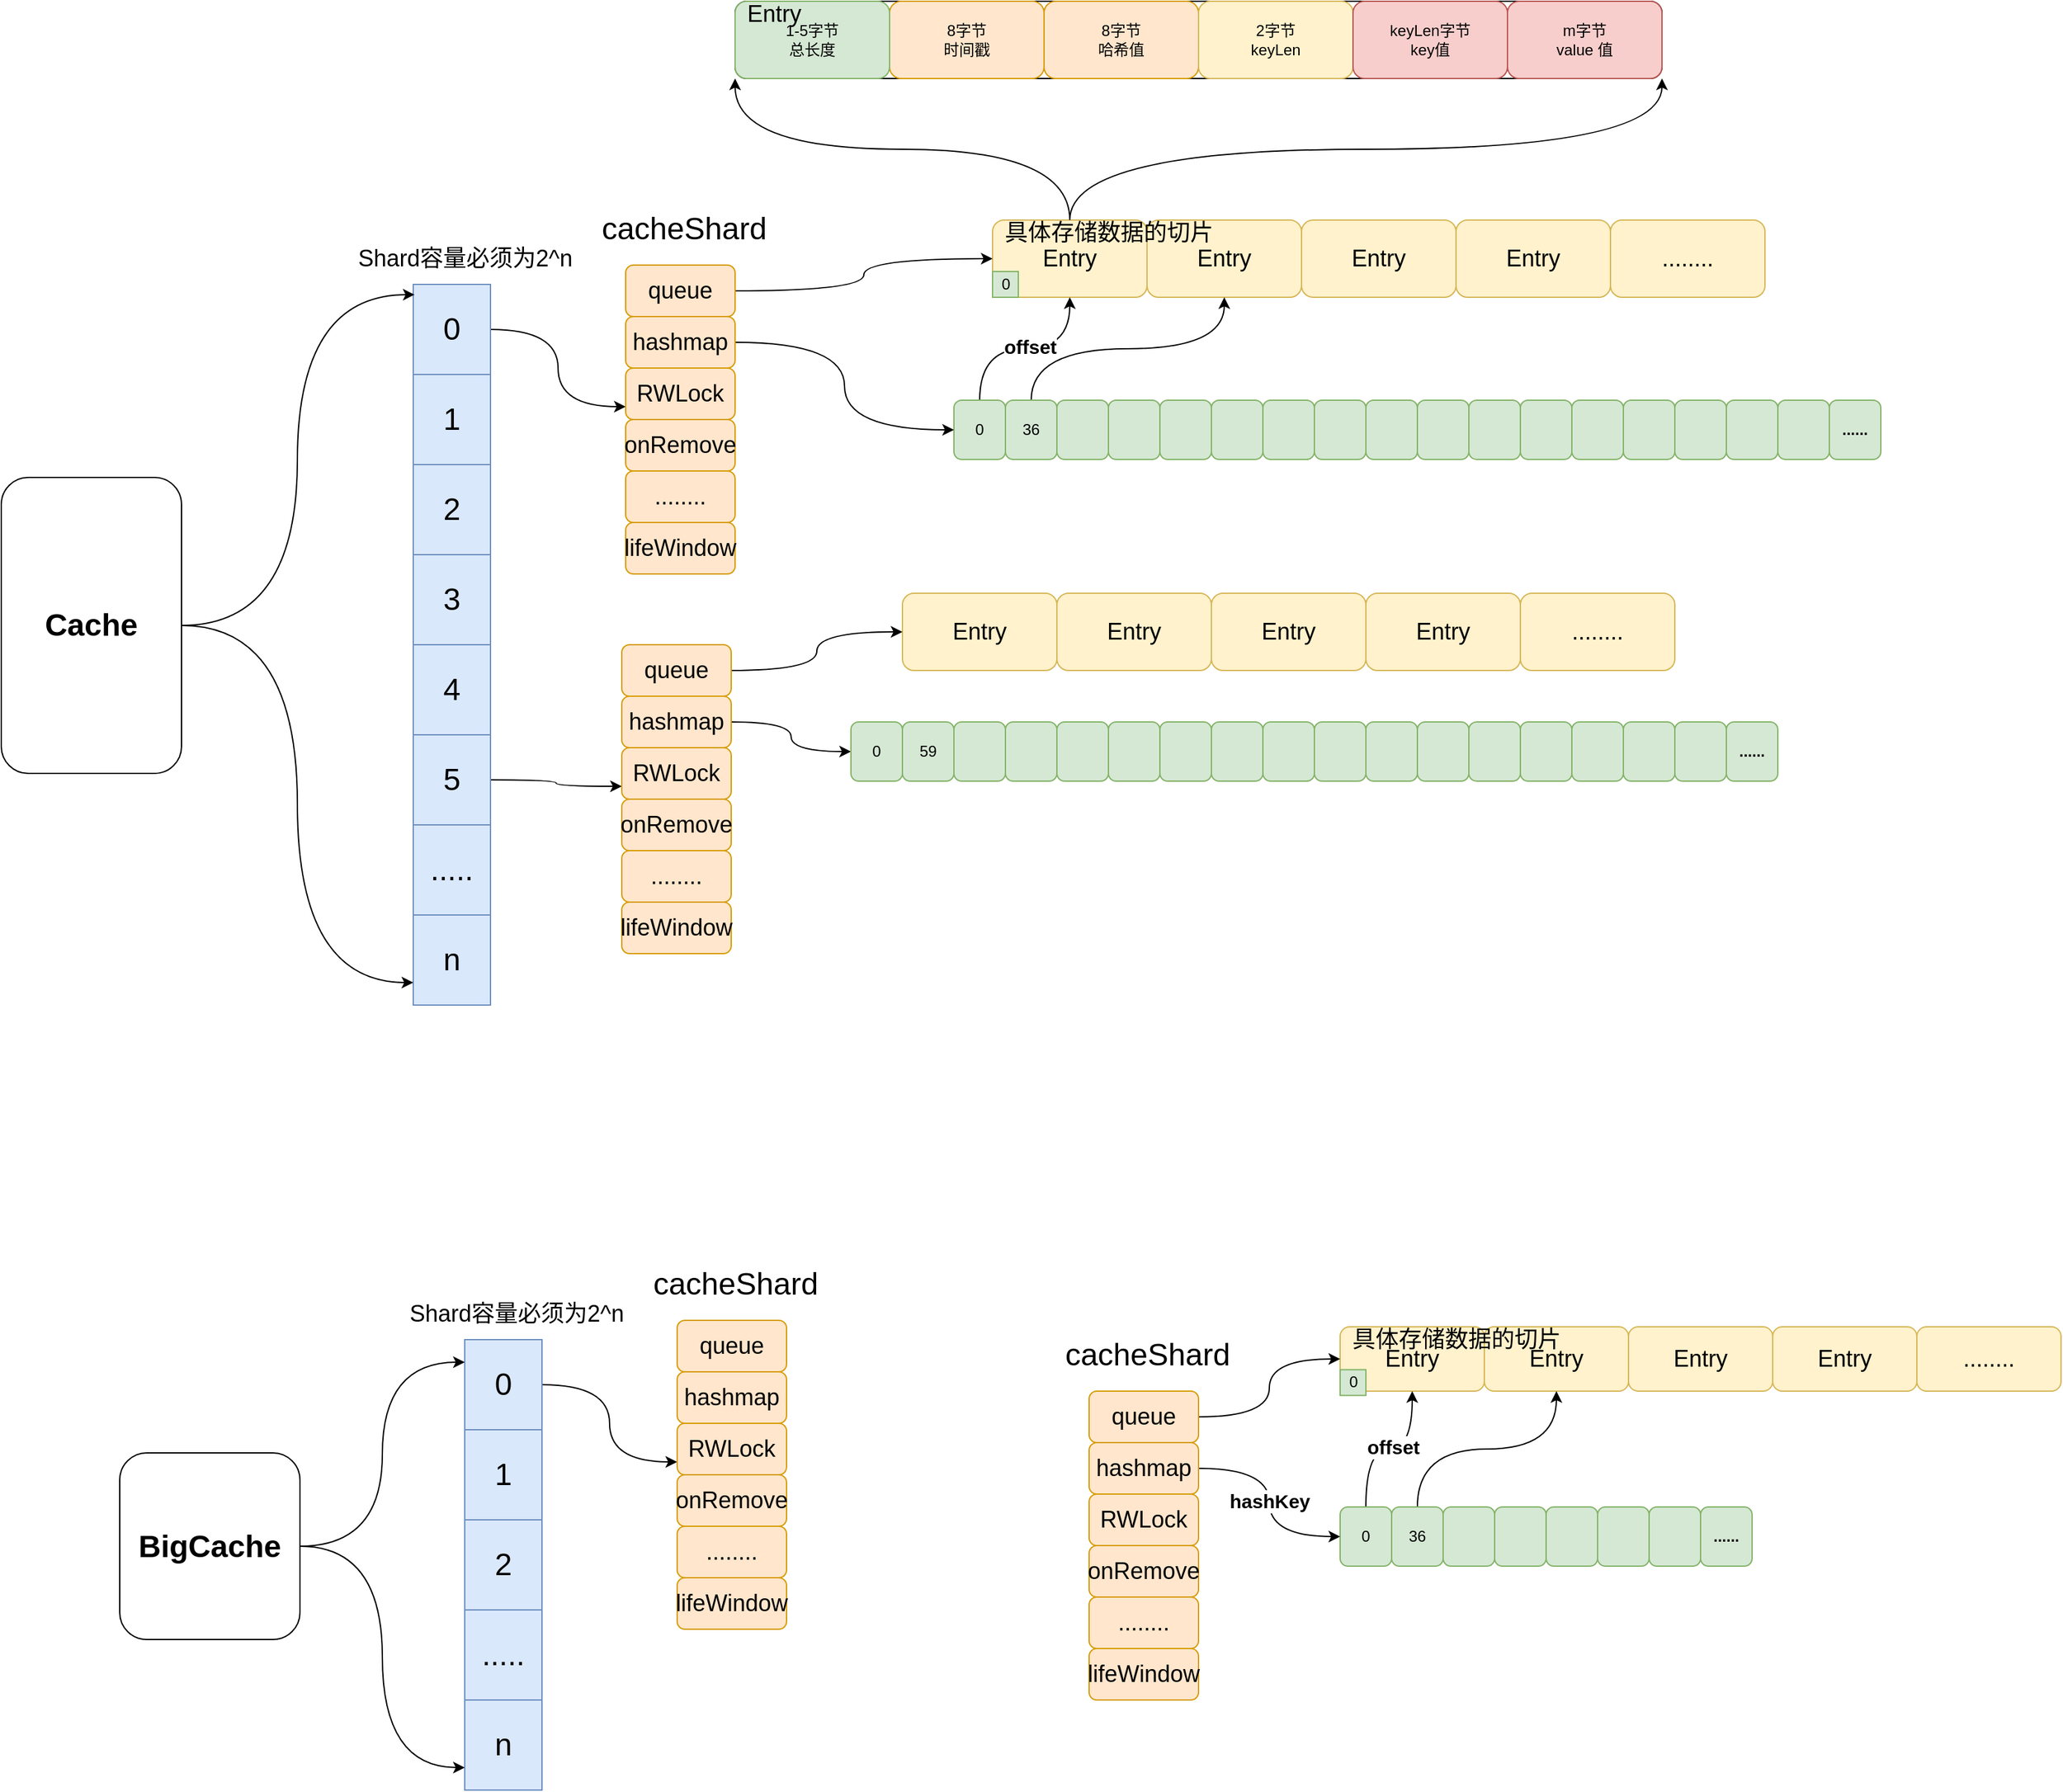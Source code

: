 <mxfile version="14.6.13" type="device" pages="3"><diagram id="f8zTZtIyy3X4nfBi4ISw" name="数据结构"><mxGraphModel dx="1426" dy="860" grid="1" gridSize="10" guides="1" tooltips="1" connect="1" arrows="1" fold="1" page="0" pageScale="1" pageWidth="1169" pageHeight="827" math="0" shadow="0"><root><mxCell id="0"/><mxCell id="1" parent="0"/><mxCell id="JFfvHVcjmFUZ5Ef5ul6t-11" value="" style="group" parent="1" vertex="1" connectable="0"><mxGeometry x="630" y="20" width="720" height="60" as="geometry"/></mxCell><mxCell id="JFfvHVcjmFUZ5Ef5ul6t-9" value="" style="rounded=1;whiteSpace=wrap;html=1;" parent="JFfvHVcjmFUZ5Ef5ul6t-11" vertex="1"><mxGeometry width="720" height="60" as="geometry"/></mxCell><mxCell id="JFfvHVcjmFUZ5Ef5ul6t-3" value="8字节&lt;br&gt;时间戳" style="rounded=1;whiteSpace=wrap;html=1;fillColor=#ffe6cc;strokeColor=#d79b00;" parent="JFfvHVcjmFUZ5Ef5ul6t-11" vertex="1"><mxGeometry x="120" width="120" height="60" as="geometry"/></mxCell><mxCell id="JFfvHVcjmFUZ5Ef5ul6t-4" value="8字节&lt;br&gt;哈希值" style="rounded=1;whiteSpace=wrap;html=1;fillColor=#ffe6cc;strokeColor=#d79b00;" parent="JFfvHVcjmFUZ5Ef5ul6t-11" vertex="1"><mxGeometry x="240" width="120" height="60" as="geometry"/></mxCell><mxCell id="JFfvHVcjmFUZ5Ef5ul6t-5" value="2字节&lt;br&gt;keyLen" style="rounded=1;whiteSpace=wrap;html=1;fillColor=#fff2cc;strokeColor=#d6b656;" parent="JFfvHVcjmFUZ5Ef5ul6t-11" vertex="1"><mxGeometry x="360" width="120" height="60" as="geometry"/></mxCell><mxCell id="JFfvHVcjmFUZ5Ef5ul6t-6" value="keyLen字节&lt;br&gt;key值" style="rounded=1;whiteSpace=wrap;html=1;fillColor=#f8cecc;strokeColor=#b85450;" parent="JFfvHVcjmFUZ5Ef5ul6t-11" vertex="1"><mxGeometry x="480" width="120" height="60" as="geometry"/></mxCell><mxCell id="JFfvHVcjmFUZ5Ef5ul6t-8" value="m字节&lt;br&gt;value 值" style="rounded=1;whiteSpace=wrap;html=1;fillColor=#f8cecc;strokeColor=#b85450;" parent="JFfvHVcjmFUZ5Ef5ul6t-11" vertex="1"><mxGeometry x="600" width="120" height="60" as="geometry"/></mxCell><mxCell id="JFfvHVcjmFUZ5Ef5ul6t-10" value="1-5字节&lt;br&gt;总长度" style="rounded=1;whiteSpace=wrap;html=1;fillColor=#d5e8d4;strokeColor=#82b366;" parent="JFfvHVcjmFUZ5Ef5ul6t-11" vertex="1"><mxGeometry width="120" height="60" as="geometry"/></mxCell><mxCell id="JFfvHVcjmFUZ5Ef5ul6t-12" value="&lt;font style=&quot;font-size: 18px&quot;&gt;Entry&lt;/font&gt;" style="text;html=1;align=center;verticalAlign=middle;resizable=0;points=[];autosize=1;strokeColor=none;" parent="JFfvHVcjmFUZ5Ef5ul6t-11" vertex="1"><mxGeometry width="60" height="20" as="geometry"/></mxCell><mxCell id="oEBl1W_84CtqwR7EKaeS-15" style="edgeStyle=orthogonalEdgeStyle;rounded=0;orthogonalLoop=1;jettySize=auto;html=1;exitX=1;exitY=0.5;exitDx=0;exitDy=0;entryX=0;entryY=0.75;entryDx=0;entryDy=0;curved=1;" parent="1" source="JFfvHVcjmFUZ5Ef5ul6t-13" target="oEBl1W_84CtqwR7EKaeS-10" edge="1"><mxGeometry relative="1" as="geometry"/></mxCell><mxCell id="JFfvHVcjmFUZ5Ef5ul6t-13" value="&lt;font style=&quot;font-size: 24px&quot;&gt;0&lt;br&gt;&lt;/font&gt;" style="rounded=0;whiteSpace=wrap;html=1;fillColor=#dae8fc;strokeColor=#6c8ebf;" parent="1" vertex="1"><mxGeometry x="380" y="240" width="60" height="70" as="geometry"/></mxCell><mxCell id="JFfvHVcjmFUZ5Ef5ul6t-14" value="&lt;font style=&quot;font-size: 24px&quot;&gt;1&lt;/font&gt;" style="rounded=0;whiteSpace=wrap;html=1;fillColor=#dae8fc;strokeColor=#6c8ebf;" parent="1" vertex="1"><mxGeometry x="380" y="310" width="60" height="70" as="geometry"/></mxCell><mxCell id="JFfvHVcjmFUZ5Ef5ul6t-15" value="&lt;font style=&quot;font-size: 24px&quot;&gt;2&lt;/font&gt;" style="rounded=0;whiteSpace=wrap;html=1;fillColor=#dae8fc;strokeColor=#6c8ebf;" parent="1" vertex="1"><mxGeometry x="380" y="380" width="60" height="70" as="geometry"/></mxCell><mxCell id="JFfvHVcjmFUZ5Ef5ul6t-16" value="&lt;font style=&quot;font-size: 24px&quot;&gt;3&lt;/font&gt;" style="rounded=0;whiteSpace=wrap;html=1;fillColor=#dae8fc;strokeColor=#6c8ebf;" parent="1" vertex="1"><mxGeometry x="380" y="450" width="60" height="70" as="geometry"/></mxCell><mxCell id="JFfvHVcjmFUZ5Ef5ul6t-17" value="&lt;font style=&quot;font-size: 24px&quot;&gt;4&lt;/font&gt;" style="rounded=0;whiteSpace=wrap;html=1;fillColor=#dae8fc;strokeColor=#6c8ebf;" parent="1" vertex="1"><mxGeometry x="380" y="520" width="60" height="70" as="geometry"/></mxCell><mxCell id="oEBl1W_84CtqwR7EKaeS-22" style="edgeStyle=orthogonalEdgeStyle;curved=1;rounded=0;orthogonalLoop=1;jettySize=auto;html=1;exitX=1;exitY=0.5;exitDx=0;exitDy=0;entryX=0;entryY=0.75;entryDx=0;entryDy=0;" parent="1" source="JFfvHVcjmFUZ5Ef5ul6t-18" target="oEBl1W_84CtqwR7EKaeS-18" edge="1"><mxGeometry relative="1" as="geometry"/></mxCell><mxCell id="JFfvHVcjmFUZ5Ef5ul6t-18" value="&lt;font style=&quot;font-size: 24px&quot;&gt;5&lt;/font&gt;" style="rounded=0;whiteSpace=wrap;html=1;fillColor=#dae8fc;strokeColor=#6c8ebf;" parent="1" vertex="1"><mxGeometry x="380" y="590" width="60" height="70" as="geometry"/></mxCell><mxCell id="JFfvHVcjmFUZ5Ef5ul6t-19" value="&lt;span style=&quot;font-size: 24px&quot;&gt;.....&lt;/span&gt;" style="rounded=0;whiteSpace=wrap;html=1;fillColor=#dae8fc;strokeColor=#6c8ebf;" parent="1" vertex="1"><mxGeometry x="380" y="660" width="60" height="70" as="geometry"/></mxCell><mxCell id="JFfvHVcjmFUZ5Ef5ul6t-20" value="&lt;font style=&quot;font-size: 24px&quot;&gt;n&lt;/font&gt;" style="rounded=0;whiteSpace=wrap;html=1;fillColor=#dae8fc;strokeColor=#6c8ebf;" parent="1" vertex="1"><mxGeometry x="380" y="730" width="60" height="70" as="geometry"/></mxCell><mxCell id="JFfvHVcjmFUZ5Ef5ul6t-26" value="" style="group" parent="1" vertex="1" connectable="0"><mxGeometry x="830" y="190" width="600" height="60" as="geometry"/></mxCell><mxCell id="JFfvHVcjmFUZ5Ef5ul6t-21" value="&lt;font style=&quot;font-size: 18px&quot;&gt;Entry&lt;/font&gt;" style="rounded=1;whiteSpace=wrap;html=1;fillColor=#fff2cc;strokeColor=#d6b656;" parent="JFfvHVcjmFUZ5Ef5ul6t-26" vertex="1"><mxGeometry width="120" height="60" as="geometry"/></mxCell><mxCell id="JFfvHVcjmFUZ5Ef5ul6t-22" value="&lt;font style=&quot;font-size: 18px&quot;&gt;Entry&lt;/font&gt;" style="rounded=1;whiteSpace=wrap;html=1;fillColor=#fff2cc;strokeColor=#d6b656;" parent="JFfvHVcjmFUZ5Ef5ul6t-26" vertex="1"><mxGeometry x="120" width="120" height="60" as="geometry"/></mxCell><mxCell id="JFfvHVcjmFUZ5Ef5ul6t-23" value="&lt;font style=&quot;font-size: 18px&quot;&gt;Entry&lt;/font&gt;" style="rounded=1;whiteSpace=wrap;html=1;fillColor=#fff2cc;strokeColor=#d6b656;" parent="JFfvHVcjmFUZ5Ef5ul6t-26" vertex="1"><mxGeometry x="240" width="120" height="60" as="geometry"/></mxCell><mxCell id="JFfvHVcjmFUZ5Ef5ul6t-24" value="&lt;font style=&quot;font-size: 18px&quot;&gt;Entry&lt;/font&gt;" style="rounded=1;whiteSpace=wrap;html=1;fillColor=#fff2cc;strokeColor=#d6b656;" parent="JFfvHVcjmFUZ5Ef5ul6t-26" vertex="1"><mxGeometry x="360" width="120" height="60" as="geometry"/></mxCell><mxCell id="JFfvHVcjmFUZ5Ef5ul6t-25" value="&lt;span style=&quot;font-size: 18px&quot;&gt;........&lt;/span&gt;" style="rounded=1;whiteSpace=wrap;html=1;fillColor=#fff2cc;strokeColor=#d6b656;" parent="JFfvHVcjmFUZ5Ef5ul6t-26" vertex="1"><mxGeometry x="480" width="120" height="60" as="geometry"/></mxCell><mxCell id="LjTY7OfsshR8Kg6mYbGh-26" value="0" style="text;html=1;align=center;verticalAlign=middle;resizable=0;points=[];autosize=1;fillColor=#d5e8d4;strokeColor=#82b366;" parent="JFfvHVcjmFUZ5Ef5ul6t-26" vertex="1"><mxGeometry y="40" width="20" height="20" as="geometry"/></mxCell><mxCell id="JFfvHVcjmFUZ5Ef5ul6t-77" value="&lt;font style=&quot;font-size: 18px&quot;&gt;具体存储数据的切片&lt;/font&gt;" style="text;html=1;align=center;verticalAlign=middle;resizable=0;points=[];autosize=1;strokeColor=none;" parent="JFfvHVcjmFUZ5Ef5ul6t-26" vertex="1"><mxGeometry width="180" height="20" as="geometry"/></mxCell><mxCell id="JFfvHVcjmFUZ5Ef5ul6t-27" value="" style="group" parent="1" vertex="1" connectable="0"><mxGeometry x="760" y="480" width="600" height="60" as="geometry"/></mxCell><mxCell id="JFfvHVcjmFUZ5Ef5ul6t-28" value="&lt;font style=&quot;font-size: 18px&quot;&gt;Entry&lt;/font&gt;" style="rounded=1;whiteSpace=wrap;html=1;fillColor=#fff2cc;strokeColor=#d6b656;" parent="JFfvHVcjmFUZ5Ef5ul6t-27" vertex="1"><mxGeometry width="120" height="60" as="geometry"/></mxCell><mxCell id="JFfvHVcjmFUZ5Ef5ul6t-29" value="&lt;font style=&quot;font-size: 18px&quot;&gt;Entry&lt;/font&gt;" style="rounded=1;whiteSpace=wrap;html=1;fillColor=#fff2cc;strokeColor=#d6b656;" parent="JFfvHVcjmFUZ5Ef5ul6t-27" vertex="1"><mxGeometry x="120" width="120" height="60" as="geometry"/></mxCell><mxCell id="JFfvHVcjmFUZ5Ef5ul6t-30" value="&lt;font style=&quot;font-size: 18px&quot;&gt;Entry&lt;/font&gt;" style="rounded=1;whiteSpace=wrap;html=1;fillColor=#fff2cc;strokeColor=#d6b656;" parent="JFfvHVcjmFUZ5Ef5ul6t-27" vertex="1"><mxGeometry x="240" width="120" height="60" as="geometry"/></mxCell><mxCell id="JFfvHVcjmFUZ5Ef5ul6t-31" value="&lt;font style=&quot;font-size: 18px&quot;&gt;Entry&lt;/font&gt;" style="rounded=1;whiteSpace=wrap;html=1;fillColor=#fff2cc;strokeColor=#d6b656;" parent="JFfvHVcjmFUZ5Ef5ul6t-27" vertex="1"><mxGeometry x="360" width="120" height="60" as="geometry"/></mxCell><mxCell id="JFfvHVcjmFUZ5Ef5ul6t-32" value="&lt;span style=&quot;font-size: 18px&quot;&gt;........&lt;/span&gt;" style="rounded=1;whiteSpace=wrap;html=1;fillColor=#fff2cc;strokeColor=#d6b656;" parent="JFfvHVcjmFUZ5Ef5ul6t-27" vertex="1"><mxGeometry x="480" width="120" height="60" as="geometry"/></mxCell><mxCell id="JFfvHVcjmFUZ5Ef5ul6t-74" style="edgeStyle=orthogonalEdgeStyle;curved=1;rounded=0;orthogonalLoop=1;jettySize=auto;html=1;exitX=0.5;exitY=0;exitDx=0;exitDy=0;entryX=0;entryY=1;entryDx=0;entryDy=0;" parent="1" source="JFfvHVcjmFUZ5Ef5ul6t-21" target="JFfvHVcjmFUZ5Ef5ul6t-10" edge="1"><mxGeometry relative="1" as="geometry"/></mxCell><mxCell id="JFfvHVcjmFUZ5Ef5ul6t-75" style="edgeStyle=orthogonalEdgeStyle;curved=1;rounded=0;orthogonalLoop=1;jettySize=auto;html=1;exitX=0.5;exitY=0;exitDx=0;exitDy=0;entryX=1;entryY=1;entryDx=0;entryDy=0;" parent="1" source="JFfvHVcjmFUZ5Ef5ul6t-21" target="JFfvHVcjmFUZ5Ef5ul6t-8" edge="1"><mxGeometry relative="1" as="geometry"/></mxCell><mxCell id="JFfvHVcjmFUZ5Ef5ul6t-76" value="&lt;font style=&quot;font-size: 18px&quot;&gt;Shard容量必须为2^n&lt;/font&gt;" style="text;html=1;align=center;verticalAlign=middle;resizable=0;points=[];autosize=1;strokeColor=none;" parent="1" vertex="1"><mxGeometry x="330" y="210" width="180" height="20" as="geometry"/></mxCell><mxCell id="LjTY7OfsshR8Kg6mYbGh-28" style="edgeStyle=orthogonalEdgeStyle;curved=1;rounded=0;orthogonalLoop=1;jettySize=auto;html=1;exitX=0.5;exitY=0;exitDx=0;exitDy=0;" parent="1" source="LjTY7OfsshR8Kg6mYbGh-8" target="JFfvHVcjmFUZ5Ef5ul6t-21" edge="1"><mxGeometry relative="1" as="geometry"/></mxCell><mxCell id="oEBl1W_84CtqwR7EKaeS-45" value="&lt;b&gt;&lt;font style=&quot;font-size: 15px&quot;&gt;offset&lt;/font&gt;&lt;/b&gt;" style="edgeLabel;html=1;align=center;verticalAlign=middle;resizable=0;points=[];" parent="LjTY7OfsshR8Kg6mYbGh-28" vertex="1" connectable="0"><mxGeometry x="0.05" y="2" relative="1" as="geometry"><mxPoint as="offset"/></mxGeometry></mxCell><mxCell id="LjTY7OfsshR8Kg6mYbGh-8" value="0" style="rounded=1;whiteSpace=wrap;html=1;fillColor=#d5e8d4;strokeColor=#82b366;" parent="1" vertex="1"><mxGeometry x="800" y="330" width="40" height="46" as="geometry"/></mxCell><mxCell id="oEBl1W_84CtqwR7EKaeS-46" style="edgeStyle=orthogonalEdgeStyle;curved=1;rounded=0;orthogonalLoop=1;jettySize=auto;html=1;exitX=0.5;exitY=0;exitDx=0;exitDy=0;entryX=0.5;entryY=1;entryDx=0;entryDy=0;" parent="1" source="LjTY7OfsshR8Kg6mYbGh-9" target="JFfvHVcjmFUZ5Ef5ul6t-22" edge="1"><mxGeometry relative="1" as="geometry"/></mxCell><mxCell id="LjTY7OfsshR8Kg6mYbGh-9" value="36" style="rounded=1;whiteSpace=wrap;html=1;fillColor=#d5e8d4;strokeColor=#82b366;" parent="1" vertex="1"><mxGeometry x="840" y="330" width="40" height="46" as="geometry"/></mxCell><mxCell id="LjTY7OfsshR8Kg6mYbGh-10" value="" style="rounded=1;whiteSpace=wrap;html=1;fillColor=#d5e8d4;strokeColor=#82b366;" parent="1" vertex="1"><mxGeometry x="880" y="330" width="40" height="46" as="geometry"/></mxCell><mxCell id="LjTY7OfsshR8Kg6mYbGh-11" value="" style="rounded=1;whiteSpace=wrap;html=1;fillColor=#d5e8d4;strokeColor=#82b366;" parent="1" vertex="1"><mxGeometry x="920" y="330" width="40" height="46" as="geometry"/></mxCell><mxCell id="LjTY7OfsshR8Kg6mYbGh-12" value="" style="rounded=1;whiteSpace=wrap;html=1;fillColor=#d5e8d4;strokeColor=#82b366;" parent="1" vertex="1"><mxGeometry x="960" y="330" width="40" height="46" as="geometry"/></mxCell><mxCell id="LjTY7OfsshR8Kg6mYbGh-13" value="" style="rounded=1;whiteSpace=wrap;html=1;fillColor=#d5e8d4;strokeColor=#82b366;" parent="1" vertex="1"><mxGeometry x="1000" y="330" width="40" height="46" as="geometry"/></mxCell><mxCell id="LjTY7OfsshR8Kg6mYbGh-14" value="" style="rounded=1;whiteSpace=wrap;html=1;fillColor=#d5e8d4;strokeColor=#82b366;" parent="1" vertex="1"><mxGeometry x="1040" y="330" width="40" height="46" as="geometry"/></mxCell><mxCell id="LjTY7OfsshR8Kg6mYbGh-15" value="" style="rounded=1;whiteSpace=wrap;html=1;fillColor=#d5e8d4;strokeColor=#82b366;" parent="1" vertex="1"><mxGeometry x="1080" y="330" width="40" height="46" as="geometry"/></mxCell><mxCell id="LjTY7OfsshR8Kg6mYbGh-16" value="" style="rounded=1;whiteSpace=wrap;html=1;fillColor=#d5e8d4;strokeColor=#82b366;" parent="1" vertex="1"><mxGeometry x="1120" y="330" width="40" height="46" as="geometry"/></mxCell><mxCell id="LjTY7OfsshR8Kg6mYbGh-17" value="" style="rounded=1;whiteSpace=wrap;html=1;fillColor=#d5e8d4;strokeColor=#82b366;" parent="1" vertex="1"><mxGeometry x="1160" y="330" width="40" height="46" as="geometry"/></mxCell><mxCell id="LjTY7OfsshR8Kg6mYbGh-18" value="" style="rounded=1;whiteSpace=wrap;html=1;fillColor=#d5e8d4;strokeColor=#82b366;" parent="1" vertex="1"><mxGeometry x="1200" y="330" width="40" height="46" as="geometry"/></mxCell><mxCell id="LjTY7OfsshR8Kg6mYbGh-19" value="" style="rounded=1;whiteSpace=wrap;html=1;fillColor=#d5e8d4;strokeColor=#82b366;" parent="1" vertex="1"><mxGeometry x="1240" y="330" width="40" height="46" as="geometry"/></mxCell><mxCell id="LjTY7OfsshR8Kg6mYbGh-20" value="" style="rounded=1;whiteSpace=wrap;html=1;fillColor=#d5e8d4;strokeColor=#82b366;" parent="1" vertex="1"><mxGeometry x="1280" y="330" width="40" height="46" as="geometry"/></mxCell><mxCell id="LjTY7OfsshR8Kg6mYbGh-21" value="" style="rounded=1;whiteSpace=wrap;html=1;fillColor=#d5e8d4;strokeColor=#82b366;" parent="1" vertex="1"><mxGeometry x="1320" y="330" width="40" height="46" as="geometry"/></mxCell><mxCell id="LjTY7OfsshR8Kg6mYbGh-22" value="" style="rounded=1;whiteSpace=wrap;html=1;fillColor=#d5e8d4;strokeColor=#82b366;" parent="1" vertex="1"><mxGeometry x="1360" y="330" width="40" height="46" as="geometry"/></mxCell><mxCell id="LjTY7OfsshR8Kg6mYbGh-23" value="" style="rounded=1;whiteSpace=wrap;html=1;fillColor=#d5e8d4;strokeColor=#82b366;" parent="1" vertex="1"><mxGeometry x="1400" y="330" width="40" height="46" as="geometry"/></mxCell><mxCell id="LjTY7OfsshR8Kg6mYbGh-24" value="" style="rounded=1;whiteSpace=wrap;html=1;fillColor=#d5e8d4;strokeColor=#82b366;" parent="1" vertex="1"><mxGeometry x="1440" y="330" width="40" height="46" as="geometry"/></mxCell><mxCell id="LjTY7OfsshR8Kg6mYbGh-25" value="&lt;b&gt;......&lt;/b&gt;" style="rounded=1;whiteSpace=wrap;html=1;fillColor=#d5e8d4;strokeColor=#82b366;" parent="1" vertex="1"><mxGeometry x="1480" y="330" width="40" height="46" as="geometry"/></mxCell><mxCell id="oEBl1W_84CtqwR7EKaeS-44" style="edgeStyle=orthogonalEdgeStyle;curved=1;rounded=0;orthogonalLoop=1;jettySize=auto;html=1;exitX=1;exitY=0.5;exitDx=0;exitDy=0;entryX=0;entryY=0.5;entryDx=0;entryDy=0;" parent="1" source="oEBl1W_84CtqwR7EKaeS-8" target="JFfvHVcjmFUZ5Ef5ul6t-21" edge="1"><mxGeometry relative="1" as="geometry"/></mxCell><mxCell id="oEBl1W_84CtqwR7EKaeS-8" value="&lt;font style=&quot;font-size: 18px&quot;&gt;queue&lt;/font&gt;" style="rounded=1;whiteSpace=wrap;html=1;fillColor=#ffe6cc;strokeColor=#d79b00;" parent="1" vertex="1"><mxGeometry x="545" y="225" width="85" height="40" as="geometry"/></mxCell><mxCell id="oEBl1W_84CtqwR7EKaeS-43" style="edgeStyle=orthogonalEdgeStyle;curved=1;rounded=0;orthogonalLoop=1;jettySize=auto;html=1;exitX=1;exitY=0.5;exitDx=0;exitDy=0;entryX=0;entryY=0.5;entryDx=0;entryDy=0;" parent="1" source="oEBl1W_84CtqwR7EKaeS-9" target="LjTY7OfsshR8Kg6mYbGh-8" edge="1"><mxGeometry relative="1" as="geometry"/></mxCell><mxCell id="oEBl1W_84CtqwR7EKaeS-9" value="&lt;font style=&quot;font-size: 18px&quot;&gt;hashmap&lt;/font&gt;" style="rounded=1;whiteSpace=wrap;html=1;fillColor=#ffe6cc;strokeColor=#d79b00;" parent="1" vertex="1"><mxGeometry x="545" y="265" width="85" height="40" as="geometry"/></mxCell><mxCell id="oEBl1W_84CtqwR7EKaeS-10" value="&lt;span style=&quot;font-size: 18px&quot;&gt;RWLock&lt;/span&gt;" style="rounded=1;whiteSpace=wrap;html=1;fillColor=#ffe6cc;strokeColor=#d79b00;" parent="1" vertex="1"><mxGeometry x="545" y="305" width="85" height="40" as="geometry"/></mxCell><mxCell id="oEBl1W_84CtqwR7EKaeS-11" value="&lt;font style=&quot;font-size: 18px&quot;&gt;onRemove&lt;/font&gt;" style="rounded=1;whiteSpace=wrap;html=1;fillColor=#ffe6cc;strokeColor=#d79b00;" parent="1" vertex="1"><mxGeometry x="545" y="345" width="85" height="40" as="geometry"/></mxCell><mxCell id="oEBl1W_84CtqwR7EKaeS-13" value="&lt;span style=&quot;font-size: 18px&quot;&gt;lifeWindow&lt;/span&gt;" style="rounded=1;whiteSpace=wrap;html=1;fillColor=#ffe6cc;strokeColor=#d79b00;" parent="1" vertex="1"><mxGeometry x="545" y="425" width="85" height="40" as="geometry"/></mxCell><mxCell id="oEBl1W_84CtqwR7EKaeS-14" value="&lt;span style=&quot;font-size: 18px&quot;&gt;........&lt;/span&gt;" style="rounded=1;whiteSpace=wrap;html=1;fillColor=#ffe6cc;strokeColor=#d79b00;" parent="1" vertex="1"><mxGeometry x="545" y="385" width="85" height="40" as="geometry"/></mxCell><mxCell id="oEBl1W_84CtqwR7EKaeS-41" style="edgeStyle=orthogonalEdgeStyle;curved=1;rounded=0;orthogonalLoop=1;jettySize=auto;html=1;exitX=1;exitY=0.5;exitDx=0;exitDy=0;" parent="1" source="oEBl1W_84CtqwR7EKaeS-16" target="JFfvHVcjmFUZ5Ef5ul6t-28" edge="1"><mxGeometry relative="1" as="geometry"/></mxCell><mxCell id="oEBl1W_84CtqwR7EKaeS-16" value="&lt;font style=&quot;font-size: 18px&quot;&gt;queue&lt;/font&gt;" style="rounded=1;whiteSpace=wrap;html=1;fillColor=#ffe6cc;strokeColor=#d79b00;" parent="1" vertex="1"><mxGeometry x="542" y="520" width="85" height="40" as="geometry"/></mxCell><mxCell id="oEBl1W_84CtqwR7EKaeS-42" style="edgeStyle=orthogonalEdgeStyle;curved=1;rounded=0;orthogonalLoop=1;jettySize=auto;html=1;exitX=1;exitY=0.5;exitDx=0;exitDy=0;entryX=0;entryY=0.5;entryDx=0;entryDy=0;" parent="1" source="oEBl1W_84CtqwR7EKaeS-17" target="oEBl1W_84CtqwR7EKaeS-23" edge="1"><mxGeometry relative="1" as="geometry"/></mxCell><mxCell id="oEBl1W_84CtqwR7EKaeS-17" value="&lt;font style=&quot;font-size: 18px&quot;&gt;hashmap&lt;/font&gt;" style="rounded=1;whiteSpace=wrap;html=1;fillColor=#ffe6cc;strokeColor=#d79b00;" parent="1" vertex="1"><mxGeometry x="542" y="560" width="85" height="40" as="geometry"/></mxCell><mxCell id="oEBl1W_84CtqwR7EKaeS-18" value="&lt;span style=&quot;font-size: 18px&quot;&gt;RWLock&lt;/span&gt;" style="rounded=1;whiteSpace=wrap;html=1;fillColor=#ffe6cc;strokeColor=#d79b00;" parent="1" vertex="1"><mxGeometry x="542" y="600" width="85" height="40" as="geometry"/></mxCell><mxCell id="oEBl1W_84CtqwR7EKaeS-19" value="&lt;font style=&quot;font-size: 18px&quot;&gt;onRemove&lt;/font&gt;" style="rounded=1;whiteSpace=wrap;html=1;fillColor=#ffe6cc;strokeColor=#d79b00;" parent="1" vertex="1"><mxGeometry x="542" y="640" width="85" height="40" as="geometry"/></mxCell><mxCell id="oEBl1W_84CtqwR7EKaeS-20" value="&lt;span style=&quot;font-size: 18px&quot;&gt;lifeWindow&lt;/span&gt;" style="rounded=1;whiteSpace=wrap;html=1;fillColor=#ffe6cc;strokeColor=#d79b00;" parent="1" vertex="1"><mxGeometry x="542" y="720" width="85" height="40" as="geometry"/></mxCell><mxCell id="oEBl1W_84CtqwR7EKaeS-21" value="&lt;span style=&quot;font-size: 18px&quot;&gt;........&lt;/span&gt;" style="rounded=1;whiteSpace=wrap;html=1;fillColor=#ffe6cc;strokeColor=#d79b00;" parent="1" vertex="1"><mxGeometry x="542" y="680" width="85" height="40" as="geometry"/></mxCell><mxCell id="oEBl1W_84CtqwR7EKaeS-23" value="0" style="rounded=1;whiteSpace=wrap;html=1;fillColor=#d5e8d4;strokeColor=#82b366;" parent="1" vertex="1"><mxGeometry x="720" y="580" width="40" height="46" as="geometry"/></mxCell><mxCell id="oEBl1W_84CtqwR7EKaeS-24" value="59" style="rounded=1;whiteSpace=wrap;html=1;fillColor=#d5e8d4;strokeColor=#82b366;" parent="1" vertex="1"><mxGeometry x="760" y="580" width="40" height="46" as="geometry"/></mxCell><mxCell id="oEBl1W_84CtqwR7EKaeS-25" value="" style="rounded=1;whiteSpace=wrap;html=1;fillColor=#d5e8d4;strokeColor=#82b366;" parent="1" vertex="1"><mxGeometry x="800" y="580" width="40" height="46" as="geometry"/></mxCell><mxCell id="oEBl1W_84CtqwR7EKaeS-26" value="" style="rounded=1;whiteSpace=wrap;html=1;fillColor=#d5e8d4;strokeColor=#82b366;" parent="1" vertex="1"><mxGeometry x="840" y="580" width="40" height="46" as="geometry"/></mxCell><mxCell id="oEBl1W_84CtqwR7EKaeS-27" value="" style="rounded=1;whiteSpace=wrap;html=1;fillColor=#d5e8d4;strokeColor=#82b366;" parent="1" vertex="1"><mxGeometry x="880" y="580" width="40" height="46" as="geometry"/></mxCell><mxCell id="oEBl1W_84CtqwR7EKaeS-28" value="" style="rounded=1;whiteSpace=wrap;html=1;fillColor=#d5e8d4;strokeColor=#82b366;" parent="1" vertex="1"><mxGeometry x="920" y="580" width="40" height="46" as="geometry"/></mxCell><mxCell id="oEBl1W_84CtqwR7EKaeS-29" value="" style="rounded=1;whiteSpace=wrap;html=1;fillColor=#d5e8d4;strokeColor=#82b366;" parent="1" vertex="1"><mxGeometry x="960" y="580" width="40" height="46" as="geometry"/></mxCell><mxCell id="oEBl1W_84CtqwR7EKaeS-30" value="" style="rounded=1;whiteSpace=wrap;html=1;fillColor=#d5e8d4;strokeColor=#82b366;" parent="1" vertex="1"><mxGeometry x="1000" y="580" width="40" height="46" as="geometry"/></mxCell><mxCell id="oEBl1W_84CtqwR7EKaeS-31" value="" style="rounded=1;whiteSpace=wrap;html=1;fillColor=#d5e8d4;strokeColor=#82b366;" parent="1" vertex="1"><mxGeometry x="1040" y="580" width="40" height="46" as="geometry"/></mxCell><mxCell id="oEBl1W_84CtqwR7EKaeS-32" value="" style="rounded=1;whiteSpace=wrap;html=1;fillColor=#d5e8d4;strokeColor=#82b366;" parent="1" vertex="1"><mxGeometry x="1080" y="580" width="40" height="46" as="geometry"/></mxCell><mxCell id="oEBl1W_84CtqwR7EKaeS-33" value="" style="rounded=1;whiteSpace=wrap;html=1;fillColor=#d5e8d4;strokeColor=#82b366;" parent="1" vertex="1"><mxGeometry x="1120" y="580" width="40" height="46" as="geometry"/></mxCell><mxCell id="oEBl1W_84CtqwR7EKaeS-34" value="" style="rounded=1;whiteSpace=wrap;html=1;fillColor=#d5e8d4;strokeColor=#82b366;" parent="1" vertex="1"><mxGeometry x="1160" y="580" width="40" height="46" as="geometry"/></mxCell><mxCell id="oEBl1W_84CtqwR7EKaeS-35" value="" style="rounded=1;whiteSpace=wrap;html=1;fillColor=#d5e8d4;strokeColor=#82b366;" parent="1" vertex="1"><mxGeometry x="1200" y="580" width="40" height="46" as="geometry"/></mxCell><mxCell id="oEBl1W_84CtqwR7EKaeS-36" value="" style="rounded=1;whiteSpace=wrap;html=1;fillColor=#d5e8d4;strokeColor=#82b366;" parent="1" vertex="1"><mxGeometry x="1240" y="580" width="40" height="46" as="geometry"/></mxCell><mxCell id="oEBl1W_84CtqwR7EKaeS-37" value="" style="rounded=1;whiteSpace=wrap;html=1;fillColor=#d5e8d4;strokeColor=#82b366;" parent="1" vertex="1"><mxGeometry x="1280" y="580" width="40" height="46" as="geometry"/></mxCell><mxCell id="oEBl1W_84CtqwR7EKaeS-38" value="" style="rounded=1;whiteSpace=wrap;html=1;fillColor=#d5e8d4;strokeColor=#82b366;" parent="1" vertex="1"><mxGeometry x="1320" y="580" width="40" height="46" as="geometry"/></mxCell><mxCell id="oEBl1W_84CtqwR7EKaeS-39" value="" style="rounded=1;whiteSpace=wrap;html=1;fillColor=#d5e8d4;strokeColor=#82b366;" parent="1" vertex="1"><mxGeometry x="1360" y="580" width="40" height="46" as="geometry"/></mxCell><mxCell id="oEBl1W_84CtqwR7EKaeS-40" value="&lt;b&gt;......&lt;/b&gt;" style="rounded=1;whiteSpace=wrap;html=1;fillColor=#d5e8d4;strokeColor=#82b366;" parent="1" vertex="1"><mxGeometry x="1400" y="580" width="40" height="46" as="geometry"/></mxCell><mxCell id="oEBl1W_84CtqwR7EKaeS-48" style="edgeStyle=orthogonalEdgeStyle;curved=1;rounded=0;orthogonalLoop=1;jettySize=auto;html=1;exitX=1;exitY=0.5;exitDx=0;exitDy=0;entryX=0.017;entryY=0.114;entryDx=0;entryDy=0;entryPerimeter=0;" parent="1" source="oEBl1W_84CtqwR7EKaeS-47" target="JFfvHVcjmFUZ5Ef5ul6t-13" edge="1"><mxGeometry relative="1" as="geometry"/></mxCell><mxCell id="oEBl1W_84CtqwR7EKaeS-49" style="edgeStyle=orthogonalEdgeStyle;curved=1;rounded=0;orthogonalLoop=1;jettySize=auto;html=1;exitX=1;exitY=0.5;exitDx=0;exitDy=0;entryX=0;entryY=0.75;entryDx=0;entryDy=0;" parent="1" source="oEBl1W_84CtqwR7EKaeS-47" target="JFfvHVcjmFUZ5Ef5ul6t-20" edge="1"><mxGeometry relative="1" as="geometry"/></mxCell><mxCell id="oEBl1W_84CtqwR7EKaeS-47" value="&lt;b&gt;&lt;font style=&quot;font-size: 24px&quot;&gt;Cache&lt;/font&gt;&lt;/b&gt;" style="rounded=1;whiteSpace=wrap;html=1;" parent="1" vertex="1"><mxGeometry x="60" y="390" width="140" height="230" as="geometry"/></mxCell><mxCell id="oEBl1W_84CtqwR7EKaeS-50" value="&lt;br style=&quot;font-size: 24px&quot;&gt;&lt;span style=&quot;font-size: 24px&quot;&gt;cacheShard&lt;/span&gt;" style="text;html=1;align=center;verticalAlign=middle;resizable=0;points=[];autosize=1;strokeColor=none;" parent="1" vertex="1"><mxGeometry x="520" y="170" width="140" height="40" as="geometry"/></mxCell><mxCell id="VjaYhniC3lVxvYzhpoEW-1" style="edgeStyle=orthogonalEdgeStyle;rounded=0;orthogonalLoop=1;jettySize=auto;html=1;exitX=1;exitY=0.5;exitDx=0;exitDy=0;entryX=0;entryY=0.75;entryDx=0;entryDy=0;curved=1;" parent="1" source="VjaYhniC3lVxvYzhpoEW-2" target="VjaYhniC3lVxvYzhpoEW-14" edge="1"><mxGeometry relative="1" as="geometry"/></mxCell><mxCell id="VjaYhniC3lVxvYzhpoEW-2" value="&lt;font style=&quot;font-size: 24px&quot;&gt;0&lt;br&gt;&lt;/font&gt;" style="rounded=0;whiteSpace=wrap;html=1;fillColor=#dae8fc;strokeColor=#6c8ebf;" parent="1" vertex="1"><mxGeometry x="420" y="1060" width="60" height="70" as="geometry"/></mxCell><mxCell id="VjaYhniC3lVxvYzhpoEW-3" value="&lt;font style=&quot;font-size: 24px&quot;&gt;1&lt;/font&gt;" style="rounded=0;whiteSpace=wrap;html=1;fillColor=#dae8fc;strokeColor=#6c8ebf;" parent="1" vertex="1"><mxGeometry x="420" y="1130" width="60" height="70" as="geometry"/></mxCell><mxCell id="VjaYhniC3lVxvYzhpoEW-4" value="&lt;font style=&quot;font-size: 24px&quot;&gt;2&lt;/font&gt;" style="rounded=0;whiteSpace=wrap;html=1;fillColor=#dae8fc;strokeColor=#6c8ebf;" parent="1" vertex="1"><mxGeometry x="420" y="1200" width="60" height="70" as="geometry"/></mxCell><mxCell id="VjaYhniC3lVxvYzhpoEW-9" value="&lt;span style=&quot;font-size: 24px&quot;&gt;.....&lt;/span&gt;" style="rounded=0;whiteSpace=wrap;html=1;fillColor=#dae8fc;strokeColor=#6c8ebf;" parent="1" vertex="1"><mxGeometry x="420" y="1270" width="60" height="70" as="geometry"/></mxCell><mxCell id="VjaYhniC3lVxvYzhpoEW-10" value="&lt;font style=&quot;font-size: 24px&quot;&gt;n&lt;/font&gt;" style="rounded=0;whiteSpace=wrap;html=1;fillColor=#dae8fc;strokeColor=#6c8ebf;" parent="1" vertex="1"><mxGeometry x="420" y="1340" width="60" height="70" as="geometry"/></mxCell><mxCell id="VjaYhniC3lVxvYzhpoEW-11" value="&lt;font style=&quot;font-size: 18px&quot;&gt;Shard容量必须为2^n&lt;/font&gt;" style="text;html=1;align=center;verticalAlign=middle;resizable=0;points=[];autosize=1;strokeColor=none;" parent="1" vertex="1"><mxGeometry x="370" y="1030" width="180" height="20" as="geometry"/></mxCell><mxCell id="VjaYhniC3lVxvYzhpoEW-12" value="&lt;font style=&quot;font-size: 18px&quot;&gt;queue&lt;/font&gt;" style="rounded=1;whiteSpace=wrap;html=1;fillColor=#ffe6cc;strokeColor=#d79b00;" parent="1" vertex="1"><mxGeometry x="585" y="1045" width="85" height="40" as="geometry"/></mxCell><mxCell id="VjaYhniC3lVxvYzhpoEW-13" value="&lt;font style=&quot;font-size: 18px&quot;&gt;hashmap&lt;/font&gt;" style="rounded=1;whiteSpace=wrap;html=1;fillColor=#ffe6cc;strokeColor=#d79b00;" parent="1" vertex="1"><mxGeometry x="585" y="1085" width="85" height="40" as="geometry"/></mxCell><mxCell id="VjaYhniC3lVxvYzhpoEW-14" value="&lt;span style=&quot;font-size: 18px&quot;&gt;RWLock&lt;/span&gt;" style="rounded=1;whiteSpace=wrap;html=1;fillColor=#ffe6cc;strokeColor=#d79b00;" parent="1" vertex="1"><mxGeometry x="585" y="1125" width="85" height="40" as="geometry"/></mxCell><mxCell id="VjaYhniC3lVxvYzhpoEW-15" value="&lt;font style=&quot;font-size: 18px&quot;&gt;onRemove&lt;/font&gt;" style="rounded=1;whiteSpace=wrap;html=1;fillColor=#ffe6cc;strokeColor=#d79b00;" parent="1" vertex="1"><mxGeometry x="585" y="1165" width="85" height="40" as="geometry"/></mxCell><mxCell id="VjaYhniC3lVxvYzhpoEW-16" value="&lt;span style=&quot;font-size: 18px&quot;&gt;lifeWindow&lt;/span&gt;" style="rounded=1;whiteSpace=wrap;html=1;fillColor=#ffe6cc;strokeColor=#d79b00;" parent="1" vertex="1"><mxGeometry x="585" y="1245" width="85" height="40" as="geometry"/></mxCell><mxCell id="VjaYhniC3lVxvYzhpoEW-17" value="&lt;span style=&quot;font-size: 18px&quot;&gt;........&lt;/span&gt;" style="rounded=1;whiteSpace=wrap;html=1;fillColor=#ffe6cc;strokeColor=#d79b00;" parent="1" vertex="1"><mxGeometry x="585" y="1205" width="85" height="40" as="geometry"/></mxCell><mxCell id="VjaYhniC3lVxvYzhpoEW-24" value="&lt;br style=&quot;font-size: 24px&quot;&gt;&lt;span style=&quot;font-size: 24px&quot;&gt;cacheShard&lt;/span&gt;" style="text;html=1;align=center;verticalAlign=middle;resizable=0;points=[];autosize=1;strokeColor=none;" parent="1" vertex="1"><mxGeometry x="560" y="990" width="140" height="40" as="geometry"/></mxCell><mxCell id="VjaYhniC3lVxvYzhpoEW-27" style="edgeStyle=orthogonalEdgeStyle;rounded=0;orthogonalLoop=1;jettySize=auto;html=1;exitX=1;exitY=0.5;exitDx=0;exitDy=0;entryX=0;entryY=0.25;entryDx=0;entryDy=0;curved=1;" parent="1" source="VjaYhniC3lVxvYzhpoEW-26" target="VjaYhniC3lVxvYzhpoEW-2" edge="1"><mxGeometry relative="1" as="geometry"/></mxCell><mxCell id="VjaYhniC3lVxvYzhpoEW-28" style="edgeStyle=orthogonalEdgeStyle;curved=1;rounded=0;orthogonalLoop=1;jettySize=auto;html=1;exitX=1;exitY=0.5;exitDx=0;exitDy=0;entryX=0;entryY=0.75;entryDx=0;entryDy=0;" parent="1" source="VjaYhniC3lVxvYzhpoEW-26" target="VjaYhniC3lVxvYzhpoEW-10" edge="1"><mxGeometry relative="1" as="geometry"/></mxCell><mxCell id="VjaYhniC3lVxvYzhpoEW-26" value="&lt;b&gt;&lt;font style=&quot;font-size: 24px&quot;&gt;BigCache&lt;/font&gt;&lt;/b&gt;" style="rounded=1;whiteSpace=wrap;html=1;" parent="1" vertex="1"><mxGeometry x="152" y="1148" width="140" height="145" as="geometry"/></mxCell><mxCell id="VjaYhniC3lVxvYzhpoEW-29" value="" style="group" parent="1" vertex="1" connectable="0"><mxGeometry x="1100" y="1050" width="560" height="50" as="geometry"/></mxCell><mxCell id="VjaYhniC3lVxvYzhpoEW-30" value="&lt;font style=&quot;font-size: 18px&quot;&gt;Entry&lt;/font&gt;" style="rounded=1;whiteSpace=wrap;html=1;fillColor=#fff2cc;strokeColor=#d6b656;" parent="VjaYhniC3lVxvYzhpoEW-29" vertex="1"><mxGeometry width="112" height="50" as="geometry"/></mxCell><mxCell id="VjaYhniC3lVxvYzhpoEW-31" value="&lt;font style=&quot;font-size: 18px&quot;&gt;Entry&lt;/font&gt;" style="rounded=1;whiteSpace=wrap;html=1;fillColor=#fff2cc;strokeColor=#d6b656;" parent="VjaYhniC3lVxvYzhpoEW-29" vertex="1"><mxGeometry x="112" width="112" height="50" as="geometry"/></mxCell><mxCell id="VjaYhniC3lVxvYzhpoEW-32" value="&lt;font style=&quot;font-size: 18px&quot;&gt;Entry&lt;/font&gt;" style="rounded=1;whiteSpace=wrap;html=1;fillColor=#fff2cc;strokeColor=#d6b656;" parent="VjaYhniC3lVxvYzhpoEW-29" vertex="1"><mxGeometry x="224" width="112" height="50" as="geometry"/></mxCell><mxCell id="VjaYhniC3lVxvYzhpoEW-33" value="&lt;font style=&quot;font-size: 18px&quot;&gt;Entry&lt;/font&gt;" style="rounded=1;whiteSpace=wrap;html=1;fillColor=#fff2cc;strokeColor=#d6b656;" parent="VjaYhniC3lVxvYzhpoEW-29" vertex="1"><mxGeometry x="336" width="112" height="50" as="geometry"/></mxCell><mxCell id="VjaYhniC3lVxvYzhpoEW-34" value="&lt;span style=&quot;font-size: 18px&quot;&gt;........&lt;/span&gt;" style="rounded=1;whiteSpace=wrap;html=1;fillColor=#fff2cc;strokeColor=#d6b656;" parent="VjaYhniC3lVxvYzhpoEW-29" vertex="1"><mxGeometry x="448" width="112" height="50" as="geometry"/></mxCell><mxCell id="VjaYhniC3lVxvYzhpoEW-35" value="0" style="text;html=1;align=center;verticalAlign=middle;resizable=0;points=[];autosize=1;fillColor=#d5e8d4;strokeColor=#82b366;" parent="VjaYhniC3lVxvYzhpoEW-29" vertex="1"><mxGeometry y="33.333" width="20" height="20" as="geometry"/></mxCell><mxCell id="VjaYhniC3lVxvYzhpoEW-36" value="&lt;font style=&quot;font-size: 18px&quot;&gt;具体存储数据的切片&lt;/font&gt;" style="text;html=1;align=center;verticalAlign=middle;resizable=0;points=[];autosize=1;strokeColor=none;" parent="VjaYhniC3lVxvYzhpoEW-29" vertex="1"><mxGeometry width="180" height="20" as="geometry"/></mxCell><mxCell id="VjaYhniC3lVxvYzhpoEW-37" style="edgeStyle=orthogonalEdgeStyle;curved=1;rounded=0;orthogonalLoop=1;jettySize=auto;html=1;exitX=0.5;exitY=0;exitDx=0;exitDy=0;" parent="1" source="VjaYhniC3lVxvYzhpoEW-39" target="VjaYhniC3lVxvYzhpoEW-30" edge="1"><mxGeometry relative="1" as="geometry"/></mxCell><mxCell id="VjaYhniC3lVxvYzhpoEW-38" value="&lt;b&gt;&lt;font style=&quot;font-size: 15px&quot;&gt;offset&lt;/font&gt;&lt;/b&gt;" style="edgeLabel;html=1;align=center;verticalAlign=middle;resizable=0;points=[];" parent="VjaYhniC3lVxvYzhpoEW-37" vertex="1" connectable="0"><mxGeometry x="0.05" y="2" relative="1" as="geometry"><mxPoint as="offset"/></mxGeometry></mxCell><mxCell id="VjaYhniC3lVxvYzhpoEW-39" value="0" style="rounded=1;whiteSpace=wrap;html=1;fillColor=#d5e8d4;strokeColor=#82b366;" parent="1" vertex="1"><mxGeometry x="1100" y="1190" width="40" height="46" as="geometry"/></mxCell><mxCell id="VjaYhniC3lVxvYzhpoEW-40" style="edgeStyle=orthogonalEdgeStyle;curved=1;rounded=0;orthogonalLoop=1;jettySize=auto;html=1;exitX=0.5;exitY=0;exitDx=0;exitDy=0;entryX=0.5;entryY=1;entryDx=0;entryDy=0;" parent="1" source="VjaYhniC3lVxvYzhpoEW-41" target="VjaYhniC3lVxvYzhpoEW-31" edge="1"><mxGeometry relative="1" as="geometry"/></mxCell><mxCell id="VjaYhniC3lVxvYzhpoEW-41" value="36" style="rounded=1;whiteSpace=wrap;html=1;fillColor=#d5e8d4;strokeColor=#82b366;" parent="1" vertex="1"><mxGeometry x="1140" y="1190" width="40" height="46" as="geometry"/></mxCell><mxCell id="VjaYhniC3lVxvYzhpoEW-42" value="" style="rounded=1;whiteSpace=wrap;html=1;fillColor=#d5e8d4;strokeColor=#82b366;" parent="1" vertex="1"><mxGeometry x="1180" y="1190" width="40" height="46" as="geometry"/></mxCell><mxCell id="VjaYhniC3lVxvYzhpoEW-43" value="" style="rounded=1;whiteSpace=wrap;html=1;fillColor=#d5e8d4;strokeColor=#82b366;" parent="1" vertex="1"><mxGeometry x="1220" y="1190" width="40" height="46" as="geometry"/></mxCell><mxCell id="VjaYhniC3lVxvYzhpoEW-44" value="" style="rounded=1;whiteSpace=wrap;html=1;fillColor=#d5e8d4;strokeColor=#82b366;" parent="1" vertex="1"><mxGeometry x="1260" y="1190" width="40" height="46" as="geometry"/></mxCell><mxCell id="VjaYhniC3lVxvYzhpoEW-55" value="" style="rounded=1;whiteSpace=wrap;html=1;fillColor=#d5e8d4;strokeColor=#82b366;" parent="1" vertex="1"><mxGeometry x="1300" y="1190" width="40" height="46" as="geometry"/></mxCell><mxCell id="VjaYhniC3lVxvYzhpoEW-56" value="" style="rounded=1;whiteSpace=wrap;html=1;fillColor=#d5e8d4;strokeColor=#82b366;" parent="1" vertex="1"><mxGeometry x="1340" y="1190" width="40" height="46" as="geometry"/></mxCell><mxCell id="VjaYhniC3lVxvYzhpoEW-57" value="&lt;b&gt;......&lt;/b&gt;" style="rounded=1;whiteSpace=wrap;html=1;fillColor=#d5e8d4;strokeColor=#82b366;" parent="1" vertex="1"><mxGeometry x="1380" y="1190" width="40" height="46" as="geometry"/></mxCell><mxCell id="VjaYhniC3lVxvYzhpoEW-58" style="edgeStyle=orthogonalEdgeStyle;curved=1;rounded=0;orthogonalLoop=1;jettySize=auto;html=1;exitX=1;exitY=0.5;exitDx=0;exitDy=0;entryX=0;entryY=0.5;entryDx=0;entryDy=0;" parent="1" source="VjaYhniC3lVxvYzhpoEW-59" target="VjaYhniC3lVxvYzhpoEW-30" edge="1"><mxGeometry relative="1" as="geometry"/></mxCell><mxCell id="VjaYhniC3lVxvYzhpoEW-59" value="&lt;font style=&quot;font-size: 18px&quot;&gt;queue&lt;/font&gt;" style="rounded=1;whiteSpace=wrap;html=1;fillColor=#ffe6cc;strokeColor=#d79b00;" parent="1" vertex="1"><mxGeometry x="905" y="1100" width="85" height="40" as="geometry"/></mxCell><mxCell id="VjaYhniC3lVxvYzhpoEW-60" style="edgeStyle=orthogonalEdgeStyle;curved=1;rounded=0;orthogonalLoop=1;jettySize=auto;html=1;exitX=1;exitY=0.5;exitDx=0;exitDy=0;entryX=0;entryY=0.5;entryDx=0;entryDy=0;" parent="1" source="VjaYhniC3lVxvYzhpoEW-61" target="VjaYhniC3lVxvYzhpoEW-39" edge="1"><mxGeometry relative="1" as="geometry"/></mxCell><mxCell id="VjaYhniC3lVxvYzhpoEW-67" value="&lt;span style=&quot;font-size: 15px&quot;&gt;&lt;b&gt;hashKey&lt;/b&gt;&lt;/span&gt;" style="edgeLabel;html=1;align=center;verticalAlign=middle;resizable=0;points=[];" parent="VjaYhniC3lVxvYzhpoEW-60" vertex="1" connectable="0"><mxGeometry x="-0.08" y="-2" relative="1" as="geometry"><mxPoint x="2" y="5" as="offset"/></mxGeometry></mxCell><mxCell id="VjaYhniC3lVxvYzhpoEW-61" value="&lt;font style=&quot;font-size: 18px&quot;&gt;hashmap&lt;/font&gt;" style="rounded=1;whiteSpace=wrap;html=1;fillColor=#ffe6cc;strokeColor=#d79b00;" parent="1" vertex="1"><mxGeometry x="905" y="1140" width="85" height="40" as="geometry"/></mxCell><mxCell id="VjaYhniC3lVxvYzhpoEW-62" value="&lt;span style=&quot;font-size: 18px&quot;&gt;RWLock&lt;/span&gt;" style="rounded=1;whiteSpace=wrap;html=1;fillColor=#ffe6cc;strokeColor=#d79b00;" parent="1" vertex="1"><mxGeometry x="905" y="1180" width="85" height="40" as="geometry"/></mxCell><mxCell id="VjaYhniC3lVxvYzhpoEW-63" value="&lt;font style=&quot;font-size: 18px&quot;&gt;onRemove&lt;/font&gt;" style="rounded=1;whiteSpace=wrap;html=1;fillColor=#ffe6cc;strokeColor=#d79b00;" parent="1" vertex="1"><mxGeometry x="905" y="1220" width="85" height="40" as="geometry"/></mxCell><mxCell id="VjaYhniC3lVxvYzhpoEW-64" value="&lt;span style=&quot;font-size: 18px&quot;&gt;lifeWindow&lt;/span&gt;" style="rounded=1;whiteSpace=wrap;html=1;fillColor=#ffe6cc;strokeColor=#d79b00;" parent="1" vertex="1"><mxGeometry x="905" y="1300" width="85" height="40" as="geometry"/></mxCell><mxCell id="VjaYhniC3lVxvYzhpoEW-65" value="&lt;span style=&quot;font-size: 18px&quot;&gt;........&lt;/span&gt;" style="rounded=1;whiteSpace=wrap;html=1;fillColor=#ffe6cc;strokeColor=#d79b00;" parent="1" vertex="1"><mxGeometry x="905" y="1260" width="85" height="40" as="geometry"/></mxCell><mxCell id="VjaYhniC3lVxvYzhpoEW-66" value="&lt;br style=&quot;font-size: 24px&quot;&gt;&lt;span style=&quot;font-size: 24px&quot;&gt;cacheShard&lt;/span&gt;" style="text;html=1;align=center;verticalAlign=middle;resizable=0;points=[];autosize=1;strokeColor=none;" parent="1" vertex="1"><mxGeometry x="880" y="1045" width="140" height="40" as="geometry"/></mxCell></root></mxGraphModel></diagram><diagram id="Rd7fIjVp1OugtrHUstmS" name="Set流程"><mxGraphModel dx="2066" dy="60" grid="1" gridSize="10" guides="1" tooltips="1" connect="1" arrows="1" fold="1" page="0" pageScale="1" pageWidth="3300" pageHeight="4681" math="0" shadow="0"><root><mxCell id="U5EqNv9QmNdmyrdLeceD-0"/><mxCell id="U5EqNv9QmNdmyrdLeceD-1" parent="U5EqNv9QmNdmyrdLeceD-0"/><mxCell id="uiN_JsPVL7gobNL61Wae-137" value="&lt;span style=&quot;font-size: 18px&quot;&gt;Entry&lt;/span&gt;" style="rounded=1;whiteSpace=wrap;html=1;fillColor=#fff2cc;strokeColor=#d6b656;" vertex="1" parent="U5EqNv9QmNdmyrdLeceD-1"><mxGeometry x="693.0" y="4626" width="170" height="60" as="geometry"/></mxCell><mxCell id="wRxRtjUPZd2atUR8sen6-40" value="&lt;font style=&quot;font-size: 18px&quot;&gt;构建新条目&lt;br&gt;w=wrapEntry(....)&lt;/font&gt;" style="rounded=1;whiteSpace=wrap;html=1;fillColor=#f5f5f5;strokeColor=#666666;fontColor=#333333;" parent="U5EqNv9QmNdmyrdLeceD-1" vertex="1"><mxGeometry x="220" y="1430" width="150" height="60" as="geometry"/></mxCell><mxCell id="wRxRtjUPZd2atUR8sen6-0" style="edgeStyle=orthogonalEdgeStyle;curved=1;rounded=0;orthogonalLoop=1;jettySize=auto;html=1;exitX=0;exitY=0.5;exitDx=0;exitDy=0;entryX=0.5;entryY=0;entryDx=0;entryDy=0;" parent="U5EqNv9QmNdmyrdLeceD-1" source="wRxRtjUPZd2atUR8sen6-3" target="wRxRtjUPZd2atUR8sen6-37" edge="1"><mxGeometry relative="1" as="geometry"/></mxCell><mxCell id="wRxRtjUPZd2atUR8sen6-1" value="&lt;font style=&quot;font-size: 24px&quot;&gt;1&lt;/font&gt;" style="text;html=1;align=center;verticalAlign=middle;resizable=0;points=[];labelBackgroundColor=#ffffff;" parent="wRxRtjUPZd2atUR8sen6-0" vertex="1" connectable="0"><mxGeometry x="-0.101" y="7" relative="1" as="geometry"><mxPoint x="-7" y="210" as="offset"/></mxGeometry></mxCell><mxCell id="wRxRtjUPZd2atUR8sen6-2" style="edgeStyle=orthogonalEdgeStyle;rounded=0;orthogonalLoop=1;jettySize=auto;html=1;exitX=0;exitY=0.5;exitDx=0;exitDy=0;entryX=0;entryY=0.5;entryDx=0;entryDy=0;curved=1;" parent="U5EqNv9QmNdmyrdLeceD-1" source="wRxRtjUPZd2atUR8sen6-3" target="wRxRtjUPZd2atUR8sen6-40" edge="1"><mxGeometry relative="1" as="geometry"><Array as="points"><mxPoint x="-60" y="1460"/></Array></mxGeometry></mxCell><mxCell id="wRxRtjUPZd2atUR8sen6-3" value="&lt;font style=&quot;font-size: 18px&quot;&gt;Key&lt;/font&gt;" style="rounded=1;whiteSpace=wrap;html=1;fillColor=#dae8fc;strokeColor=#6c8ebf;" parent="U5EqNv9QmNdmyrdLeceD-1" vertex="1"><mxGeometry x="40" y="1080" width="120" height="60" as="geometry"/></mxCell><mxCell id="EQKzqpI3crfV5TfOlwLP-20" style="edgeStyle=orthogonalEdgeStyle;curved=1;rounded=0;orthogonalLoop=1;jettySize=auto;html=1;exitX=1;exitY=0.5;exitDx=0;exitDy=0;entryX=0;entryY=0.5;entryDx=0;entryDy=0;" parent="U5EqNv9QmNdmyrdLeceD-1" source="swJGeUDm5zuc6FVg6Xeu-12" target="EQKzqpI3crfV5TfOlwLP-1" edge="1"><mxGeometry relative="1" as="geometry"/></mxCell><mxCell id="EQKzqpI3crfV5TfOlwLP-21" style="edgeStyle=orthogonalEdgeStyle;curved=1;rounded=0;orthogonalLoop=1;jettySize=auto;html=1;exitX=1;exitY=0.5;exitDx=0;exitDy=0;entryX=0;entryY=0.5;entryDx=0;entryDy=0;" parent="U5EqNv9QmNdmyrdLeceD-1" source="swJGeUDm5zuc6FVg6Xeu-11" target="wRxRtjUPZd2atUR8sen6-15" edge="1"><mxGeometry relative="1" as="geometry"/></mxCell><mxCell id="wRxRtjUPZd2atUR8sen6-14" value="" style="group" parent="U5EqNv9QmNdmyrdLeceD-1" vertex="1" connectable="0"><mxGeometry x="610" y="1598" width="580" height="60" as="geometry"/></mxCell><mxCell id="wRxRtjUPZd2atUR8sen6-15" value="&lt;font style=&quot;font-size: 18px&quot;&gt;Entry&lt;/font&gt;" style="rounded=1;whiteSpace=wrap;html=1;fillColor=#fff2cc;strokeColor=#d6b656;" parent="wRxRtjUPZd2atUR8sen6-14" vertex="1"><mxGeometry width="77.333" height="60" as="geometry"/></mxCell><mxCell id="wRxRtjUPZd2atUR8sen6-16" value="&lt;font style=&quot;font-size: 18px&quot;&gt;Entry&lt;/font&gt;" style="rounded=1;whiteSpace=wrap;html=1;fillColor=#fff2cc;strokeColor=#d6b656;" parent="wRxRtjUPZd2atUR8sen6-14" vertex="1"><mxGeometry x="77.333" width="154.667" height="60" as="geometry"/></mxCell><mxCell id="wRxRtjUPZd2atUR8sen6-17" value="&lt;font style=&quot;font-size: 18px&quot;&gt;Entry&lt;/font&gt;" style="rounded=1;whiteSpace=wrap;html=1;fillColor=#fff2cc;strokeColor=#d6b656;" parent="wRxRtjUPZd2atUR8sen6-14" vertex="1"><mxGeometry x="232" width="116" height="60" as="geometry"/></mxCell><mxCell id="wRxRtjUPZd2atUR8sen6-18" value="&lt;span style=&quot;font-size: 18px&quot;&gt;Entry&lt;/span&gt;" style="rounded=1;whiteSpace=wrap;html=1;fillColor=#fff2cc;strokeColor=#d6b656;" parent="wRxRtjUPZd2atUR8sen6-14" vertex="1"><mxGeometry x="348" width="58" height="60" as="geometry"/></mxCell><mxCell id="wRxRtjUPZd2atUR8sen6-19" value="&lt;span style=&quot;font-size: 18px&quot;&gt;........&lt;/span&gt;" style="rounded=1;whiteSpace=wrap;html=1;fillColor=#fff2cc;strokeColor=#d6b656;" parent="wRxRtjUPZd2atUR8sen6-14" vertex="1"><mxGeometry x="406" width="174" height="60" as="geometry"/></mxCell><mxCell id="EQKzqpI3crfV5TfOlwLP-19" value="0" style="text;html=1;align=center;verticalAlign=middle;resizable=0;points=[];autosize=1;fillColor=#d5e8d4;strokeColor=#82b366;" parent="wRxRtjUPZd2atUR8sen6-14" vertex="1"><mxGeometry y="40" width="20" height="20" as="geometry"/></mxCell><mxCell id="wRxRtjUPZd2atUR8sen6-27" value="&lt;span style=&quot;font-size: 18px&quot;&gt;具体存储数据的切片&lt;/span&gt;" style="text;html=1;align=center;verticalAlign=middle;resizable=0;points=[];autosize=1;strokeColor=none;" parent="U5EqNv9QmNdmyrdLeceD-1" vertex="1"><mxGeometry x="408.94" y="1610" width="180" height="20" as="geometry"/></mxCell><mxCell id="wRxRtjUPZd2atUR8sen6-30" style="edgeStyle=orthogonalEdgeStyle;curved=1;rounded=0;orthogonalLoop=1;jettySize=auto;html=1;exitX=1;exitY=0.5;exitDx=0;exitDy=0;entryX=0;entryY=0.5;entryDx=0;entryDy=0;" parent="U5EqNv9QmNdmyrdLeceD-1" source="wRxRtjUPZd2atUR8sen6-33" target="wRxRtjUPZd2atUR8sen6-65" edge="1"><mxGeometry relative="1" as="geometry"><mxPoint x="224.94" y="1160" as="sourcePoint"/></mxGeometry></mxCell><mxCell id="swJGeUDm5zuc6FVg6Xeu-76" value="&lt;span style=&quot;font-size: 24px&quot;&gt;5&lt;/span&gt;" style="edgeLabel;html=1;align=center;verticalAlign=middle;resizable=0;points=[];" parent="wRxRtjUPZd2atUR8sen6-30" vertex="1" connectable="0"><mxGeometry x="0.069" y="8" relative="1" as="geometry"><mxPoint x="-10" y="8" as="offset"/></mxGeometry></mxCell><mxCell id="wRxRtjUPZd2atUR8sen6-31" style="edgeStyle=orthogonalEdgeStyle;curved=1;rounded=0;orthogonalLoop=1;jettySize=auto;html=1;exitX=1;exitY=0.5;exitDx=0;exitDy=0;entryX=0;entryY=0.5;entryDx=0;entryDy=0;dashed=1;" parent="U5EqNv9QmNdmyrdLeceD-1" source="wRxRtjUPZd2atUR8sen6-33" target="wRxRtjUPZd2atUR8sen6-63" edge="1"><mxGeometry relative="1" as="geometry"><mxPoint x="224.94" y="1160" as="sourcePoint"/></mxGeometry></mxCell><mxCell id="wRxRtjUPZd2atUR8sen6-32" value="&lt;font style=&quot;font-size: 24px&quot;&gt;4&lt;/font&gt;" style="text;html=1;align=center;verticalAlign=middle;resizable=0;points=[];labelBackgroundColor=#ffffff;" parent="wRxRtjUPZd2atUR8sen6-31" vertex="1" connectable="0"><mxGeometry x="-0.57" y="-15" relative="1" as="geometry"><mxPoint x="23" y="-75" as="offset"/></mxGeometry></mxCell><mxCell id="wRxRtjUPZd2atUR8sen6-33" value="&lt;font style=&quot;font-size: 18px&quot;&gt;Value&lt;/font&gt;" style="rounded=1;whiteSpace=wrap;html=1;fillColor=#fff2cc;strokeColor=#d6b656;" parent="U5EqNv9QmNdmyrdLeceD-1" vertex="1"><mxGeometry x="40" y="1140" width="120" height="60" as="geometry"/></mxCell><mxCell id="swJGeUDm5zuc6FVg6Xeu-27" style="edgeStyle=orthogonalEdgeStyle;curved=1;rounded=0;orthogonalLoop=1;jettySize=auto;html=1;exitX=0.5;exitY=1;exitDx=0;exitDy=0;entryX=0;entryY=0.5;entryDx=0;entryDy=0;" parent="U5EqNv9QmNdmyrdLeceD-1" source="wRxRtjUPZd2atUR8sen6-37" target="swJGeUDm5zuc6FVg6Xeu-4" edge="1"><mxGeometry relative="1" as="geometry"/></mxCell><mxCell id="swJGeUDm5zuc6FVg6Xeu-28" value="&lt;b&gt;&lt;font style=&quot;font-size: 24px&quot;&gt;2&lt;/font&gt;&lt;/b&gt;" style="edgeLabel;html=1;align=center;verticalAlign=middle;resizable=0;points=[];" parent="swJGeUDm5zuc6FVg6Xeu-27" vertex="1" connectable="0"><mxGeometry x="-0.191" y="19" relative="1" as="geometry"><mxPoint as="offset"/></mxGeometry></mxCell><mxCell id="swJGeUDm5zuc6FVg6Xeu-77" style="edgeStyle=orthogonalEdgeStyle;curved=1;rounded=0;orthogonalLoop=1;jettySize=auto;html=1;exitX=1;exitY=0.5;exitDx=0;exitDy=0;entryX=0;entryY=0.5;entryDx=0;entryDy=0;" parent="U5EqNv9QmNdmyrdLeceD-1" source="wRxRtjUPZd2atUR8sen6-37" target="wRxRtjUPZd2atUR8sen6-40" edge="1"><mxGeometry relative="1" as="geometry"/></mxCell><mxCell id="wRxRtjUPZd2atUR8sen6-37" value="&lt;font style=&quot;font-size: 18px&quot;&gt;haseKey=hash.Sum64(key)&lt;/font&gt;" style="rounded=1;whiteSpace=wrap;html=1;fillColor=#f5f5f5;strokeColor=#666666;fontColor=#333333;" parent="U5EqNv9QmNdmyrdLeceD-1" vertex="1"><mxGeometry x="-220" y="1530" width="240" height="60" as="geometry"/></mxCell><mxCell id="swJGeUDm5zuc6FVg6Xeu-50" value="&lt;span style=&quot;font-size: 24px ; background-color: rgb(248 , 249 , 250)&quot;&gt;7&lt;/span&gt;" style="edgeStyle=orthogonalEdgeStyle;curved=1;rounded=0;orthogonalLoop=1;jettySize=auto;html=1;exitX=1;exitY=0.5;exitDx=0;exitDy=0;" parent="U5EqNv9QmNdmyrdLeceD-1" source="wRxRtjUPZd2atUR8sen6-40" target="wRxRtjUPZd2atUR8sen6-57" edge="1"><mxGeometry x="-0.012" y="10" relative="1" as="geometry"><Array as="points"><mxPoint x="510" y="1460"/><mxPoint x="510" y="1140"/></Array><mxPoint as="offset"/></mxGeometry></mxCell><mxCell id="swJGeUDm5zuc6FVg6Xeu-64" style="edgeStyle=orthogonalEdgeStyle;curved=1;rounded=0;orthogonalLoop=1;jettySize=auto;html=1;exitX=0.5;exitY=0;exitDx=0;exitDy=0;entryX=1;entryY=1;entryDx=0;entryDy=0;" parent="U5EqNv9QmNdmyrdLeceD-1" source="wRxRtjUPZd2atUR8sen6-41" target="swJGeUDm5zuc6FVg6Xeu-60" edge="1"><mxGeometry relative="1" as="geometry"><Array as="points"><mxPoint x="1260" y="1570"/><mxPoint x="1380" y="1570"/></Array></mxGeometry></mxCell><mxCell id="swJGeUDm5zuc6FVg6Xeu-65" style="edgeStyle=orthogonalEdgeStyle;curved=1;rounded=0;orthogonalLoop=1;jettySize=auto;html=1;exitX=0.5;exitY=0;exitDx=0;exitDy=0;entryX=0;entryY=1;entryDx=0;entryDy=0;" parent="U5EqNv9QmNdmyrdLeceD-1" source="wRxRtjUPZd2atUR8sen6-41" target="swJGeUDm5zuc6FVg6Xeu-61" edge="1"><mxGeometry relative="1" as="geometry"/></mxCell><mxCell id="swJGeUDm5zuc6FVg6Xeu-66" style="edgeStyle=orthogonalEdgeStyle;curved=1;rounded=0;orthogonalLoop=1;jettySize=auto;html=1;exitX=0.5;exitY=0;exitDx=0;exitDy=0;entryX=1;entryY=1;entryDx=0;entryDy=0;dashed=1;" parent="U5EqNv9QmNdmyrdLeceD-1" source="wRxRtjUPZd2atUR8sen6-41" target="swJGeUDm5zuc6FVg6Xeu-60" edge="1"><mxGeometry relative="1" as="geometry"><Array as="points"><mxPoint x="1260" y="1560"/><mxPoint x="1380" y="1560"/></Array></mxGeometry></mxCell><mxCell id="swJGeUDm5zuc6FVg6Xeu-67" style="edgeStyle=orthogonalEdgeStyle;curved=1;rounded=0;orthogonalLoop=1;jettySize=auto;html=1;exitX=0.5;exitY=0;exitDx=0;exitDy=0;entryX=0;entryY=1;entryDx=0;entryDy=0;dashed=1;" parent="U5EqNv9QmNdmyrdLeceD-1" source="wRxRtjUPZd2atUR8sen6-41" target="swJGeUDm5zuc6FVg6Xeu-57" edge="1"><mxGeometry relative="1" as="geometry"><Array as="points"><mxPoint x="1260" y="1560"/><mxPoint x="900" y="1560"/></Array></mxGeometry></mxCell><mxCell id="wRxRtjUPZd2atUR8sen6-41" value="&lt;font style=&quot;font-size: 18px&quot;&gt;Entry&lt;/font&gt;" style="rounded=1;whiteSpace=wrap;html=1;strokeColor=#d6b656;fillColor=#E3D7B6;" parent="U5EqNv9QmNdmyrdLeceD-1" vertex="1"><mxGeometry x="1190" y="1598" width="140" height="60" as="geometry"/></mxCell><mxCell id="wRxRtjUPZd2atUR8sen6-42" value="&lt;font style=&quot;font-size: 24px&quot;&gt;10&lt;/font&gt;" style="edgeStyle=orthogonalEdgeStyle;curved=1;rounded=0;orthogonalLoop=1;jettySize=auto;html=1;exitX=0.5;exitY=1;exitDx=0;exitDy=0;entryX=0.5;entryY=0;entryDx=0;entryDy=0;" parent="U5EqNv9QmNdmyrdLeceD-1" source="wRxRtjUPZd2atUR8sen6-45" target="wRxRtjUPZd2atUR8sen6-47" edge="1"><mxGeometry relative="1" as="geometry"/></mxCell><mxCell id="wRxRtjUPZd2atUR8sen6-43" style="edgeStyle=orthogonalEdgeStyle;curved=1;rounded=0;orthogonalLoop=1;jettySize=auto;html=1;exitX=1;exitY=0.5;exitDx=0;exitDy=0;" parent="U5EqNv9QmNdmyrdLeceD-1" source="wRxRtjUPZd2atUR8sen6-45" target="wRxRtjUPZd2atUR8sen6-71" edge="1"><mxGeometry relative="1" as="geometry"/></mxCell><mxCell id="wRxRtjUPZd2atUR8sen6-44" value="&lt;font style=&quot;font-size: 14px&quot;&gt;添加失败&lt;/font&gt;" style="text;html=1;align=center;verticalAlign=middle;resizable=0;points=[];labelBackgroundColor=#ffffff;" parent="wRxRtjUPZd2atUR8sen6-43" vertex="1" connectable="0"><mxGeometry x="-0.213" y="2" relative="1" as="geometry"><mxPoint x="5" y="2" as="offset"/></mxGeometry></mxCell><mxCell id="wRxRtjUPZd2atUR8sen6-45" value="&lt;font style=&quot;font-size: 18px&quot;&gt;Push(w)&lt;/font&gt;" style="rounded=1;whiteSpace=wrap;html=1;fillColor=#f5f5f5;strokeColor=#666666;fontColor=#333333;" parent="U5EqNv9QmNdmyrdLeceD-1" vertex="1"><mxGeometry x="1190" y="1260" width="120" height="60" as="geometry"/></mxCell><mxCell id="wRxRtjUPZd2atUR8sen6-46" value="" style="group" parent="U5EqNv9QmNdmyrdLeceD-1" vertex="1" connectable="0"><mxGeometry x="890" y="1381" width="720" height="60" as="geometry"/></mxCell><mxCell id="wRxRtjUPZd2atUR8sen6-47" value="" style="rounded=1;whiteSpace=wrap;html=1;" parent="wRxRtjUPZd2atUR8sen6-46" vertex="1"><mxGeometry width="720" height="60" as="geometry"/></mxCell><mxCell id="wRxRtjUPZd2atUR8sen6-48" value="8字节&lt;br&gt;时间戳" style="rounded=1;whiteSpace=wrap;html=1;fillColor=#ffe6cc;strokeColor=#d79b00;" parent="wRxRtjUPZd2atUR8sen6-46" vertex="1"><mxGeometry x="120" width="120" height="60" as="geometry"/></mxCell><mxCell id="wRxRtjUPZd2atUR8sen6-49" value="8字节&lt;br&gt;哈希值" style="rounded=1;whiteSpace=wrap;html=1;fillColor=#ffe6cc;strokeColor=#d79b00;" parent="wRxRtjUPZd2atUR8sen6-46" vertex="1"><mxGeometry x="240" width="120" height="60" as="geometry"/></mxCell><mxCell id="wRxRtjUPZd2atUR8sen6-50" value="2字节&lt;br&gt;keyLen" style="rounded=1;whiteSpace=wrap;html=1;fillColor=#fff2cc;strokeColor=#d6b656;" parent="wRxRtjUPZd2atUR8sen6-46" vertex="1"><mxGeometry x="360" width="120" height="60" as="geometry"/></mxCell><mxCell id="wRxRtjUPZd2atUR8sen6-51" value="keyLen字节&lt;br&gt;key值" style="rounded=1;whiteSpace=wrap;html=1;fillColor=#f8cecc;strokeColor=#b85450;" parent="wRxRtjUPZd2atUR8sen6-46" vertex="1"><mxGeometry x="480" width="120" height="60" as="geometry"/></mxCell><mxCell id="wRxRtjUPZd2atUR8sen6-52" value="m字节&lt;br&gt;value 值" style="rounded=1;whiteSpace=wrap;html=1;fillColor=#f8cecc;strokeColor=#b85450;" parent="wRxRtjUPZd2atUR8sen6-46" vertex="1"><mxGeometry x="600" width="120" height="60" as="geometry"/></mxCell><mxCell id="wRxRtjUPZd2atUR8sen6-53" value="1-5字节&lt;br&gt;总长度" style="rounded=1;whiteSpace=wrap;html=1;fillColor=#d5e8d4;strokeColor=#82b366;" parent="wRxRtjUPZd2atUR8sen6-46" vertex="1"><mxGeometry width="120" height="60" as="geometry"/></mxCell><mxCell id="wRxRtjUPZd2atUR8sen6-54" value="&lt;font style=&quot;font-size: 18px&quot;&gt;Entry&lt;/font&gt;" style="text;html=1;align=center;verticalAlign=middle;resizable=0;points=[];autosize=1;strokeColor=none;" parent="wRxRtjUPZd2atUR8sen6-46" vertex="1"><mxGeometry width="60" height="20" as="geometry"/></mxCell><mxCell id="wRxRtjUPZd2atUR8sen6-55" value="" style="group" parent="U5EqNv9QmNdmyrdLeceD-1" vertex="1" connectable="0"><mxGeometry x="610" y="1110" width="600" height="60" as="geometry"/></mxCell><mxCell id="wRxRtjUPZd2atUR8sen6-56" value="" style="rounded=1;whiteSpace=wrap;html=1;" parent="wRxRtjUPZd2atUR8sen6-55" vertex="1"><mxGeometry width="600" height="60" as="geometry"/></mxCell><mxCell id="wRxRtjUPZd2atUR8sen6-57" value="8字节&lt;br&gt;时间戳" style="rounded=1;whiteSpace=wrap;html=1;fillColor=#ffe6cc;strokeColor=#d79b00;" parent="wRxRtjUPZd2atUR8sen6-55" vertex="1"><mxGeometry width="120" height="60" as="geometry"/></mxCell><mxCell id="wRxRtjUPZd2atUR8sen6-58" value="8字节&lt;br&gt;哈希值" style="rounded=1;whiteSpace=wrap;html=1;fillColor=#ffe6cc;strokeColor=#d79b00;" parent="wRxRtjUPZd2atUR8sen6-55" vertex="1"><mxGeometry x="120" width="120" height="60" as="geometry"/></mxCell><mxCell id="wRxRtjUPZd2atUR8sen6-59" value="2字节&lt;br&gt;keyLen" style="rounded=1;whiteSpace=wrap;html=1;fillColor=#fff2cc;strokeColor=#d6b656;" parent="wRxRtjUPZd2atUR8sen6-55" vertex="1"><mxGeometry x="240" width="120" height="60" as="geometry"/></mxCell><mxCell id="wRxRtjUPZd2atUR8sen6-60" value="keyLen字节&lt;br&gt;key值" style="rounded=1;whiteSpace=wrap;html=1;fillColor=#f8cecc;strokeColor=#b85450;" parent="wRxRtjUPZd2atUR8sen6-55" vertex="1"><mxGeometry x="360" width="120" height="60" as="geometry"/></mxCell><mxCell id="wRxRtjUPZd2atUR8sen6-61" value="m字节&lt;br&gt;value 值" style="rounded=1;whiteSpace=wrap;html=1;fillColor=#f8cecc;strokeColor=#b85450;" parent="wRxRtjUPZd2atUR8sen6-55" vertex="1"><mxGeometry x="480" width="120" height="60" as="geometry"/></mxCell><mxCell id="wRxRtjUPZd2atUR8sen6-62" style="edgeStyle=orthogonalEdgeStyle;curved=1;rounded=0;orthogonalLoop=1;jettySize=auto;html=1;exitX=1;exitY=0.5;exitDx=0;exitDy=0;entryX=0;entryY=0.5;entryDx=0;entryDy=0;dashed=1;" parent="U5EqNv9QmNdmyrdLeceD-1" source="wRxRtjUPZd2atUR8sen6-63" target="wRxRtjUPZd2atUR8sen6-66" edge="1"><mxGeometry relative="1" as="geometry"/></mxCell><mxCell id="wRxRtjUPZd2atUR8sen6-63" value="&lt;span style=&quot;font-size: 18px&quot;&gt;检查冲突&lt;/span&gt;" style="rounded=1;whiteSpace=wrap;html=1;fillColor=#f5f5f5;strokeColor=#666666;fontColor=#333333;" parent="U5EqNv9QmNdmyrdLeceD-1" vertex="1"><mxGeometry x="260.0" y="1070" width="120" height="60" as="geometry"/></mxCell><mxCell id="5vTiRp0ZaufNw796Wh_M-0" style="edgeStyle=orthogonalEdgeStyle;rounded=0;orthogonalLoop=1;jettySize=auto;html=1;exitX=0.5;exitY=1;exitDx=0;exitDy=0;curved=1;" edge="1" parent="U5EqNv9QmNdmyrdLeceD-1" source="wRxRtjUPZd2atUR8sen6-65" target="wRxRtjUPZd2atUR8sen6-40"><mxGeometry relative="1" as="geometry"/></mxCell><mxCell id="wRxRtjUPZd2atUR8sen6-65" value="&lt;span style=&quot;font-size: 18px&quot;&gt;尝试驱逐超时记录&lt;br&gt;onEvict()&lt;br&gt;&lt;/span&gt;" style="rounded=1;whiteSpace=wrap;html=1;fillColor=#f5f5f5;strokeColor=#666666;fontColor=#333333;" parent="U5EqNv9QmNdmyrdLeceD-1" vertex="1"><mxGeometry x="260" y="1210" width="150" height="60" as="geometry"/></mxCell><mxCell id="wRxRtjUPZd2atUR8sen6-66" value="&lt;span style=&quot;font-size: 18px&quot;&gt;置空数据&lt;br&gt;删除索引&lt;br&gt;&lt;/span&gt;" style="rounded=1;whiteSpace=wrap;html=1;fillColor=#f5f5f5;strokeColor=#666666;fontColor=#333333;" parent="U5EqNv9QmNdmyrdLeceD-1" vertex="1"><mxGeometry x="420.0" y="1070" width="120" height="60" as="geometry"/></mxCell><mxCell id="wRxRtjUPZd2atUR8sen6-67" style="edgeStyle=orthogonalEdgeStyle;curved=1;rounded=0;orthogonalLoop=1;jettySize=auto;html=1;exitX=0.5;exitY=1;exitDx=0;exitDy=0;entryX=0.5;entryY=0;entryDx=0;entryDy=0;" parent="U5EqNv9QmNdmyrdLeceD-1" source="wRxRtjUPZd2atUR8sen6-59" target="wRxRtjUPZd2atUR8sen6-45" edge="1"><mxGeometry relative="1" as="geometry"/></mxCell><mxCell id="wRxRtjUPZd2atUR8sen6-68" value="&lt;font style=&quot;font-size: 24px&quot;&gt;8&lt;/font&gt;" style="text;html=1;align=center;verticalAlign=middle;resizable=0;points=[];labelBackgroundColor=#ffffff;" parent="wRxRtjUPZd2atUR8sen6-67" vertex="1" connectable="0"><mxGeometry x="-0.363" y="-2" relative="1" as="geometry"><mxPoint as="offset"/></mxGeometry></mxCell><mxCell id="wRxRtjUPZd2atUR8sen6-69" style="edgeStyle=orthogonalEdgeStyle;curved=1;rounded=0;orthogonalLoop=1;jettySize=auto;html=1;exitX=0.5;exitY=0;exitDx=0;exitDy=0;entryX=0.5;entryY=0;entryDx=0;entryDy=0;" parent="U5EqNv9QmNdmyrdLeceD-1" source="wRxRtjUPZd2atUR8sen6-71" target="wRxRtjUPZd2atUR8sen6-45" edge="1"><mxGeometry relative="1" as="geometry"><Array as="points"><mxPoint x="1540" y="1220"/><mxPoint x="1250" y="1220"/></Array></mxGeometry></mxCell><mxCell id="wRxRtjUPZd2atUR8sen6-70" value="&lt;font style=&quot;font-size: 24px&quot;&gt;9&lt;/font&gt;" style="text;html=1;align=center;verticalAlign=middle;resizable=0;points=[];labelBackgroundColor=#ffffff;" parent="wRxRtjUPZd2atUR8sen6-69" vertex="1" connectable="0"><mxGeometry x="-0.435" y="9" relative="1" as="geometry"><mxPoint as="offset"/></mxGeometry></mxCell><mxCell id="wRxRtjUPZd2atUR8sen6-71" value="&lt;span style=&quot;font-size: 18px&quot;&gt;尝试剔除&lt;br&gt;removeOldestEntry(NoSpace)&lt;br&gt;&lt;/span&gt;" style="rounded=1;whiteSpace=wrap;html=1;fillColor=#f5f5f5;strokeColor=#666666;fontColor=#333333;" parent="U5EqNv9QmNdmyrdLeceD-1" vertex="1"><mxGeometry x="1480" y="1260" width="120" height="60" as="geometry"/></mxCell><mxCell id="EQKzqpI3crfV5TfOlwLP-1" value="0" style="rounded=1;whiteSpace=wrap;html=1;fillColor=#d5e8d4;strokeColor=#82b366;" parent="U5EqNv9QmNdmyrdLeceD-1" vertex="1"><mxGeometry x="474.94" y="1752" width="40" height="46" as="geometry"/></mxCell><mxCell id="EQKzqpI3crfV5TfOlwLP-2" value="36" style="rounded=1;whiteSpace=wrap;html=1;fillColor=#d5e8d4;strokeColor=#82b366;" parent="U5EqNv9QmNdmyrdLeceD-1" vertex="1"><mxGeometry x="514.94" y="1752" width="40" height="46" as="geometry"/></mxCell><mxCell id="EQKzqpI3crfV5TfOlwLP-3" value="" style="rounded=1;whiteSpace=wrap;html=1;fillColor=#d5e8d4;strokeColor=#82b366;" parent="U5EqNv9QmNdmyrdLeceD-1" vertex="1"><mxGeometry x="554.94" y="1752" width="40" height="46" as="geometry"/></mxCell><mxCell id="EQKzqpI3crfV5TfOlwLP-4" value="" style="rounded=1;whiteSpace=wrap;html=1;fillColor=#d5e8d4;strokeColor=#82b366;" parent="U5EqNv9QmNdmyrdLeceD-1" vertex="1"><mxGeometry x="594.94" y="1752" width="40" height="46" as="geometry"/></mxCell><mxCell id="EQKzqpI3crfV5TfOlwLP-5" value="" style="rounded=1;whiteSpace=wrap;html=1;fillColor=#d5e8d4;strokeColor=#82b366;" parent="U5EqNv9QmNdmyrdLeceD-1" vertex="1"><mxGeometry x="634.94" y="1752" width="40" height="46" as="geometry"/></mxCell><mxCell id="EQKzqpI3crfV5TfOlwLP-6" value="" style="rounded=1;whiteSpace=wrap;html=1;fillColor=#d5e8d4;strokeColor=#82b366;" parent="U5EqNv9QmNdmyrdLeceD-1" vertex="1"><mxGeometry x="674.94" y="1752" width="40" height="46" as="geometry"/></mxCell><mxCell id="EQKzqpI3crfV5TfOlwLP-7" value="" style="rounded=1;whiteSpace=wrap;html=1;fillColor=#d5e8d4;strokeColor=#82b366;" parent="U5EqNv9QmNdmyrdLeceD-1" vertex="1"><mxGeometry x="714.94" y="1752" width="40" height="46" as="geometry"/></mxCell><mxCell id="EQKzqpI3crfV5TfOlwLP-8" value="" style="rounded=1;whiteSpace=wrap;html=1;fillColor=#d5e8d4;strokeColor=#82b366;" parent="U5EqNv9QmNdmyrdLeceD-1" vertex="1"><mxGeometry x="754.94" y="1752" width="40" height="46" as="geometry"/></mxCell><mxCell id="EQKzqpI3crfV5TfOlwLP-9" value="" style="rounded=1;whiteSpace=wrap;html=1;fillColor=#d5e8d4;strokeColor=#82b366;" parent="U5EqNv9QmNdmyrdLeceD-1" vertex="1"><mxGeometry x="794.94" y="1752" width="40" height="46" as="geometry"/></mxCell><mxCell id="EQKzqpI3crfV5TfOlwLP-10" value="" style="rounded=1;whiteSpace=wrap;html=1;fillColor=#d5e8d4;strokeColor=#82b366;" parent="U5EqNv9QmNdmyrdLeceD-1" vertex="1"><mxGeometry x="834.94" y="1752" width="40" height="46" as="geometry"/></mxCell><mxCell id="EQKzqpI3crfV5TfOlwLP-11" value="" style="rounded=1;whiteSpace=wrap;html=1;fillColor=#d5e8d4;strokeColor=#82b366;" parent="U5EqNv9QmNdmyrdLeceD-1" vertex="1"><mxGeometry x="874.94" y="1752" width="40" height="46" as="geometry"/></mxCell><mxCell id="EQKzqpI3crfV5TfOlwLP-12" value="" style="rounded=1;whiteSpace=wrap;html=1;fillColor=#d5e8d4;strokeColor=#82b366;" parent="U5EqNv9QmNdmyrdLeceD-1" vertex="1"><mxGeometry x="914.94" y="1752" width="40" height="46" as="geometry"/></mxCell><mxCell id="EQKzqpI3crfV5TfOlwLP-13" value="" style="rounded=1;whiteSpace=wrap;html=1;fillColor=#d5e8d4;strokeColor=#82b366;" parent="U5EqNv9QmNdmyrdLeceD-1" vertex="1"><mxGeometry x="954.94" y="1752" width="40" height="46" as="geometry"/></mxCell><mxCell id="EQKzqpI3crfV5TfOlwLP-14" value="" style="rounded=1;whiteSpace=wrap;html=1;fillColor=#d5e8d4;strokeColor=#82b366;" parent="U5EqNv9QmNdmyrdLeceD-1" vertex="1"><mxGeometry x="994.94" y="1752" width="40" height="46" as="geometry"/></mxCell><mxCell id="swJGeUDm5zuc6FVg6Xeu-81" style="edgeStyle=orthogonalEdgeStyle;curved=1;rounded=0;orthogonalLoop=1;jettySize=auto;html=1;exitX=0.5;exitY=0;exitDx=0;exitDy=0;entryX=0.5;entryY=1;entryDx=0;entryDy=0;dashed=1;" parent="U5EqNv9QmNdmyrdLeceD-1" source="EQKzqpI3crfV5TfOlwLP-15" target="wRxRtjUPZd2atUR8sen6-41" edge="1"><mxGeometry relative="1" as="geometry"/></mxCell><mxCell id="EQKzqpI3crfV5TfOlwLP-15" value="&lt;span&gt;1403&lt;/span&gt;" style="rounded=1;whiteSpace=wrap;html=1;fillColor=#d5e8d4;strokeColor=#82b366;sketch=1;" parent="U5EqNv9QmNdmyrdLeceD-1" vertex="1"><mxGeometry x="1034.94" y="1752" width="40" height="46" as="geometry"/></mxCell><mxCell id="EQKzqpI3crfV5TfOlwLP-16" value="" style="rounded=1;whiteSpace=wrap;html=1;fillColor=#d5e8d4;strokeColor=#82b366;" parent="U5EqNv9QmNdmyrdLeceD-1" vertex="1"><mxGeometry x="1074.94" y="1752" width="40" height="46" as="geometry"/></mxCell><mxCell id="EQKzqpI3crfV5TfOlwLP-17" value="2502" style="rounded=1;whiteSpace=wrap;html=1;fillColor=#d5e8d4;strokeColor=#82b366;" parent="U5EqNv9QmNdmyrdLeceD-1" vertex="1"><mxGeometry x="1114.94" y="1752" width="40" height="46" as="geometry"/></mxCell><mxCell id="EQKzqpI3crfV5TfOlwLP-18" value="&lt;b&gt;......&lt;/b&gt;" style="rounded=1;whiteSpace=wrap;html=1;fillColor=#d5e8d4;strokeColor=#82b366;" parent="U5EqNv9QmNdmyrdLeceD-1" vertex="1"><mxGeometry x="1154.94" y="1752" width="40" height="46" as="geometry"/></mxCell><mxCell id="EQKzqpI3crfV5TfOlwLP-26" value="&lt;span style=&quot;font-size: 18px&quot;&gt;保存Offset到map索引结构&lt;/span&gt;" style="text;html=1;align=center;verticalAlign=middle;resizable=0;points=[];autosize=1;" parent="U5EqNv9QmNdmyrdLeceD-1" vertex="1"><mxGeometry x="1350" y="1722" width="220" height="20" as="geometry"/></mxCell><mxCell id="Rt7ikddaIItLMqiPp6fL-0" value="&lt;b&gt;&lt;font style=&quot;font-size: 17px&quot;&gt;保存索引的map结构&lt;/font&gt;&lt;/b&gt;" style="text;html=1;" parent="U5EqNv9QmNdmyrdLeceD-1" vertex="1"><mxGeometry x="400" y="1722" width="130" height="30" as="geometry"/></mxCell><mxCell id="Rt7ikddaIItLMqiPp6fL-1" style="edgeStyle=orthogonalEdgeStyle;curved=1;rounded=0;orthogonalLoop=1;jettySize=auto;html=1;exitX=0.5;exitY=1;exitDx=0;exitDy=0;" parent="U5EqNv9QmNdmyrdLeceD-1" source="Rt7ikddaIItLMqiPp6fL-0" target="Rt7ikddaIItLMqiPp6fL-0" edge="1"><mxGeometry relative="1" as="geometry"/></mxCell><mxCell id="swJGeUDm5zuc6FVg6Xeu-1" value="&lt;font style=&quot;font-size: 24px&quot;&gt;0&lt;br&gt;&lt;/font&gt;" style="rounded=0;whiteSpace=wrap;html=1;fillColor=#dae8fc;strokeColor=#6c8ebf;" parent="U5EqNv9QmNdmyrdLeceD-1" vertex="1"><mxGeometry x="30" y="1660" width="60" height="70" as="geometry"/></mxCell><mxCell id="swJGeUDm5zuc6FVg6Xeu-2" value="&lt;font style=&quot;font-size: 24px&quot;&gt;1&lt;/font&gt;" style="rounded=0;whiteSpace=wrap;html=1;fillColor=#dae8fc;strokeColor=#6c8ebf;" parent="U5EqNv9QmNdmyrdLeceD-1" vertex="1"><mxGeometry x="30" y="1730" width="60" height="70" as="geometry"/></mxCell><mxCell id="swJGeUDm5zuc6FVg6Xeu-3" value="&lt;font style=&quot;font-size: 24px&quot;&gt;2&lt;/font&gt;" style="rounded=0;whiteSpace=wrap;html=1;fillColor=#dae8fc;strokeColor=#6c8ebf;" parent="U5EqNv9QmNdmyrdLeceD-1" vertex="1"><mxGeometry x="30" y="1800" width="60" height="70" as="geometry"/></mxCell><mxCell id="swJGeUDm5zuc6FVg6Xeu-31" style="edgeStyle=orthogonalEdgeStyle;curved=1;rounded=0;orthogonalLoop=1;jettySize=auto;html=1;exitX=1;exitY=0.5;exitDx=0;exitDy=0;entryX=0;entryY=0.75;entryDx=0;entryDy=0;" parent="U5EqNv9QmNdmyrdLeceD-1" source="swJGeUDm5zuc6FVg6Xeu-4" target="swJGeUDm5zuc6FVg6Xeu-13" edge="1"><mxGeometry relative="1" as="geometry"/></mxCell><mxCell id="swJGeUDm5zuc6FVg6Xeu-4" value="&lt;font style=&quot;font-size: 24px&quot;&gt;3&lt;/font&gt;" style="rounded=0;whiteSpace=wrap;html=1;fillColor=#dae8fc;strokeWidth=2;" parent="U5EqNv9QmNdmyrdLeceD-1" vertex="1"><mxGeometry x="30" y="1870" width="60" height="70" as="geometry"/></mxCell><mxCell id="swJGeUDm5zuc6FVg6Xeu-5" value="&lt;font style=&quot;font-size: 24px&quot;&gt;4&lt;/font&gt;" style="rounded=0;whiteSpace=wrap;html=1;fillColor=#dae8fc;strokeColor=#6c8ebf;" parent="U5EqNv9QmNdmyrdLeceD-1" vertex="1"><mxGeometry x="30" y="1940" width="60" height="70" as="geometry"/></mxCell><mxCell id="swJGeUDm5zuc6FVg6Xeu-6" style="edgeStyle=orthogonalEdgeStyle;curved=1;rounded=0;orthogonalLoop=1;jettySize=auto;html=1;exitX=1;exitY=0.5;exitDx=0;exitDy=0;entryX=0;entryY=0.75;entryDx=0;entryDy=0;" parent="U5EqNv9QmNdmyrdLeceD-1" source="swJGeUDm5zuc6FVg6Xeu-7" target="swJGeUDm5zuc6FVg6Xeu-19" edge="1"><mxGeometry relative="1" as="geometry"/></mxCell><mxCell id="swJGeUDm5zuc6FVg6Xeu-7" value="&lt;font style=&quot;font-size: 24px&quot;&gt;5&lt;/font&gt;" style="rounded=0;whiteSpace=wrap;html=1;fillColor=#dae8fc;strokeColor=#6c8ebf;" parent="U5EqNv9QmNdmyrdLeceD-1" vertex="1"><mxGeometry x="30" y="2010" width="60" height="70" as="geometry"/></mxCell><mxCell id="swJGeUDm5zuc6FVg6Xeu-8" value="&lt;font style=&quot;font-size: 24px&quot;&gt;6&lt;/font&gt;" style="rounded=0;whiteSpace=wrap;html=1;fillColor=#dae8fc;strokeColor=#6c8ebf;" parent="U5EqNv9QmNdmyrdLeceD-1" vertex="1"><mxGeometry x="30" y="2080" width="60" height="70" as="geometry"/></mxCell><mxCell id="swJGeUDm5zuc6FVg6Xeu-9" value="&lt;font style=&quot;font-size: 24px&quot;&gt;7&lt;/font&gt;" style="rounded=0;whiteSpace=wrap;html=1;fillColor=#dae8fc;strokeColor=#6c8ebf;" parent="U5EqNv9QmNdmyrdLeceD-1" vertex="1"><mxGeometry x="30" y="2150" width="60" height="70" as="geometry"/></mxCell><mxCell id="swJGeUDm5zuc6FVg6Xeu-10" value="&lt;font style=&quot;font-size: 18px&quot;&gt;Shard容量必须为2^n&lt;/font&gt;" style="text;html=1;align=center;verticalAlign=middle;resizable=0;points=[];autosize=1;strokeColor=none;" parent="U5EqNv9QmNdmyrdLeceD-1" vertex="1"><mxGeometry x="-20" y="1630" width="180" height="20" as="geometry"/></mxCell><mxCell id="swJGeUDm5zuc6FVg6Xeu-11" value="&lt;font style=&quot;font-size: 18px&quot;&gt;queue&lt;/font&gt;" style="rounded=1;whiteSpace=wrap;html=1;fillColor=#ffe6cc;strokeColor=#d79b00;" parent="U5EqNv9QmNdmyrdLeceD-1" vertex="1"><mxGeometry x="195" y="1645" width="85" height="40" as="geometry"/></mxCell><mxCell id="swJGeUDm5zuc6FVg6Xeu-35" value="" style="edgeStyle=orthogonalEdgeStyle;curved=1;rounded=0;orthogonalLoop=1;jettySize=auto;html=1;exitX=1;exitY=0.5;exitDx=0;exitDy=0;entryX=0;entryY=0.5;entryDx=0;entryDy=0;" parent="U5EqNv9QmNdmyrdLeceD-1" source="swJGeUDm5zuc6FVg6Xeu-12" target="swJGeUDm5zuc6FVg6Xeu-33" edge="1"><mxGeometry x="0.205" y="20" relative="1" as="geometry"><mxPoint as="offset"/></mxGeometry></mxCell><mxCell id="swJGeUDm5zuc6FVg6Xeu-51" value="&lt;span style=&quot;font-size: 24px ; background-color: rgb(248 , 249 , 250)&quot;&gt;3&lt;/span&gt;" style="edgeLabel;html=1;align=center;verticalAlign=middle;resizable=0;points=[];" parent="swJGeUDm5zuc6FVg6Xeu-35" vertex="1" connectable="0"><mxGeometry x="0.215" y="5" relative="1" as="geometry"><mxPoint as="offset"/></mxGeometry></mxCell><mxCell id="swJGeUDm5zuc6FVg6Xeu-12" value="&lt;font style=&quot;font-size: 18px&quot;&gt;hashmap&lt;/font&gt;" style="rounded=1;whiteSpace=wrap;html=1;fillColor=#ffe6cc;strokeColor=#d79b00;" parent="U5EqNv9QmNdmyrdLeceD-1" vertex="1"><mxGeometry x="195" y="1685" width="85" height="40" as="geometry"/></mxCell><mxCell id="swJGeUDm5zuc6FVg6Xeu-13" value="&lt;span style=&quot;font-size: 18px&quot;&gt;RWLock&lt;/span&gt;" style="rounded=1;whiteSpace=wrap;html=1;fillColor=#ffe6cc;strokeColor=#d79b00;" parent="U5EqNv9QmNdmyrdLeceD-1" vertex="1"><mxGeometry x="195" y="1725" width="85" height="40" as="geometry"/></mxCell><mxCell id="swJGeUDm5zuc6FVg6Xeu-14" value="&lt;font style=&quot;font-size: 18px&quot;&gt;onRemove&lt;/font&gt;" style="rounded=1;whiteSpace=wrap;html=1;fillColor=#ffe6cc;strokeColor=#d79b00;" parent="U5EqNv9QmNdmyrdLeceD-1" vertex="1"><mxGeometry x="195" y="1765" width="85" height="40" as="geometry"/></mxCell><mxCell id="swJGeUDm5zuc6FVg6Xeu-15" value="&lt;span style=&quot;font-size: 18px&quot;&gt;lifeWindow&lt;/span&gt;" style="rounded=1;whiteSpace=wrap;html=1;fillColor=#ffe6cc;strokeColor=#d79b00;" parent="U5EqNv9QmNdmyrdLeceD-1" vertex="1"><mxGeometry x="195" y="1845" width="85" height="40" as="geometry"/></mxCell><mxCell id="swJGeUDm5zuc6FVg6Xeu-16" value="&lt;span style=&quot;font-size: 18px&quot;&gt;........&lt;/span&gt;" style="rounded=1;whiteSpace=wrap;html=1;fillColor=#ffe6cc;strokeColor=#d79b00;" parent="U5EqNv9QmNdmyrdLeceD-1" vertex="1"><mxGeometry x="195" y="1805" width="85" height="40" as="geometry"/></mxCell><mxCell id="swJGeUDm5zuc6FVg6Xeu-17" value="&lt;font style=&quot;font-size: 18px&quot;&gt;queue&lt;/font&gt;" style="rounded=1;whiteSpace=wrap;html=1;fillColor=#ffe6cc;strokeColor=#d79b00;" parent="U5EqNv9QmNdmyrdLeceD-1" vertex="1"><mxGeometry x="192" y="1917" width="85" height="40" as="geometry"/></mxCell><mxCell id="swJGeUDm5zuc6FVg6Xeu-18" value="&lt;font style=&quot;font-size: 18px&quot;&gt;hashmap&lt;/font&gt;" style="rounded=1;whiteSpace=wrap;html=1;fillColor=#ffe6cc;strokeColor=#d79b00;" parent="U5EqNv9QmNdmyrdLeceD-1" vertex="1"><mxGeometry x="192" y="1957" width="85" height="40" as="geometry"/></mxCell><mxCell id="swJGeUDm5zuc6FVg6Xeu-19" value="&lt;span style=&quot;font-size: 18px&quot;&gt;RWLock&lt;/span&gt;" style="rounded=1;whiteSpace=wrap;html=1;fillColor=#ffe6cc;strokeColor=#d79b00;" parent="U5EqNv9QmNdmyrdLeceD-1" vertex="1"><mxGeometry x="192" y="1997" width="85" height="40" as="geometry"/></mxCell><mxCell id="swJGeUDm5zuc6FVg6Xeu-20" value="&lt;font style=&quot;font-size: 18px&quot;&gt;onRemove&lt;/font&gt;" style="rounded=1;whiteSpace=wrap;html=1;fillColor=#ffe6cc;strokeColor=#d79b00;" parent="U5EqNv9QmNdmyrdLeceD-1" vertex="1"><mxGeometry x="192" y="2037" width="85" height="40" as="geometry"/></mxCell><mxCell id="swJGeUDm5zuc6FVg6Xeu-21" value="&lt;span style=&quot;font-size: 18px&quot;&gt;lifeWindow&lt;/span&gt;" style="rounded=1;whiteSpace=wrap;html=1;fillColor=#ffe6cc;strokeColor=#d79b00;" parent="U5EqNv9QmNdmyrdLeceD-1" vertex="1"><mxGeometry x="192" y="2117" width="85" height="40" as="geometry"/></mxCell><mxCell id="swJGeUDm5zuc6FVg6Xeu-22" value="&lt;span style=&quot;font-size: 18px&quot;&gt;........&lt;/span&gt;" style="rounded=1;whiteSpace=wrap;html=1;fillColor=#ffe6cc;strokeColor=#d79b00;" parent="U5EqNv9QmNdmyrdLeceD-1" vertex="1"><mxGeometry x="192" y="2077" width="85" height="40" as="geometry"/></mxCell><mxCell id="swJGeUDm5zuc6FVg6Xeu-26" value="&lt;br style=&quot;font-size: 24px&quot;&gt;&lt;span style=&quot;font-size: 24px&quot;&gt;cacheShard&lt;/span&gt;" style="text;html=1;align=center;verticalAlign=middle;resizable=0;points=[];autosize=1;strokeColor=none;" parent="U5EqNv9QmNdmyrdLeceD-1" vertex="1"><mxGeometry x="167.5" y="1580" width="140" height="40" as="geometry"/></mxCell><mxCell id="swJGeUDm5zuc6FVg6Xeu-30" value="1403" style="text;html=1;align=center;verticalAlign=middle;resizable=0;points=[];autosize=1;fillColor=#d5e8d4;strokeColor=#82b366;" parent="U5EqNv9QmNdmyrdLeceD-1" vertex="1"><mxGeometry x="1210" y="1638" width="40" height="20" as="geometry"/></mxCell><mxCell id="swJGeUDm5zuc6FVg6Xeu-32" style="edgeStyle=orthogonalEdgeStyle;curved=1;rounded=0;orthogonalLoop=1;jettySize=auto;html=1;exitX=1;exitY=0.5;exitDx=0;exitDy=0;entryX=0;entryY=0.5;entryDx=0;entryDy=0;dashed=1;" parent="U5EqNv9QmNdmyrdLeceD-1" source="swJGeUDm5zuc6FVg6Xeu-33" target="swJGeUDm5zuc6FVg6Xeu-34" edge="1"><mxGeometry relative="1" as="geometry"/></mxCell><mxCell id="swJGeUDm5zuc6FVg6Xeu-36" value="&lt;b&gt;&lt;font style=&quot;font-size: 15px&quot;&gt;通过hashKey获取偏移量&lt;/font&gt;&lt;/b&gt;" style="edgeLabel;html=1;align=center;verticalAlign=middle;resizable=0;points=[];" parent="swJGeUDm5zuc6FVg6Xeu-32" vertex="1" connectable="0"><mxGeometry x="-0.059" y="-6" relative="1" as="geometry"><mxPoint as="offset"/></mxGeometry></mxCell><mxCell id="swJGeUDm5zuc6FVg6Xeu-33" value="&lt;span style=&quot;font-size: 18px&quot;&gt;检查冲突&lt;/span&gt;" style="rounded=1;whiteSpace=wrap;html=1;fillColor=#f5f5f5;strokeColor=#666666;fontColor=#333333;" parent="U5EqNv9QmNdmyrdLeceD-1" vertex="1"><mxGeometry x="470" y="1880" width="120" height="60" as="geometry"/></mxCell><mxCell id="swJGeUDm5zuc6FVg6Xeu-37" style="edgeStyle=orthogonalEdgeStyle;curved=1;rounded=0;orthogonalLoop=1;jettySize=auto;html=1;exitX=0.5;exitY=0;exitDx=0;exitDy=0;entryX=0.5;entryY=1;entryDx=0;entryDy=0;dashed=1;" parent="U5EqNv9QmNdmyrdLeceD-1" source="swJGeUDm5zuc6FVg6Xeu-34" target="EQKzqpI3crfV5TfOlwLP-15" edge="1"><mxGeometry relative="1" as="geometry"/></mxCell><mxCell id="swJGeUDm5zuc6FVg6Xeu-53" value="&lt;span style=&quot;font-size: 24px ; background-color: rgb(248 , 249 , 250)&quot;&gt;4&lt;/span&gt;" style="edgeLabel;html=1;align=center;verticalAlign=middle;resizable=0;points=[];" parent="swJGeUDm5zuc6FVg6Xeu-37" vertex="1" connectable="0"><mxGeometry x="-0.084" relative="1" as="geometry"><mxPoint as="offset"/></mxGeometry></mxCell><mxCell id="swJGeUDm5zuc6FVg6Xeu-38" style="edgeStyle=orthogonalEdgeStyle;curved=1;rounded=0;orthogonalLoop=1;jettySize=auto;html=1;exitX=1;exitY=0.5;exitDx=0;exitDy=0;dashed=1;" parent="U5EqNv9QmNdmyrdLeceD-1" source="swJGeUDm5zuc6FVg6Xeu-34" edge="1"><mxGeometry relative="1" as="geometry"><mxPoint x="1300" y="1658" as="targetPoint"/></mxGeometry></mxCell><mxCell id="swJGeUDm5zuc6FVg6Xeu-52" value="&lt;span style=&quot;font-size: 24px ; background-color: rgb(248 , 249 , 250)&quot;&gt;4&lt;/span&gt;" style="edgeLabel;html=1;align=center;verticalAlign=middle;resizable=0;points=[];" parent="swJGeUDm5zuc6FVg6Xeu-38" vertex="1" connectable="0"><mxGeometry x="-0.33" y="36" relative="1" as="geometry"><mxPoint as="offset"/></mxGeometry></mxCell><mxCell id="swJGeUDm5zuc6FVg6Xeu-34" value="&lt;span style=&quot;font-size: 18px&quot;&gt;置空数据&lt;br&gt;删除索引&lt;br&gt;&lt;/span&gt;" style="rounded=1;whiteSpace=wrap;html=1;fillColor=#f5f5f5;strokeColor=#666666;fontColor=#333333;" parent="U5EqNv9QmNdmyrdLeceD-1" vertex="1"><mxGeometry x="821.06" y="1920" width="120" height="60" as="geometry"/></mxCell><mxCell id="swJGeUDm5zuc6FVg6Xeu-39" value="&lt;span style=&quot;font-size: 18px&quot;&gt;Entry&lt;/span&gt;" style="rounded=1;whiteSpace=wrap;html=1;fillColor=#fff2cc;strokeColor=#d6b656;" parent="U5EqNv9QmNdmyrdLeceD-1" vertex="1"><mxGeometry x="1330" y="1598" width="70" height="60" as="geometry"/></mxCell><mxCell id="swJGeUDm5zuc6FVg6Xeu-83" style="edgeStyle=orthogonalEdgeStyle;curved=1;rounded=0;orthogonalLoop=1;jettySize=auto;html=1;exitX=0.5;exitY=1;exitDx=0;exitDy=0;" parent="U5EqNv9QmNdmyrdLeceD-1" source="swJGeUDm5zuc6FVg6Xeu-47" target="EQKzqpI3crfV5TfOlwLP-17" edge="1"><mxGeometry relative="1" as="geometry"><Array as="points"><mxPoint x="1440" y="1658"/><mxPoint x="1440" y="1720"/><mxPoint x="1135" y="1720"/></Array></mxGeometry></mxCell><mxCell id="swJGeUDm5zuc6FVg6Xeu-86" value="&lt;span style=&quot;font-size: 24px&quot;&gt;11&lt;/span&gt;" style="edgeLabel;html=1;align=center;verticalAlign=middle;resizable=0;points=[];" parent="swJGeUDm5zuc6FVg6Xeu-83" vertex="1" connectable="0"><mxGeometry x="0.036" y="-1" relative="1" as="geometry"><mxPoint x="13" y="3" as="offset"/></mxGeometry></mxCell><mxCell id="swJGeUDm5zuc6FVg6Xeu-47" value="&lt;span style=&quot;font-size: 18px&quot;&gt;Entry&lt;/span&gt;" style="rounded=1;whiteSpace=wrap;html=1;fillColor=#fff2cc;strokeColor=#d6b656;" parent="U5EqNv9QmNdmyrdLeceD-1" vertex="1"><mxGeometry x="1400" y="1598" width="170" height="60" as="geometry"/></mxCell><mxCell id="swJGeUDm5zuc6FVg6Xeu-54" value="" style="group" parent="U5EqNv9QmNdmyrdLeceD-1" vertex="1" connectable="0"><mxGeometry x="660" y="1470" width="720" height="60" as="geometry"/></mxCell><mxCell id="swJGeUDm5zuc6FVg6Xeu-55" value="" style="rounded=1;whiteSpace=wrap;html=1;" parent="swJGeUDm5zuc6FVg6Xeu-54" vertex="1"><mxGeometry width="720" height="60" as="geometry"/></mxCell><mxCell id="swJGeUDm5zuc6FVg6Xeu-56" value="8字节&lt;br&gt;时间戳" style="rounded=1;whiteSpace=wrap;html=1;fillColor=#ffe6cc;strokeColor=#d79b00;" parent="swJGeUDm5zuc6FVg6Xeu-54" vertex="1"><mxGeometry x="120" width="120" height="60" as="geometry"/></mxCell><mxCell id="swJGeUDm5zuc6FVg6Xeu-57" value="8字节&lt;br&gt;哈希值" style="rounded=1;whiteSpace=wrap;html=1;fillColor=#ffe6cc;strokeColor=#d79b00;sketch=1;dashed=1;" parent="swJGeUDm5zuc6FVg6Xeu-54" vertex="1"><mxGeometry x="240" width="120" height="60" as="geometry"/></mxCell><mxCell id="swJGeUDm5zuc6FVg6Xeu-58" value="2字节&lt;br&gt;keyLen" style="rounded=1;whiteSpace=wrap;html=1;fillColor=#fff2cc;strokeColor=#d6b656;sketch=1;dashed=1;" parent="swJGeUDm5zuc6FVg6Xeu-54" vertex="1"><mxGeometry x="360" width="120" height="60" as="geometry"/></mxCell><mxCell id="swJGeUDm5zuc6FVg6Xeu-59" value="keyLen字节&lt;br&gt;key值" style="rounded=1;whiteSpace=wrap;html=1;fillColor=#f8cecc;strokeColor=#b85450;sketch=1;dashed=1;" parent="swJGeUDm5zuc6FVg6Xeu-54" vertex="1"><mxGeometry x="480" width="120" height="60" as="geometry"/></mxCell><mxCell id="swJGeUDm5zuc6FVg6Xeu-60" value="m字节&lt;br&gt;value 值" style="rounded=1;whiteSpace=wrap;html=1;fillColor=#f8cecc;strokeColor=#b85450;sketch=1;dashed=1;" parent="swJGeUDm5zuc6FVg6Xeu-54" vertex="1"><mxGeometry x="600" width="120" height="60" as="geometry"/></mxCell><mxCell id="swJGeUDm5zuc6FVg6Xeu-61" value="1-5字节&lt;br&gt;总长度" style="rounded=1;whiteSpace=wrap;html=1;fillColor=#d5e8d4;strokeColor=#82b366;" parent="swJGeUDm5zuc6FVg6Xeu-54" vertex="1"><mxGeometry width="120" height="60" as="geometry"/></mxCell><mxCell id="swJGeUDm5zuc6FVg6Xeu-62" value="&lt;font style=&quot;font-size: 18px&quot;&gt;Entry&lt;/font&gt;" style="text;html=1;align=center;verticalAlign=middle;resizable=0;points=[];autosize=1;strokeColor=none;" parent="swJGeUDm5zuc6FVg6Xeu-54" vertex="1"><mxGeometry width="60" height="20" as="geometry"/></mxCell><mxCell id="swJGeUDm5zuc6FVg6Xeu-68" value="&lt;b&gt;&lt;font style=&quot;font-size: 15px&quot;&gt;将value置空&lt;/font&gt;&lt;/b&gt;" style="text;html=1;align=center;verticalAlign=middle;resizable=0;points=[];autosize=1;strokeColor=none;" parent="U5EqNv9QmNdmyrdLeceD-1" vertex="1"><mxGeometry x="1170" y="1910" width="100" height="20" as="geometry"/></mxCell><mxCell id="swJGeUDm5zuc6FVg6Xeu-71" value="&lt;b&gt;&lt;font style=&quot;font-size: 15px&quot;&gt;将value置空&lt;/font&gt;&lt;/b&gt;" style="text;html=1;align=center;verticalAlign=middle;resizable=0;points=[];autosize=1;strokeColor=none;" parent="U5EqNv9QmNdmyrdLeceD-1" vertex="1"><mxGeometry x="1200" y="1540" width="100" height="20" as="geometry"/></mxCell><mxCell id="swJGeUDm5zuc6FVg6Xeu-78" value="&lt;font style=&quot;font-size: 24px&quot;&gt;6&lt;/font&gt;" style="text;html=1;align=center;verticalAlign=middle;resizable=0;points=[];labelBackgroundColor=#ffffff;" parent="U5EqNv9QmNdmyrdLeceD-1" vertex="1" connectable="0"><mxGeometry x="69.995" y="1319.999" as="geometry"><mxPoint x="-92" y="66" as="offset"/></mxGeometry></mxCell><mxCell id="swJGeUDm5zuc6FVg6Xeu-79" style="edgeStyle=orthogonalEdgeStyle;curved=1;rounded=0;orthogonalLoop=1;jettySize=auto;html=1;exitX=0.5;exitY=1;exitDx=0;exitDy=0;" parent="U5EqNv9QmNdmyrdLeceD-1" source="wRxRtjUPZd2atUR8sen6-51" target="swJGeUDm5zuc6FVg6Xeu-47" edge="1"><mxGeometry relative="1" as="geometry"/></mxCell><mxCell id="MH9GQX0ETxVdR0zIQQOy-0" value="&lt;span style=&quot;font-size: 18px ; background-color: rgb(248 , 249 , 250)&quot;&gt;添加到切片末尾&lt;/span&gt;" style="edgeLabel;html=1;align=center;verticalAlign=middle;resizable=0;points=[];" parent="swJGeUDm5zuc6FVg6Xeu-79" vertex="1" connectable="0"><mxGeometry x="-0.11" y="6" relative="1" as="geometry"><mxPoint x="43" y="17" as="offset"/></mxGeometry></mxCell><mxCell id="swJGeUDm5zuc6FVg6Xeu-82" value="2502" style="text;html=1;align=center;verticalAlign=middle;resizable=0;points=[];autosize=1;fillColor=#d5e8d4;strokeColor=#82b366;" parent="U5EqNv9QmNdmyrdLeceD-1" vertex="1"><mxGeometry x="1400" y="1638" width="40" height="20" as="geometry"/></mxCell><mxCell id="5vTiRp0ZaufNw796Wh_M-41" style="edgeStyle=orthogonalEdgeStyle;curved=1;rounded=0;orthogonalLoop=1;jettySize=auto;html=1;exitX=1;exitY=0.5;exitDx=0;exitDy=0;" edge="1" parent="U5EqNv9QmNdmyrdLeceD-1" source="5vTiRp0ZaufNw796Wh_M-5" target="5vTiRp0ZaufNw796Wh_M-14"><mxGeometry relative="1" as="geometry"/></mxCell><mxCell id="5vTiRp0ZaufNw796Wh_M-5" value="&lt;font style=&quot;font-size: 18px&quot;&gt;Key&lt;/font&gt;" style="rounded=1;whiteSpace=wrap;html=1;fillColor=#dae8fc;strokeColor=#6c8ebf;" vertex="1" parent="U5EqNv9QmNdmyrdLeceD-1"><mxGeometry x="-205" y="2710" width="120" height="60" as="geometry"/></mxCell><mxCell id="5vTiRp0ZaufNw796Wh_M-10" value="&lt;font style=&quot;font-size: 18px&quot;&gt;Value&lt;/font&gt;" style="rounded=1;whiteSpace=wrap;html=1;fillColor=#fff2cc;strokeColor=#d6b656;" vertex="1" parent="U5EqNv9QmNdmyrdLeceD-1"><mxGeometry x="-205" y="2770" width="120" height="60" as="geometry"/></mxCell><mxCell id="5vTiRp0ZaufNw796Wh_M-11" style="edgeStyle=orthogonalEdgeStyle;curved=1;rounded=0;orthogonalLoop=1;jettySize=auto;html=1;exitX=0.5;exitY=1;exitDx=0;exitDy=0;entryX=0;entryY=0.5;entryDx=0;entryDy=0;" edge="1" parent="U5EqNv9QmNdmyrdLeceD-1" source="5vTiRp0ZaufNw796Wh_M-14" target="5vTiRp0ZaufNw796Wh_M-20"><mxGeometry relative="1" as="geometry"/></mxCell><mxCell id="5vTiRp0ZaufNw796Wh_M-82" value="&lt;span style=&quot;font-size: 18px&quot;&gt;hashedKey&amp;amp;(shardsCap-1)&lt;/span&gt;" style="edgeLabel;html=1;align=center;verticalAlign=middle;resizable=0;points=[];" vertex="1" connectable="0" parent="5vTiRp0ZaufNw796Wh_M-11"><mxGeometry x="-0.118" y="16" relative="1" as="geometry"><mxPoint x="-7" y="-9" as="offset"/></mxGeometry></mxCell><mxCell id="5vTiRp0ZaufNw796Wh_M-14" value="&lt;font style=&quot;font-size: 18px&quot;&gt;haseKey=hash.Sum64(key)&lt;/font&gt;" style="rounded=1;whiteSpace=wrap;html=1;fillColor=#f5f5f5;strokeColor=#666666;fontColor=#333333;" vertex="1" parent="U5EqNv9QmNdmyrdLeceD-1"><mxGeometry x="10" y="2765" width="240" height="60" as="geometry"/></mxCell><mxCell id="5vTiRp0ZaufNw796Wh_M-16" value="&lt;font style=&quot;font-size: 24px&quot;&gt;0&lt;br&gt;&lt;/font&gt;" style="rounded=0;whiteSpace=wrap;html=1;fillColor=#dae8fc;strokeColor=#6c8ebf;" vertex="1" parent="U5EqNv9QmNdmyrdLeceD-1"><mxGeometry x="290" y="2640" width="60" height="70" as="geometry"/></mxCell><mxCell id="5vTiRp0ZaufNw796Wh_M-17" value="&lt;font style=&quot;font-size: 24px&quot;&gt;1&lt;/font&gt;" style="rounded=0;whiteSpace=wrap;html=1;fillColor=#dae8fc;strokeColor=#6c8ebf;" vertex="1" parent="U5EqNv9QmNdmyrdLeceD-1"><mxGeometry x="290" y="2710" width="60" height="70" as="geometry"/></mxCell><mxCell id="5vTiRp0ZaufNw796Wh_M-18" value="&lt;font style=&quot;font-size: 24px&quot;&gt;2&lt;/font&gt;" style="rounded=0;whiteSpace=wrap;html=1;fillColor=#dae8fc;strokeColor=#6c8ebf;" vertex="1" parent="U5EqNv9QmNdmyrdLeceD-1"><mxGeometry x="290" y="2780" width="60" height="70" as="geometry"/></mxCell><mxCell id="5vTiRp0ZaufNw796Wh_M-19" style="edgeStyle=orthogonalEdgeStyle;curved=1;rounded=0;orthogonalLoop=1;jettySize=auto;html=1;exitX=1;exitY=0.5;exitDx=0;exitDy=0;entryX=0;entryY=0.75;entryDx=0;entryDy=0;" edge="1" parent="U5EqNv9QmNdmyrdLeceD-1" source="5vTiRp0ZaufNw796Wh_M-20" target="5vTiRp0ZaufNw796Wh_M-29"><mxGeometry relative="1" as="geometry"/></mxCell><mxCell id="5vTiRp0ZaufNw796Wh_M-20" value="&lt;font style=&quot;font-size: 24px&quot;&gt;3&lt;/font&gt;" style="rounded=0;whiteSpace=wrap;html=1;fillColor=#dae8fc;strokeWidth=2;" vertex="1" parent="U5EqNv9QmNdmyrdLeceD-1"><mxGeometry x="290" y="2850" width="60" height="70" as="geometry"/></mxCell><mxCell id="5vTiRp0ZaufNw796Wh_M-21" value="&lt;font style=&quot;font-size: 24px&quot;&gt;4&lt;/font&gt;" style="rounded=0;whiteSpace=wrap;html=1;fillColor=#dae8fc;strokeColor=#6c8ebf;" vertex="1" parent="U5EqNv9QmNdmyrdLeceD-1"><mxGeometry x="290" y="2920" width="60" height="70" as="geometry"/></mxCell><mxCell id="5vTiRp0ZaufNw796Wh_M-22" style="edgeStyle=orthogonalEdgeStyle;curved=1;rounded=0;orthogonalLoop=1;jettySize=auto;html=1;exitX=1;exitY=0.5;exitDx=0;exitDy=0;entryX=0;entryY=0.75;entryDx=0;entryDy=0;" edge="1" parent="U5EqNv9QmNdmyrdLeceD-1" source="5vTiRp0ZaufNw796Wh_M-23" target="5vTiRp0ZaufNw796Wh_M-35"><mxGeometry relative="1" as="geometry"/></mxCell><mxCell id="5vTiRp0ZaufNw796Wh_M-23" value="&lt;font style=&quot;font-size: 24px&quot;&gt;5&lt;/font&gt;" style="rounded=0;whiteSpace=wrap;html=1;fillColor=#dae8fc;strokeColor=#6c8ebf;" vertex="1" parent="U5EqNv9QmNdmyrdLeceD-1"><mxGeometry x="290" y="2990" width="60" height="70" as="geometry"/></mxCell><mxCell id="5vTiRp0ZaufNw796Wh_M-24" value="&lt;font style=&quot;font-size: 24px&quot;&gt;6&lt;/font&gt;" style="rounded=0;whiteSpace=wrap;html=1;fillColor=#dae8fc;strokeColor=#6c8ebf;" vertex="1" parent="U5EqNv9QmNdmyrdLeceD-1"><mxGeometry x="290" y="3060" width="60" height="70" as="geometry"/></mxCell><mxCell id="5vTiRp0ZaufNw796Wh_M-25" value="&lt;font style=&quot;font-size: 24px&quot;&gt;7&lt;/font&gt;" style="rounded=0;whiteSpace=wrap;html=1;fillColor=#dae8fc;strokeColor=#6c8ebf;" vertex="1" parent="U5EqNv9QmNdmyrdLeceD-1"><mxGeometry x="290" y="3130" width="60" height="70" as="geometry"/></mxCell><mxCell id="5vTiRp0ZaufNw796Wh_M-26" value="&lt;font style=&quot;font-size: 18px&quot;&gt;Shard容量必须为2^n&lt;/font&gt;" style="text;html=1;align=center;verticalAlign=middle;resizable=0;points=[];autosize=1;strokeColor=none;" vertex="1" parent="U5EqNv9QmNdmyrdLeceD-1"><mxGeometry x="240" y="2610" width="180" height="20" as="geometry"/></mxCell><mxCell id="5vTiRp0ZaufNw796Wh_M-81" style="edgeStyle=orthogonalEdgeStyle;curved=1;rounded=0;orthogonalLoop=1;jettySize=auto;html=1;exitX=1;exitY=0.5;exitDx=0;exitDy=0;entryX=-0.017;entryY=-0.317;entryDx=0;entryDy=0;entryPerimeter=0;" edge="1" parent="U5EqNv9QmNdmyrdLeceD-1" source="5vTiRp0ZaufNw796Wh_M-27" target="5vTiRp0ZaufNw796Wh_M-48"><mxGeometry relative="1" as="geometry"/></mxCell><mxCell id="5vTiRp0ZaufNw796Wh_M-27" value="&lt;font style=&quot;font-size: 18px&quot;&gt;queue&lt;/font&gt;" style="rounded=1;whiteSpace=wrap;html=1;fillColor=#ffe6cc;strokeColor=#d79b00;" vertex="1" parent="U5EqNv9QmNdmyrdLeceD-1"><mxGeometry x="455" y="2625" width="85" height="40" as="geometry"/></mxCell><mxCell id="5vTiRp0ZaufNw796Wh_M-80" style="edgeStyle=orthogonalEdgeStyle;curved=1;rounded=0;orthogonalLoop=1;jettySize=auto;html=1;exitX=1;exitY=0.5;exitDx=0;exitDy=0;entryX=0;entryY=0.5;entryDx=0;entryDy=0;" edge="1" parent="U5EqNv9QmNdmyrdLeceD-1" source="5vTiRp0ZaufNw796Wh_M-28" target="5vTiRp0ZaufNw796Wh_M-51"><mxGeometry relative="1" as="geometry"/></mxCell><mxCell id="5vTiRp0ZaufNw796Wh_M-28" value="&lt;font style=&quot;font-size: 18px&quot;&gt;hashmap&lt;/font&gt;" style="rounded=1;whiteSpace=wrap;html=1;fillColor=#ffe6cc;strokeColor=#d79b00;" vertex="1" parent="U5EqNv9QmNdmyrdLeceD-1"><mxGeometry x="455" y="2665" width="85" height="40" as="geometry"/></mxCell><mxCell id="5vTiRp0ZaufNw796Wh_M-29" value="&lt;span style=&quot;font-size: 18px&quot;&gt;RWLock&lt;/span&gt;" style="rounded=1;whiteSpace=wrap;html=1;fillColor=#ffe6cc;strokeColor=#d79b00;" vertex="1" parent="U5EqNv9QmNdmyrdLeceD-1"><mxGeometry x="455" y="2705" width="85" height="40" as="geometry"/></mxCell><mxCell id="5vTiRp0ZaufNw796Wh_M-30" value="&lt;font style=&quot;font-size: 18px&quot;&gt;onRemove&lt;/font&gt;" style="rounded=1;whiteSpace=wrap;html=1;fillColor=#ffe6cc;strokeColor=#d79b00;" vertex="1" parent="U5EqNv9QmNdmyrdLeceD-1"><mxGeometry x="455" y="2745" width="85" height="40" as="geometry"/></mxCell><mxCell id="5vTiRp0ZaufNw796Wh_M-31" value="&lt;span style=&quot;font-size: 18px&quot;&gt;lifeWindow&lt;/span&gt;" style="rounded=1;whiteSpace=wrap;html=1;fillColor=#ffe6cc;strokeColor=#d79b00;" vertex="1" parent="U5EqNv9QmNdmyrdLeceD-1"><mxGeometry x="455" y="2825" width="85" height="40" as="geometry"/></mxCell><mxCell id="5vTiRp0ZaufNw796Wh_M-32" value="&lt;span style=&quot;font-size: 18px&quot;&gt;........&lt;/span&gt;" style="rounded=1;whiteSpace=wrap;html=1;fillColor=#ffe6cc;strokeColor=#d79b00;" vertex="1" parent="U5EqNv9QmNdmyrdLeceD-1"><mxGeometry x="455" y="2785" width="85" height="40" as="geometry"/></mxCell><mxCell id="5vTiRp0ZaufNw796Wh_M-33" value="&lt;font style=&quot;font-size: 18px&quot;&gt;queue&lt;/font&gt;" style="rounded=1;whiteSpace=wrap;html=1;fillColor=#ffe6cc;strokeColor=#d79b00;" vertex="1" parent="U5EqNv9QmNdmyrdLeceD-1"><mxGeometry x="460" y="2960" width="85" height="40" as="geometry"/></mxCell><mxCell id="5vTiRp0ZaufNw796Wh_M-34" value="&lt;font style=&quot;font-size: 18px&quot;&gt;hashmap&lt;/font&gt;" style="rounded=1;whiteSpace=wrap;html=1;fillColor=#ffe6cc;strokeColor=#d79b00;" vertex="1" parent="U5EqNv9QmNdmyrdLeceD-1"><mxGeometry x="460" y="3000" width="85" height="40" as="geometry"/></mxCell><mxCell id="5vTiRp0ZaufNw796Wh_M-35" value="&lt;span style=&quot;font-size: 18px&quot;&gt;RWLock&lt;/span&gt;" style="rounded=1;whiteSpace=wrap;html=1;fillColor=#ffe6cc;strokeColor=#d79b00;" vertex="1" parent="U5EqNv9QmNdmyrdLeceD-1"><mxGeometry x="460" y="3040" width="85" height="40" as="geometry"/></mxCell><mxCell id="5vTiRp0ZaufNw796Wh_M-36" value="&lt;font style=&quot;font-size: 18px&quot;&gt;onRemove&lt;/font&gt;" style="rounded=1;whiteSpace=wrap;html=1;fillColor=#ffe6cc;strokeColor=#d79b00;" vertex="1" parent="U5EqNv9QmNdmyrdLeceD-1"><mxGeometry x="460" y="3080" width="85" height="40" as="geometry"/></mxCell><mxCell id="5vTiRp0ZaufNw796Wh_M-37" value="&lt;span style=&quot;font-size: 18px&quot;&gt;lifeWindow&lt;/span&gt;" style="rounded=1;whiteSpace=wrap;html=1;fillColor=#ffe6cc;strokeColor=#d79b00;" vertex="1" parent="U5EqNv9QmNdmyrdLeceD-1"><mxGeometry x="460" y="3160" width="85" height="40" as="geometry"/></mxCell><mxCell id="5vTiRp0ZaufNw796Wh_M-38" value="&lt;span style=&quot;font-size: 18px&quot;&gt;........&lt;/span&gt;" style="rounded=1;whiteSpace=wrap;html=1;fillColor=#ffe6cc;strokeColor=#d79b00;" vertex="1" parent="U5EqNv9QmNdmyrdLeceD-1"><mxGeometry x="460" y="3120" width="85" height="40" as="geometry"/></mxCell><mxCell id="5vTiRp0ZaufNw796Wh_M-39" value="&lt;br style=&quot;font-size: 24px&quot;&gt;&lt;span style=&quot;font-size: 24px&quot;&gt;cacheShard&lt;/span&gt;" style="text;html=1;align=center;verticalAlign=middle;resizable=0;points=[];autosize=1;strokeColor=none;" vertex="1" parent="U5EqNv9QmNdmyrdLeceD-1"><mxGeometry x="427.5" y="2560" width="140" height="40" as="geometry"/></mxCell><mxCell id="5vTiRp0ZaufNw796Wh_M-42" value="" style="group" vertex="1" connectable="0" parent="U5EqNv9QmNdmyrdLeceD-1"><mxGeometry x="645.06" y="2570" width="580" height="60" as="geometry"/></mxCell><mxCell id="5vTiRp0ZaufNw796Wh_M-43" value="&lt;font style=&quot;font-size: 18px&quot;&gt;Entry&lt;/font&gt;" style="rounded=1;whiteSpace=wrap;html=1;fillColor=#fff2cc;strokeColor=#d6b656;" vertex="1" parent="5vTiRp0ZaufNw796Wh_M-42"><mxGeometry width="77.333" height="60" as="geometry"/></mxCell><mxCell id="5vTiRp0ZaufNw796Wh_M-44" value="&lt;font style=&quot;font-size: 18px&quot;&gt;Entry&lt;/font&gt;" style="rounded=1;whiteSpace=wrap;html=1;fillColor=#fff2cc;strokeColor=#d6b656;" vertex="1" parent="5vTiRp0ZaufNw796Wh_M-42"><mxGeometry x="77.333" width="154.667" height="60" as="geometry"/></mxCell><mxCell id="5vTiRp0ZaufNw796Wh_M-45" value="&lt;font style=&quot;font-size: 18px&quot;&gt;Entry&lt;/font&gt;" style="rounded=1;whiteSpace=wrap;html=1;fillColor=#fff2cc;strokeColor=#d6b656;" vertex="1" parent="5vTiRp0ZaufNw796Wh_M-42"><mxGeometry x="232" width="116" height="60" as="geometry"/></mxCell><mxCell id="5vTiRp0ZaufNw796Wh_M-46" value="&lt;span style=&quot;font-size: 18px&quot;&gt;Entry&lt;/span&gt;" style="rounded=1;whiteSpace=wrap;html=1;fillColor=#fff2cc;strokeColor=#d6b656;" vertex="1" parent="5vTiRp0ZaufNw796Wh_M-42"><mxGeometry x="348" width="58" height="60" as="geometry"/></mxCell><mxCell id="5vTiRp0ZaufNw796Wh_M-47" value="&lt;span style=&quot;font-size: 18px&quot;&gt;........&lt;/span&gt;" style="rounded=1;whiteSpace=wrap;html=1;fillColor=#fff2cc;strokeColor=#d6b656;" vertex="1" parent="5vTiRp0ZaufNw796Wh_M-42"><mxGeometry x="406" width="174" height="60" as="geometry"/></mxCell><mxCell id="5vTiRp0ZaufNw796Wh_M-48" value="0" style="text;html=1;align=center;verticalAlign=middle;resizable=0;points=[];autosize=1;fillColor=#d5e8d4;strokeColor=#82b366;" vertex="1" parent="5vTiRp0ZaufNw796Wh_M-42"><mxGeometry y="40" width="20" height="20" as="geometry"/></mxCell><mxCell id="5vTiRp0ZaufNw796Wh_M-49" value="&lt;span style=&quot;font-size: 18px&quot;&gt;具体存储数据的切片&lt;/span&gt;" style="text;html=1;align=center;verticalAlign=middle;resizable=0;points=[];autosize=1;strokeColor=none;" vertex="1" parent="U5EqNv9QmNdmyrdLeceD-1"><mxGeometry x="640" y="2550" width="180" height="20" as="geometry"/></mxCell><mxCell id="5vTiRp0ZaufNw796Wh_M-51" value="0" style="rounded=1;whiteSpace=wrap;html=1;fillColor=#d5e8d4;strokeColor=#82b366;" vertex="1" parent="U5EqNv9QmNdmyrdLeceD-1"><mxGeometry x="645.06" y="2712" width="40" height="46" as="geometry"/></mxCell><mxCell id="5vTiRp0ZaufNw796Wh_M-52" value="36" style="rounded=1;whiteSpace=wrap;html=1;fillColor=#d5e8d4;strokeColor=#82b366;" vertex="1" parent="U5EqNv9QmNdmyrdLeceD-1"><mxGeometry x="685.06" y="2712" width="40" height="46" as="geometry"/></mxCell><mxCell id="5vTiRp0ZaufNw796Wh_M-53" value="" style="rounded=1;whiteSpace=wrap;html=1;fillColor=#d5e8d4;strokeColor=#82b366;" vertex="1" parent="U5EqNv9QmNdmyrdLeceD-1"><mxGeometry x="725.06" y="2712" width="40" height="46" as="geometry"/></mxCell><mxCell id="5vTiRp0ZaufNw796Wh_M-54" value="" style="rounded=1;whiteSpace=wrap;html=1;fillColor=#d5e8d4;strokeColor=#82b366;" vertex="1" parent="U5EqNv9QmNdmyrdLeceD-1"><mxGeometry x="765.06" y="2712" width="40" height="46" as="geometry"/></mxCell><mxCell id="5vTiRp0ZaufNw796Wh_M-55" value="" style="rounded=1;whiteSpace=wrap;html=1;fillColor=#d5e8d4;strokeColor=#82b366;" vertex="1" parent="U5EqNv9QmNdmyrdLeceD-1"><mxGeometry x="805.06" y="2712" width="40" height="46" as="geometry"/></mxCell><mxCell id="5vTiRp0ZaufNw796Wh_M-56" value="" style="rounded=1;whiteSpace=wrap;html=1;fillColor=#d5e8d4;strokeColor=#82b366;" vertex="1" parent="U5EqNv9QmNdmyrdLeceD-1"><mxGeometry x="845.06" y="2712" width="40" height="46" as="geometry"/></mxCell><mxCell id="5vTiRp0ZaufNw796Wh_M-69" value="&lt;b&gt;......&lt;/b&gt;" style="rounded=1;whiteSpace=wrap;html=1;fillColor=#d5e8d4;strokeColor=#82b366;" vertex="1" parent="U5EqNv9QmNdmyrdLeceD-1"><mxGeometry x="885.06" y="2712" width="40" height="46" as="geometry"/></mxCell><mxCell id="5vTiRp0ZaufNw796Wh_M-71" value="&lt;b&gt;&lt;font style=&quot;font-size: 17px&quot;&gt;保存索引的map结构&lt;/font&gt;&lt;/b&gt;" style="text;html=1;" vertex="1" parent="U5EqNv9QmNdmyrdLeceD-1"><mxGeometry x="645.06" y="2680" width="130" height="30" as="geometry"/></mxCell><mxCell id="5vTiRp0ZaufNw796Wh_M-72" style="edgeStyle=orthogonalEdgeStyle;curved=1;rounded=0;orthogonalLoop=1;jettySize=auto;html=1;exitX=0.5;exitY=1;exitDx=0;exitDy=0;" edge="1" parent="U5EqNv9QmNdmyrdLeceD-1" source="5vTiRp0ZaufNw796Wh_M-71" target="5vTiRp0ZaufNw796Wh_M-71"><mxGeometry relative="1" as="geometry"/></mxCell><mxCell id="5vTiRp0ZaufNw796Wh_M-83" style="edgeStyle=orthogonalEdgeStyle;curved=1;rounded=0;orthogonalLoop=1;jettySize=auto;html=1;exitX=1;exitY=0.5;exitDx=0;exitDy=0;entryX=0;entryY=0.5;entryDx=0;entryDy=0;" edge="1" parent="U5EqNv9QmNdmyrdLeceD-1" source="5vTiRp0ZaufNw796Wh_M-135" target="5vTiRp0ZaufNw796Wh_M-99"><mxGeometry relative="1" as="geometry"/></mxCell><mxCell id="5vTiRp0ZaufNw796Wh_M-84" style="edgeStyle=orthogonalEdgeStyle;curved=1;rounded=0;orthogonalLoop=1;jettySize=auto;html=1;exitX=1;exitY=0.5;exitDx=0;exitDy=0;entryX=0;entryY=0.5;entryDx=0;entryDy=0;" edge="1" parent="U5EqNv9QmNdmyrdLeceD-1" source="5vTiRp0ZaufNw796Wh_M-132" target="5vTiRp0ZaufNw796Wh_M-86"><mxGeometry relative="1" as="geometry"/></mxCell><mxCell id="5vTiRp0ZaufNw796Wh_M-85" value="" style="group" vertex="1" connectable="0" parent="U5EqNv9QmNdmyrdLeceD-1"><mxGeometry x="566.53" y="3390" width="580" height="60" as="geometry"/></mxCell><mxCell id="5vTiRp0ZaufNw796Wh_M-86" value="&lt;font style=&quot;font-size: 18px&quot;&gt;Entry&lt;/font&gt;" style="rounded=1;whiteSpace=wrap;html=1;fillColor=#fff2cc;strokeColor=#d6b656;" vertex="1" parent="5vTiRp0ZaufNw796Wh_M-85"><mxGeometry width="77.333" height="60" as="geometry"/></mxCell><mxCell id="5vTiRp0ZaufNw796Wh_M-87" value="&lt;font style=&quot;font-size: 18px&quot;&gt;Entry&lt;/font&gt;" style="rounded=1;whiteSpace=wrap;html=1;fillColor=#fff2cc;strokeColor=#d6b656;" vertex="1" parent="5vTiRp0ZaufNw796Wh_M-85"><mxGeometry x="77.333" width="154.667" height="60" as="geometry"/></mxCell><mxCell id="5vTiRp0ZaufNw796Wh_M-88" value="&lt;font style=&quot;font-size: 18px&quot;&gt;Entry&lt;/font&gt;" style="rounded=1;whiteSpace=wrap;html=1;fillColor=#fff2cc;strokeColor=#d6b656;" vertex="1" parent="5vTiRp0ZaufNw796Wh_M-85"><mxGeometry x="232" width="116" height="60" as="geometry"/></mxCell><mxCell id="5vTiRp0ZaufNw796Wh_M-89" value="&lt;span style=&quot;font-size: 18px&quot;&gt;Entry&lt;/span&gt;" style="rounded=1;whiteSpace=wrap;html=1;fillColor=#fff2cc;strokeColor=#d6b656;" vertex="1" parent="5vTiRp0ZaufNw796Wh_M-85"><mxGeometry x="348" width="58" height="60" as="geometry"/></mxCell><mxCell id="5vTiRp0ZaufNw796Wh_M-90" value="&lt;span style=&quot;font-size: 18px&quot;&gt;........&lt;/span&gt;" style="rounded=1;whiteSpace=wrap;html=1;fillColor=#fff2cc;strokeColor=#d6b656;" vertex="1" parent="5vTiRp0ZaufNw796Wh_M-85"><mxGeometry x="406" width="174" height="60" as="geometry"/></mxCell><mxCell id="5vTiRp0ZaufNw796Wh_M-91" value="0" style="text;html=1;align=center;verticalAlign=middle;resizable=0;points=[];autosize=1;fillColor=#d5e8d4;strokeColor=#82b366;" vertex="1" parent="5vTiRp0ZaufNw796Wh_M-85"><mxGeometry y="40" width="20" height="20" as="geometry"/></mxCell><mxCell id="5vTiRp0ZaufNw796Wh_M-92" value="&lt;span style=&quot;font-size: 18px&quot;&gt;具体存储数据的切片&lt;/span&gt;" style="text;html=1;align=center;verticalAlign=middle;resizable=0;points=[];autosize=1;strokeColor=none;" vertex="1" parent="U5EqNv9QmNdmyrdLeceD-1"><mxGeometry x="549.88" y="3365" width="180" height="20" as="geometry"/></mxCell><mxCell id="5vTiRp0ZaufNw796Wh_M-94" style="edgeStyle=orthogonalEdgeStyle;curved=1;rounded=0;orthogonalLoop=1;jettySize=auto;html=1;exitX=0.5;exitY=0;exitDx=0;exitDy=0;entryX=1;entryY=1;entryDx=0;entryDy=0;" edge="1" parent="U5EqNv9QmNdmyrdLeceD-1" source="5vTiRp0ZaufNw796Wh_M-98" target="5vTiRp0ZaufNw796Wh_M-166"><mxGeometry relative="1" as="geometry"><Array as="points"><mxPoint x="1217" y="3350"/><mxPoint x="1445" y="3350"/></Array></mxGeometry></mxCell><mxCell id="5vTiRp0ZaufNw796Wh_M-95" style="edgeStyle=orthogonalEdgeStyle;curved=1;rounded=0;orthogonalLoop=1;jettySize=auto;html=1;exitX=0.5;exitY=0;exitDx=0;exitDy=0;entryX=0;entryY=1;entryDx=0;entryDy=0;" edge="1" parent="U5EqNv9QmNdmyrdLeceD-1" source="5vTiRp0ZaufNw796Wh_M-98" target="5vTiRp0ZaufNw796Wh_M-167"><mxGeometry relative="1" as="geometry"/></mxCell><mxCell id="5vTiRp0ZaufNw796Wh_M-96" style="edgeStyle=orthogonalEdgeStyle;curved=1;rounded=0;orthogonalLoop=1;jettySize=auto;html=1;exitX=0.5;exitY=0;exitDx=0;exitDy=0;entryX=1;entryY=1;entryDx=0;entryDy=0;dashed=1;" edge="1" parent="U5EqNv9QmNdmyrdLeceD-1" source="5vTiRp0ZaufNw796Wh_M-98" target="5vTiRp0ZaufNw796Wh_M-166"><mxGeometry relative="1" as="geometry"><Array as="points"><mxPoint x="1217" y="3330"/><mxPoint x="1445" y="3330"/></Array></mxGeometry></mxCell><mxCell id="5vTiRp0ZaufNw796Wh_M-97" style="edgeStyle=orthogonalEdgeStyle;curved=1;rounded=0;orthogonalLoop=1;jettySize=auto;html=1;exitX=0.5;exitY=0;exitDx=0;exitDy=0;entryX=0;entryY=1;entryDx=0;entryDy=0;dashed=1;" edge="1" parent="U5EqNv9QmNdmyrdLeceD-1" source="5vTiRp0ZaufNw796Wh_M-98" target="5vTiRp0ZaufNw796Wh_M-163"><mxGeometry relative="1" as="geometry"><Array as="points"><mxPoint x="1217" y="3330"/><mxPoint x="965" y="3330"/></Array></mxGeometry></mxCell><mxCell id="5vTiRp0ZaufNw796Wh_M-98" value="&lt;font style=&quot;font-size: 18px&quot;&gt;Entry&lt;/font&gt;" style="rounded=1;whiteSpace=wrap;html=1;strokeColor=#d6b656;fillColor=#E3D7B6;" vertex="1" parent="U5EqNv9QmNdmyrdLeceD-1"><mxGeometry x="1146.53" y="3390" width="140" height="60" as="geometry"/></mxCell><mxCell id="5vTiRp0ZaufNw796Wh_M-99" value="0" style="rounded=1;whiteSpace=wrap;html=1;fillColor=#d5e8d4;strokeColor=#82b366;" vertex="1" parent="U5EqNv9QmNdmyrdLeceD-1"><mxGeometry x="539.88" y="3522" width="40" height="46" as="geometry"/></mxCell><mxCell id="5vTiRp0ZaufNw796Wh_M-100" value="36" style="rounded=1;whiteSpace=wrap;html=1;fillColor=#d5e8d4;strokeColor=#82b366;" vertex="1" parent="U5EqNv9QmNdmyrdLeceD-1"><mxGeometry x="579.88" y="3522" width="40" height="46" as="geometry"/></mxCell><mxCell id="5vTiRp0ZaufNw796Wh_M-101" value="" style="rounded=1;whiteSpace=wrap;html=1;fillColor=#d5e8d4;strokeColor=#82b366;" vertex="1" parent="U5EqNv9QmNdmyrdLeceD-1"><mxGeometry x="619.88" y="3522" width="40" height="46" as="geometry"/></mxCell><mxCell id="5vTiRp0ZaufNw796Wh_M-102" value="" style="rounded=1;whiteSpace=wrap;html=1;fillColor=#d5e8d4;strokeColor=#82b366;" vertex="1" parent="U5EqNv9QmNdmyrdLeceD-1"><mxGeometry x="659.88" y="3522" width="40" height="46" as="geometry"/></mxCell><mxCell id="5vTiRp0ZaufNw796Wh_M-103" value="" style="rounded=1;whiteSpace=wrap;html=1;fillColor=#d5e8d4;strokeColor=#82b366;" vertex="1" parent="U5EqNv9QmNdmyrdLeceD-1"><mxGeometry x="699.88" y="3522" width="40" height="46" as="geometry"/></mxCell><mxCell id="5vTiRp0ZaufNw796Wh_M-104" value="" style="rounded=1;whiteSpace=wrap;html=1;fillColor=#d5e8d4;strokeColor=#82b366;" vertex="1" parent="U5EqNv9QmNdmyrdLeceD-1"><mxGeometry x="739.88" y="3522" width="40" height="46" as="geometry"/></mxCell><mxCell id="5vTiRp0ZaufNw796Wh_M-105" value="" style="rounded=1;whiteSpace=wrap;html=1;fillColor=#d5e8d4;strokeColor=#82b366;" vertex="1" parent="U5EqNv9QmNdmyrdLeceD-1"><mxGeometry x="779.88" y="3522" width="40" height="46" as="geometry"/></mxCell><mxCell id="5vTiRp0ZaufNw796Wh_M-106" value="" style="rounded=1;whiteSpace=wrap;html=1;fillColor=#d5e8d4;strokeColor=#82b366;" vertex="1" parent="U5EqNv9QmNdmyrdLeceD-1"><mxGeometry x="819.88" y="3522" width="40" height="46" as="geometry"/></mxCell><mxCell id="5vTiRp0ZaufNw796Wh_M-107" value="" style="rounded=1;whiteSpace=wrap;html=1;fillColor=#d5e8d4;strokeColor=#82b366;" vertex="1" parent="U5EqNv9QmNdmyrdLeceD-1"><mxGeometry x="859.88" y="3522" width="40" height="46" as="geometry"/></mxCell><mxCell id="5vTiRp0ZaufNw796Wh_M-108" value="" style="rounded=1;whiteSpace=wrap;html=1;fillColor=#d5e8d4;strokeColor=#82b366;" vertex="1" parent="U5EqNv9QmNdmyrdLeceD-1"><mxGeometry x="899.88" y="3522" width="40" height="46" as="geometry"/></mxCell><mxCell id="5vTiRp0ZaufNw796Wh_M-109" value="" style="rounded=1;whiteSpace=wrap;html=1;fillColor=#d5e8d4;strokeColor=#82b366;" vertex="1" parent="U5EqNv9QmNdmyrdLeceD-1"><mxGeometry x="939.88" y="3522" width="40" height="46" as="geometry"/></mxCell><mxCell id="5vTiRp0ZaufNw796Wh_M-110" value="" style="rounded=1;whiteSpace=wrap;html=1;fillColor=#d5e8d4;strokeColor=#82b366;" vertex="1" parent="U5EqNv9QmNdmyrdLeceD-1"><mxGeometry x="979.88" y="3522" width="40" height="46" as="geometry"/></mxCell><mxCell id="5vTiRp0ZaufNw796Wh_M-111" value="" style="rounded=1;whiteSpace=wrap;html=1;fillColor=#d5e8d4;strokeColor=#82b366;" vertex="1" parent="U5EqNv9QmNdmyrdLeceD-1"><mxGeometry x="1019.88" y="3522" width="40" height="46" as="geometry"/></mxCell><mxCell id="5vTiRp0ZaufNw796Wh_M-112" value="" style="rounded=1;whiteSpace=wrap;html=1;fillColor=#d5e8d4;strokeColor=#82b366;" vertex="1" parent="U5EqNv9QmNdmyrdLeceD-1"><mxGeometry x="1059.88" y="3522" width="40" height="46" as="geometry"/></mxCell><mxCell id="5vTiRp0ZaufNw796Wh_M-113" style="edgeStyle=orthogonalEdgeStyle;curved=1;rounded=0;orthogonalLoop=1;jettySize=auto;html=1;exitX=0.5;exitY=0;exitDx=0;exitDy=0;entryX=0.5;entryY=1;entryDx=0;entryDy=0;dashed=1;" edge="1" parent="U5EqNv9QmNdmyrdLeceD-1" source="5vTiRp0ZaufNw796Wh_M-114" target="5vTiRp0ZaufNw796Wh_M-98"><mxGeometry relative="1" as="geometry"/></mxCell><mxCell id="5vTiRp0ZaufNw796Wh_M-114" value="&lt;span&gt;1403&lt;/span&gt;" style="rounded=1;whiteSpace=wrap;html=1;fillColor=#d5e8d4;strokeColor=#82b366;sketch=1;" vertex="1" parent="U5EqNv9QmNdmyrdLeceD-1"><mxGeometry x="1099.88" y="3522" width="40" height="46" as="geometry"/></mxCell><mxCell id="5vTiRp0ZaufNw796Wh_M-115" value="" style="rounded=1;whiteSpace=wrap;html=1;fillColor=#d5e8d4;strokeColor=#82b366;" vertex="1" parent="U5EqNv9QmNdmyrdLeceD-1"><mxGeometry x="1139.88" y="3522" width="40" height="46" as="geometry"/></mxCell><mxCell id="5vTiRp0ZaufNw796Wh_M-116" value="2502" style="rounded=1;whiteSpace=wrap;html=1;fillColor=#d5e8d4;strokeColor=#82b366;" vertex="1" parent="U5EqNv9QmNdmyrdLeceD-1"><mxGeometry x="1179.88" y="3522" width="40" height="46" as="geometry"/></mxCell><mxCell id="5vTiRp0ZaufNw796Wh_M-117" value="&lt;b&gt;......&lt;/b&gt;" style="rounded=1;whiteSpace=wrap;html=1;fillColor=#d5e8d4;strokeColor=#82b366;" vertex="1" parent="U5EqNv9QmNdmyrdLeceD-1"><mxGeometry x="1219.88" y="3522" width="40" height="46" as="geometry"/></mxCell><mxCell id="5vTiRp0ZaufNw796Wh_M-119" value="&lt;b&gt;&lt;font style=&quot;font-size: 17px&quot;&gt;保存索引的map结构&lt;/font&gt;&lt;/b&gt;" style="text;html=1;" vertex="1" parent="U5EqNv9QmNdmyrdLeceD-1"><mxGeometry x="464.94" y="3492" width="130" height="30" as="geometry"/></mxCell><mxCell id="5vTiRp0ZaufNw796Wh_M-120" style="edgeStyle=orthogonalEdgeStyle;curved=1;rounded=0;orthogonalLoop=1;jettySize=auto;html=1;exitX=0.5;exitY=1;exitDx=0;exitDy=0;" edge="1" parent="U5EqNv9QmNdmyrdLeceD-1" source="5vTiRp0ZaufNw796Wh_M-119" target="5vTiRp0ZaufNw796Wh_M-119"><mxGeometry relative="1" as="geometry"/></mxCell><mxCell id="5vTiRp0ZaufNw796Wh_M-121" value="&lt;font style=&quot;font-size: 24px&quot;&gt;0&lt;br&gt;&lt;/font&gt;" style="rounded=0;whiteSpace=wrap;html=1;fillColor=#dae8fc;strokeColor=#6c8ebf;" vertex="1" parent="U5EqNv9QmNdmyrdLeceD-1"><mxGeometry x="102.44" y="3340" width="60" height="70" as="geometry"/></mxCell><mxCell id="5vTiRp0ZaufNw796Wh_M-122" value="&lt;font style=&quot;font-size: 24px&quot;&gt;1&lt;/font&gt;" style="rounded=0;whiteSpace=wrap;html=1;fillColor=#dae8fc;strokeColor=#6c8ebf;" vertex="1" parent="U5EqNv9QmNdmyrdLeceD-1"><mxGeometry x="102.44" y="3410" width="60" height="70" as="geometry"/></mxCell><mxCell id="5vTiRp0ZaufNw796Wh_M-123" value="&lt;font style=&quot;font-size: 24px&quot;&gt;2&lt;/font&gt;" style="rounded=0;whiteSpace=wrap;html=1;fillColor=#dae8fc;strokeColor=#6c8ebf;" vertex="1" parent="U5EqNv9QmNdmyrdLeceD-1"><mxGeometry x="102.44" y="3480" width="60" height="70" as="geometry"/></mxCell><mxCell id="5vTiRp0ZaufNw796Wh_M-124" style="edgeStyle=orthogonalEdgeStyle;curved=1;rounded=0;orthogonalLoop=1;jettySize=auto;html=1;exitX=1;exitY=0.5;exitDx=0;exitDy=0;entryX=0;entryY=0.75;entryDx=0;entryDy=0;" edge="1" parent="U5EqNv9QmNdmyrdLeceD-1" source="5vTiRp0ZaufNw796Wh_M-125" target="5vTiRp0ZaufNw796Wh_M-136"><mxGeometry relative="1" as="geometry"/></mxCell><mxCell id="mDl4AqozJlEHfm5zlwXC-3" value="&lt;span style=&quot;font-size: 24px ; background-color: rgb(248 , 249 , 250)&quot;&gt;2&lt;/span&gt;" style="edgeLabel;html=1;align=center;verticalAlign=middle;resizable=0;points=[];" vertex="1" connectable="0" parent="5vTiRp0ZaufNw796Wh_M-124"><mxGeometry x="0.051" y="1" relative="1" as="geometry"><mxPoint as="offset"/></mxGeometry></mxCell><mxCell id="5vTiRp0ZaufNw796Wh_M-125" value="&lt;font style=&quot;font-size: 24px&quot;&gt;3&lt;/font&gt;" style="rounded=0;whiteSpace=wrap;html=1;fillColor=#dae8fc;strokeWidth=2;" vertex="1" parent="U5EqNv9QmNdmyrdLeceD-1"><mxGeometry x="102.44" y="3550" width="60" height="70" as="geometry"/></mxCell><mxCell id="5vTiRp0ZaufNw796Wh_M-126" value="&lt;font style=&quot;font-size: 24px&quot;&gt;4&lt;/font&gt;" style="rounded=0;whiteSpace=wrap;html=1;fillColor=#dae8fc;strokeColor=#6c8ebf;" vertex="1" parent="U5EqNv9QmNdmyrdLeceD-1"><mxGeometry x="102.44" y="3620" width="60" height="70" as="geometry"/></mxCell><mxCell id="5vTiRp0ZaufNw796Wh_M-127" style="edgeStyle=orthogonalEdgeStyle;curved=1;rounded=0;orthogonalLoop=1;jettySize=auto;html=1;exitX=1;exitY=0.5;exitDx=0;exitDy=0;entryX=0;entryY=0.75;entryDx=0;entryDy=0;" edge="1" parent="U5EqNv9QmNdmyrdLeceD-1" source="5vTiRp0ZaufNw796Wh_M-128" target="5vTiRp0ZaufNw796Wh_M-142"><mxGeometry relative="1" as="geometry"/></mxCell><mxCell id="5vTiRp0ZaufNw796Wh_M-128" value="&lt;font style=&quot;font-size: 24px&quot;&gt;5&lt;/font&gt;" style="rounded=0;whiteSpace=wrap;html=1;fillColor=#dae8fc;strokeColor=#6c8ebf;" vertex="1" parent="U5EqNv9QmNdmyrdLeceD-1"><mxGeometry x="102.44" y="3690" width="60" height="70" as="geometry"/></mxCell><mxCell id="5vTiRp0ZaufNw796Wh_M-129" value="&lt;font style=&quot;font-size: 24px&quot;&gt;6&lt;/font&gt;" style="rounded=0;whiteSpace=wrap;html=1;fillColor=#dae8fc;strokeColor=#6c8ebf;" vertex="1" parent="U5EqNv9QmNdmyrdLeceD-1"><mxGeometry x="102.44" y="3760" width="60" height="70" as="geometry"/></mxCell><mxCell id="5vTiRp0ZaufNw796Wh_M-130" value="&lt;font style=&quot;font-size: 24px&quot;&gt;7&lt;/font&gt;" style="rounded=0;whiteSpace=wrap;html=1;fillColor=#dae8fc;strokeColor=#6c8ebf;" vertex="1" parent="U5EqNv9QmNdmyrdLeceD-1"><mxGeometry x="102.44" y="3830" width="60" height="70" as="geometry"/></mxCell><mxCell id="5vTiRp0ZaufNw796Wh_M-131" value="&lt;font style=&quot;font-size: 18px&quot;&gt;Shard容量必须为2^n&lt;/font&gt;" style="text;html=1;align=center;verticalAlign=middle;resizable=0;points=[];autosize=1;strokeColor=none;" vertex="1" parent="U5EqNv9QmNdmyrdLeceD-1"><mxGeometry x="52.44" y="3310" width="180" height="20" as="geometry"/></mxCell><mxCell id="5vTiRp0ZaufNw796Wh_M-132" value="&lt;font style=&quot;font-size: 18px&quot;&gt;queue&lt;/font&gt;" style="rounded=1;whiteSpace=wrap;html=1;fillColor=#ffe6cc;strokeColor=#d79b00;" vertex="1" parent="U5EqNv9QmNdmyrdLeceD-1"><mxGeometry x="259.94" y="3415" width="85" height="40" as="geometry"/></mxCell><mxCell id="5vTiRp0ZaufNw796Wh_M-133" value="" style="edgeStyle=orthogonalEdgeStyle;curved=1;rounded=0;orthogonalLoop=1;jettySize=auto;html=1;exitX=1;exitY=0.5;exitDx=0;exitDy=0;entryX=0;entryY=0.5;entryDx=0;entryDy=0;" edge="1" parent="U5EqNv9QmNdmyrdLeceD-1" source="5vTiRp0ZaufNw796Wh_M-135" target="5vTiRp0ZaufNw796Wh_M-150"><mxGeometry x="0.205" y="20" relative="1" as="geometry"><mxPoint as="offset"/></mxGeometry></mxCell><mxCell id="5vTiRp0ZaufNw796Wh_M-134" value="&lt;span style=&quot;font-size: 24px ; background-color: rgb(248 , 249 , 250)&quot;&gt;3&lt;/span&gt;" style="edgeLabel;html=1;align=center;verticalAlign=middle;resizable=0;points=[];" vertex="1" connectable="0" parent="5vTiRp0ZaufNw796Wh_M-133"><mxGeometry x="0.215" y="5" relative="1" as="geometry"><mxPoint as="offset"/></mxGeometry></mxCell><mxCell id="5vTiRp0ZaufNw796Wh_M-135" value="&lt;font style=&quot;font-size: 18px&quot;&gt;hashmap&lt;/font&gt;" style="rounded=1;whiteSpace=wrap;html=1;fillColor=#ffe6cc;strokeColor=#d79b00;" vertex="1" parent="U5EqNv9QmNdmyrdLeceD-1"><mxGeometry x="259.94" y="3455" width="85" height="40" as="geometry"/></mxCell><mxCell id="5vTiRp0ZaufNw796Wh_M-136" value="&lt;span style=&quot;font-size: 18px&quot;&gt;RWLock&lt;/span&gt;" style="rounded=1;whiteSpace=wrap;html=1;fillColor=#ffe6cc;strokeColor=#d79b00;" vertex="1" parent="U5EqNv9QmNdmyrdLeceD-1"><mxGeometry x="259.94" y="3495" width="85" height="40" as="geometry"/></mxCell><mxCell id="5vTiRp0ZaufNw796Wh_M-137" value="&lt;font style=&quot;font-size: 18px&quot;&gt;onRemove&lt;/font&gt;" style="rounded=1;whiteSpace=wrap;html=1;fillColor=#ffe6cc;strokeColor=#d79b00;" vertex="1" parent="U5EqNv9QmNdmyrdLeceD-1"><mxGeometry x="259.94" y="3535" width="85" height="40" as="geometry"/></mxCell><mxCell id="5vTiRp0ZaufNw796Wh_M-138" value="&lt;span style=&quot;font-size: 18px&quot;&gt;lifeWindow&lt;/span&gt;" style="rounded=1;whiteSpace=wrap;html=1;fillColor=#ffe6cc;strokeColor=#d79b00;" vertex="1" parent="U5EqNv9QmNdmyrdLeceD-1"><mxGeometry x="259.94" y="3615" width="85" height="40" as="geometry"/></mxCell><mxCell id="5vTiRp0ZaufNw796Wh_M-139" value="&lt;span style=&quot;font-size: 18px&quot;&gt;........&lt;/span&gt;" style="rounded=1;whiteSpace=wrap;html=1;fillColor=#ffe6cc;strokeColor=#d79b00;" vertex="1" parent="U5EqNv9QmNdmyrdLeceD-1"><mxGeometry x="259.94" y="3575" width="85" height="40" as="geometry"/></mxCell><mxCell id="5vTiRp0ZaufNw796Wh_M-140" value="&lt;font style=&quot;font-size: 18px&quot;&gt;queue&lt;/font&gt;" style="rounded=1;whiteSpace=wrap;html=1;fillColor=#ffe6cc;strokeColor=#d79b00;" vertex="1" parent="U5EqNv9QmNdmyrdLeceD-1"><mxGeometry x="256.94" y="3687" width="85" height="40" as="geometry"/></mxCell><mxCell id="5vTiRp0ZaufNw796Wh_M-141" value="&lt;font style=&quot;font-size: 18px&quot;&gt;hashmap&lt;/font&gt;" style="rounded=1;whiteSpace=wrap;html=1;fillColor=#ffe6cc;strokeColor=#d79b00;" vertex="1" parent="U5EqNv9QmNdmyrdLeceD-1"><mxGeometry x="256.94" y="3727" width="85" height="40" as="geometry"/></mxCell><mxCell id="5vTiRp0ZaufNw796Wh_M-142" value="&lt;span style=&quot;font-size: 18px&quot;&gt;RWLock&lt;/span&gt;" style="rounded=1;whiteSpace=wrap;html=1;fillColor=#ffe6cc;strokeColor=#d79b00;" vertex="1" parent="U5EqNv9QmNdmyrdLeceD-1"><mxGeometry x="256.94" y="3767" width="85" height="40" as="geometry"/></mxCell><mxCell id="5vTiRp0ZaufNw796Wh_M-143" value="&lt;font style=&quot;font-size: 18px&quot;&gt;onRemove&lt;/font&gt;" style="rounded=1;whiteSpace=wrap;html=1;fillColor=#ffe6cc;strokeColor=#d79b00;" vertex="1" parent="U5EqNv9QmNdmyrdLeceD-1"><mxGeometry x="256.94" y="3807" width="85" height="40" as="geometry"/></mxCell><mxCell id="5vTiRp0ZaufNw796Wh_M-144" value="&lt;span style=&quot;font-size: 18px&quot;&gt;lifeWindow&lt;/span&gt;" style="rounded=1;whiteSpace=wrap;html=1;fillColor=#ffe6cc;strokeColor=#d79b00;" vertex="1" parent="U5EqNv9QmNdmyrdLeceD-1"><mxGeometry x="256.94" y="3887" width="85" height="40" as="geometry"/></mxCell><mxCell id="5vTiRp0ZaufNw796Wh_M-145" value="&lt;span style=&quot;font-size: 18px&quot;&gt;........&lt;/span&gt;" style="rounded=1;whiteSpace=wrap;html=1;fillColor=#ffe6cc;strokeColor=#d79b00;" vertex="1" parent="U5EqNv9QmNdmyrdLeceD-1"><mxGeometry x="256.94" y="3847" width="85" height="40" as="geometry"/></mxCell><mxCell id="5vTiRp0ZaufNw796Wh_M-146" value="&lt;br style=&quot;font-size: 24px&quot;&gt;&lt;span style=&quot;font-size: 24px&quot;&gt;cacheShard&lt;/span&gt;" style="text;html=1;align=center;verticalAlign=middle;resizable=0;points=[];autosize=1;strokeColor=none;" vertex="1" parent="U5EqNv9QmNdmyrdLeceD-1"><mxGeometry x="232.44" y="3350" width="140" height="40" as="geometry"/></mxCell><mxCell id="5vTiRp0ZaufNw796Wh_M-147" value="1403" style="text;html=1;align=center;verticalAlign=middle;resizable=0;points=[];autosize=1;fillColor=#d5e8d4;strokeColor=#82b366;" vertex="1" parent="U5EqNv9QmNdmyrdLeceD-1"><mxGeometry x="1166.53" y="3430" width="40" height="20" as="geometry"/></mxCell><mxCell id="5vTiRp0ZaufNw796Wh_M-148" style="edgeStyle=orthogonalEdgeStyle;curved=1;rounded=0;orthogonalLoop=1;jettySize=auto;html=1;exitX=1;exitY=0.5;exitDx=0;exitDy=0;entryX=0;entryY=0.5;entryDx=0;entryDy=0;dashed=1;" edge="1" parent="U5EqNv9QmNdmyrdLeceD-1" source="5vTiRp0ZaufNw796Wh_M-150" target="5vTiRp0ZaufNw796Wh_M-155"><mxGeometry relative="1" as="geometry"/></mxCell><mxCell id="5vTiRp0ZaufNw796Wh_M-149" value="&lt;b&gt;&lt;font style=&quot;font-size: 15px&quot;&gt;通过hashKey获取偏移量&lt;/font&gt;&lt;/b&gt;" style="edgeLabel;html=1;align=center;verticalAlign=middle;resizable=0;points=[];" vertex="1" connectable="0" parent="5vTiRp0ZaufNw796Wh_M-148"><mxGeometry x="-0.059" y="-6" relative="1" as="geometry"><mxPoint as="offset"/></mxGeometry></mxCell><mxCell id="5vTiRp0ZaufNw796Wh_M-150" value="&lt;span style=&quot;font-size: 18px&quot;&gt;检查冲突&lt;/span&gt;" style="rounded=1;whiteSpace=wrap;html=1;fillColor=#f5f5f5;strokeColor=#666666;fontColor=#333333;" vertex="1" parent="U5EqNv9QmNdmyrdLeceD-1"><mxGeometry x="534.94" y="3650" width="120" height="60" as="geometry"/></mxCell><mxCell id="5vTiRp0ZaufNw796Wh_M-151" style="edgeStyle=orthogonalEdgeStyle;curved=1;rounded=0;orthogonalLoop=1;jettySize=auto;html=1;exitX=0.5;exitY=0;exitDx=0;exitDy=0;entryX=0.5;entryY=1;entryDx=0;entryDy=0;dashed=1;" edge="1" parent="U5EqNv9QmNdmyrdLeceD-1" source="5vTiRp0ZaufNw796Wh_M-155" target="5vTiRp0ZaufNw796Wh_M-114"><mxGeometry relative="1" as="geometry"/></mxCell><mxCell id="5vTiRp0ZaufNw796Wh_M-152" value="&lt;span style=&quot;font-size: 24px ; background-color: rgb(248 , 249 , 250)&quot;&gt;4&lt;/span&gt;" style="edgeLabel;html=1;align=center;verticalAlign=middle;resizable=0;points=[];" vertex="1" connectable="0" parent="5vTiRp0ZaufNw796Wh_M-151"><mxGeometry x="-0.084" relative="1" as="geometry"><mxPoint as="offset"/></mxGeometry></mxCell><mxCell id="5vTiRp0ZaufNw796Wh_M-153" style="edgeStyle=orthogonalEdgeStyle;curved=1;rounded=0;orthogonalLoop=1;jettySize=auto;html=1;exitX=1;exitY=0.5;exitDx=0;exitDy=0;dashed=1;" edge="1" parent="U5EqNv9QmNdmyrdLeceD-1" source="5vTiRp0ZaufNw796Wh_M-155"><mxGeometry relative="1" as="geometry"><mxPoint x="1364.94" y="3428" as="targetPoint"/></mxGeometry></mxCell><mxCell id="5vTiRp0ZaufNw796Wh_M-154" value="&lt;span style=&quot;font-size: 24px ; background-color: rgb(248 , 249 , 250)&quot;&gt;4&lt;/span&gt;" style="edgeLabel;html=1;align=center;verticalAlign=middle;resizable=0;points=[];" vertex="1" connectable="0" parent="5vTiRp0ZaufNw796Wh_M-153"><mxGeometry x="-0.33" y="36" relative="1" as="geometry"><mxPoint as="offset"/></mxGeometry></mxCell><mxCell id="5vTiRp0ZaufNw796Wh_M-155" value="&lt;span style=&quot;font-size: 18px&quot;&gt;置空数据&lt;br&gt;删除索引&lt;br&gt;&lt;/span&gt;" style="rounded=1;whiteSpace=wrap;html=1;fillColor=#f5f5f5;strokeColor=#666666;fontColor=#333333;" vertex="1" parent="U5EqNv9QmNdmyrdLeceD-1"><mxGeometry x="886" y="3690" width="120" height="60" as="geometry"/></mxCell><mxCell id="5vTiRp0ZaufNw796Wh_M-156" value="&lt;span style=&quot;font-size: 18px&quot;&gt;Entry&lt;/span&gt;" style="rounded=1;whiteSpace=wrap;html=1;fillColor=#fff2cc;strokeColor=#d6b656;" vertex="1" parent="U5EqNv9QmNdmyrdLeceD-1"><mxGeometry x="1286.53" y="3390" width="70" height="60" as="geometry"/></mxCell><mxCell id="5vTiRp0ZaufNw796Wh_M-159" value="&lt;span style=&quot;font-size: 18px&quot;&gt;Entry&lt;/span&gt;" style="rounded=1;whiteSpace=wrap;html=1;fillColor=#fff2cc;strokeColor=#d6b656;" vertex="1" parent="U5EqNv9QmNdmyrdLeceD-1"><mxGeometry x="1356.53" y="3390" width="170" height="60" as="geometry"/></mxCell><mxCell id="5vTiRp0ZaufNw796Wh_M-160" value="" style="group" vertex="1" connectable="0" parent="U5EqNv9QmNdmyrdLeceD-1"><mxGeometry x="724.94" y="3240" width="720" height="60" as="geometry"/></mxCell><mxCell id="5vTiRp0ZaufNw796Wh_M-161" value="" style="rounded=1;whiteSpace=wrap;html=1;" vertex="1" parent="5vTiRp0ZaufNw796Wh_M-160"><mxGeometry width="720" height="60" as="geometry"/></mxCell><mxCell id="5vTiRp0ZaufNw796Wh_M-162" value="8字节&lt;br&gt;时间戳" style="rounded=1;whiteSpace=wrap;html=1;fillColor=#ffe6cc;strokeColor=#d79b00;" vertex="1" parent="5vTiRp0ZaufNw796Wh_M-160"><mxGeometry x="120" width="120" height="60" as="geometry"/></mxCell><mxCell id="5vTiRp0ZaufNw796Wh_M-163" value="8字节&lt;br&gt;哈希值" style="rounded=1;whiteSpace=wrap;html=1;fillColor=#ffe6cc;strokeColor=#d79b00;sketch=1;dashed=1;" vertex="1" parent="5vTiRp0ZaufNw796Wh_M-160"><mxGeometry x="240" width="120" height="60" as="geometry"/></mxCell><mxCell id="5vTiRp0ZaufNw796Wh_M-164" value="2字节&lt;br&gt;keyLen" style="rounded=1;whiteSpace=wrap;html=1;fillColor=#fff2cc;strokeColor=#d6b656;sketch=1;dashed=1;" vertex="1" parent="5vTiRp0ZaufNw796Wh_M-160"><mxGeometry x="360" width="120" height="60" as="geometry"/></mxCell><mxCell id="5vTiRp0ZaufNw796Wh_M-165" value="keyLen字节&lt;br&gt;key值" style="rounded=1;whiteSpace=wrap;html=1;fillColor=#f8cecc;strokeColor=#b85450;sketch=1;dashed=1;" vertex="1" parent="5vTiRp0ZaufNw796Wh_M-160"><mxGeometry x="480" width="120" height="60" as="geometry"/></mxCell><mxCell id="5vTiRp0ZaufNw796Wh_M-166" value="m字节&lt;br&gt;value 值" style="rounded=1;whiteSpace=wrap;html=1;fillColor=#f8cecc;strokeColor=#b85450;sketch=1;dashed=1;" vertex="1" parent="5vTiRp0ZaufNw796Wh_M-160"><mxGeometry x="600" width="120" height="60" as="geometry"/></mxCell><mxCell id="5vTiRp0ZaufNw796Wh_M-167" value="1-5字节&lt;br&gt;总长度" style="rounded=1;whiteSpace=wrap;html=1;fillColor=#d5e8d4;strokeColor=#82b366;" vertex="1" parent="5vTiRp0ZaufNw796Wh_M-160"><mxGeometry width="120" height="60" as="geometry"/></mxCell><mxCell id="5vTiRp0ZaufNw796Wh_M-168" value="&lt;font style=&quot;font-size: 18px&quot;&gt;Entry&lt;/font&gt;" style="text;html=1;align=center;verticalAlign=middle;resizable=0;points=[];autosize=1;strokeColor=none;" vertex="1" parent="5vTiRp0ZaufNw796Wh_M-160"><mxGeometry width="60" height="20" as="geometry"/></mxCell><mxCell id="5vTiRp0ZaufNw796Wh_M-169" value="&lt;b&gt;&lt;font style=&quot;font-size: 15px&quot;&gt;将value置空&lt;/font&gt;&lt;/b&gt;" style="text;html=1;align=center;verticalAlign=middle;resizable=0;points=[];autosize=1;strokeColor=none;" vertex="1" parent="U5EqNv9QmNdmyrdLeceD-1"><mxGeometry x="1234.94" y="3680" width="100" height="20" as="geometry"/></mxCell><mxCell id="5vTiRp0ZaufNw796Wh_M-170" value="&lt;b&gt;&lt;font style=&quot;font-size: 15px&quot;&gt;将value置空&lt;/font&gt;&lt;/b&gt;" style="text;html=1;align=center;verticalAlign=middle;resizable=0;points=[];autosize=1;strokeColor=none;" vertex="1" parent="U5EqNv9QmNdmyrdLeceD-1"><mxGeometry x="1170" y="3330" width="100" height="20" as="geometry"/></mxCell><mxCell id="5vTiRp0ZaufNw796Wh_M-172" value="2502" style="text;html=1;align=center;verticalAlign=middle;resizable=0;points=[];autosize=1;fillColor=#d5e8d4;strokeColor=#82b366;" vertex="1" parent="U5EqNv9QmNdmyrdLeceD-1"><mxGeometry x="1406.53" y="3430" width="40" height="20" as="geometry"/></mxCell><mxCell id="uiN_JsPVL7gobNL61Wae-0" value="" style="group" vertex="1" connectable="0" parent="U5EqNv9QmNdmyrdLeceD-1"><mxGeometry x="80" y="4040" width="600" height="60" as="geometry"/></mxCell><mxCell id="uiN_JsPVL7gobNL61Wae-1" value="" style="rounded=1;whiteSpace=wrap;html=1;" vertex="1" parent="uiN_JsPVL7gobNL61Wae-0"><mxGeometry width="600" height="60" as="geometry"/></mxCell><mxCell id="uiN_JsPVL7gobNL61Wae-2" value="8字节&lt;br&gt;时间戳" style="rounded=1;whiteSpace=wrap;html=1;fillColor=#ffe6cc;strokeColor=#d79b00;" vertex="1" parent="uiN_JsPVL7gobNL61Wae-0"><mxGeometry width="120" height="60" as="geometry"/></mxCell><mxCell id="uiN_JsPVL7gobNL61Wae-3" value="8字节&lt;br&gt;哈希值" style="rounded=1;whiteSpace=wrap;html=1;fillColor=#ffe6cc;strokeColor=#d79b00;" vertex="1" parent="uiN_JsPVL7gobNL61Wae-0"><mxGeometry x="120" width="120" height="60" as="geometry"/></mxCell><mxCell id="uiN_JsPVL7gobNL61Wae-4" value="2字节&lt;br&gt;keyLen" style="rounded=1;whiteSpace=wrap;html=1;fillColor=#fff2cc;strokeColor=#d6b656;" vertex="1" parent="uiN_JsPVL7gobNL61Wae-0"><mxGeometry x="240" width="120" height="60" as="geometry"/></mxCell><mxCell id="uiN_JsPVL7gobNL61Wae-5" value="keyLen字节&lt;br&gt;key值" style="rounded=1;whiteSpace=wrap;html=1;fillColor=#f8cecc;strokeColor=#b85450;" vertex="1" parent="uiN_JsPVL7gobNL61Wae-0"><mxGeometry x="360" width="120" height="60" as="geometry"/></mxCell><mxCell id="uiN_JsPVL7gobNL61Wae-6" value="m字节&lt;br&gt;value 值" style="rounded=1;whiteSpace=wrap;html=1;fillColor=#f8cecc;strokeColor=#b85450;" vertex="1" parent="uiN_JsPVL7gobNL61Wae-0"><mxGeometry x="480" width="120" height="60" as="geometry"/></mxCell><mxCell id="uiN_JsPVL7gobNL61Wae-7" value="&lt;font style=&quot;font-size: 18px&quot;&gt;构建新条目&lt;br&gt;w=wrapEntry(....)&lt;/font&gt;" style="rounded=1;whiteSpace=wrap;html=1;fillColor=#f5f5f5;strokeColor=#666666;fontColor=#333333;" vertex="1" parent="U5EqNv9QmNdmyrdLeceD-1"><mxGeometry x="112.44" y="4390" width="120" height="60" as="geometry"/></mxCell><mxCell id="uiN_JsPVL7gobNL61Wae-8" style="edgeStyle=orthogonalEdgeStyle;curved=1;rounded=0;orthogonalLoop=1;jettySize=auto;html=1;exitX=0;exitY=0.5;exitDx=0;exitDy=0;entryX=0.5;entryY=0;entryDx=0;entryDy=0;" edge="1" parent="U5EqNv9QmNdmyrdLeceD-1" source="uiN_JsPVL7gobNL61Wae-11" target="uiN_JsPVL7gobNL61Wae-30"><mxGeometry relative="1" as="geometry"/></mxCell><mxCell id="uiN_JsPVL7gobNL61Wae-143" value="1" style="edgeLabel;html=1;align=center;verticalAlign=middle;resizable=0;points=[];" vertex="1" connectable="0" parent="uiN_JsPVL7gobNL61Wae-8"><mxGeometry x="-0.183" y="25" relative="1" as="geometry"><mxPoint as="offset"/></mxGeometry></mxCell><mxCell id="uiN_JsPVL7gobNL61Wae-144" value="&lt;span style=&quot;font-size: 24px&quot;&gt;&lt;b&gt;1&lt;/b&gt;&lt;/span&gt;" style="edgeLabel;html=1;align=center;verticalAlign=middle;resizable=0;points=[];" vertex="1" connectable="0" parent="uiN_JsPVL7gobNL61Wae-8"><mxGeometry x="-0.206" y="24" relative="1" as="geometry"><mxPoint as="offset"/></mxGeometry></mxCell><mxCell id="uiN_JsPVL7gobNL61Wae-10" style="edgeStyle=orthogonalEdgeStyle;rounded=0;orthogonalLoop=1;jettySize=auto;html=1;exitX=0.5;exitY=1;exitDx=0;exitDy=0;curved=1;entryX=0.5;entryY=0;entryDx=0;entryDy=0;" edge="1" parent="U5EqNv9QmNdmyrdLeceD-1" source="uiN_JsPVL7gobNL61Wae-26" target="uiN_JsPVL7gobNL61Wae-7"><mxGeometry relative="1" as="geometry"><Array as="points"><mxPoint x="130" y="4310"/><mxPoint x="130" y="4350"/><mxPoint x="172" y="4350"/></Array><mxPoint x="210" y="4520" as="targetPoint"/></mxGeometry></mxCell><mxCell id="uiN_JsPVL7gobNL61Wae-145" value="&lt;span style=&quot;font-size: 24px&quot;&gt;&lt;b&gt;3&lt;/b&gt;&lt;/span&gt;" style="edgeLabel;html=1;align=center;verticalAlign=middle;resizable=0;points=[];" vertex="1" connectable="0" parent="uiN_JsPVL7gobNL61Wae-10"><mxGeometry x="-0.093" y="3" relative="1" as="geometry"><mxPoint as="offset"/></mxGeometry></mxCell><mxCell id="uiN_JsPVL7gobNL61Wae-11" value="&lt;font style=&quot;font-size: 18px&quot;&gt;Key&lt;/font&gt;" style="rounded=1;whiteSpace=wrap;html=1;fillColor=#dae8fc;strokeColor=#6c8ebf;" vertex="1" parent="U5EqNv9QmNdmyrdLeceD-1"><mxGeometry x="59.88" y="4190" width="120" height="60" as="geometry"/></mxCell><mxCell id="uiN_JsPVL7gobNL61Wae-12" style="edgeStyle=orthogonalEdgeStyle;curved=1;rounded=0;orthogonalLoop=1;jettySize=auto;html=1;exitX=1;exitY=0.5;exitDx=0;exitDy=0;entryX=0;entryY=0.5;entryDx=0;entryDy=0;" edge="1" parent="U5EqNv9QmNdmyrdLeceD-1" source="uiN_JsPVL7gobNL61Wae-98" target="uiN_JsPVL7gobNL61Wae-63"><mxGeometry relative="1" as="geometry"><Array as="points"><mxPoint x="250" y="4565"/><mxPoint x="250" y="4812"/></Array></mxGeometry></mxCell><mxCell id="uiN_JsPVL7gobNL61Wae-13" style="edgeStyle=orthogonalEdgeStyle;curved=1;rounded=0;orthogonalLoop=1;jettySize=auto;html=1;exitX=1;exitY=0.5;exitDx=0;exitDy=0;entryX=0;entryY=0.5;entryDx=0;entryDy=0;" edge="1" parent="U5EqNv9QmNdmyrdLeceD-1" source="uiN_JsPVL7gobNL61Wae-95" target="uiN_JsPVL7gobNL61Wae-15"><mxGeometry relative="1" as="geometry"/></mxCell><mxCell id="uiN_JsPVL7gobNL61Wae-21" value="&lt;span style=&quot;font-size: 18px&quot;&gt;具体存储数据的切片&lt;/span&gt;" style="text;html=1;align=center;verticalAlign=middle;resizable=0;points=[];autosize=1;strokeColor=none;" vertex="1" parent="U5EqNv9QmNdmyrdLeceD-1"><mxGeometry x="326.88" y="4606" width="180" height="20" as="geometry"/></mxCell><mxCell id="uiN_JsPVL7gobNL61Wae-26" value="&lt;font style=&quot;font-size: 18px&quot;&gt;Value&lt;/font&gt;" style="rounded=1;whiteSpace=wrap;html=1;fillColor=#fff2cc;strokeColor=#d6b656;" vertex="1" parent="U5EqNv9QmNdmyrdLeceD-1"><mxGeometry x="59.88" y="4250" width="120" height="60" as="geometry"/></mxCell><mxCell id="uiN_JsPVL7gobNL61Wae-27" style="edgeStyle=orthogonalEdgeStyle;curved=1;rounded=0;orthogonalLoop=1;jettySize=auto;html=1;exitX=0.5;exitY=1;exitDx=0;exitDy=0;entryX=0;entryY=0.5;entryDx=0;entryDy=0;" edge="1" parent="U5EqNv9QmNdmyrdLeceD-1" source="uiN_JsPVL7gobNL61Wae-30" target="uiN_JsPVL7gobNL61Wae-88"><mxGeometry relative="1" as="geometry"/></mxCell><mxCell id="uiN_JsPVL7gobNL61Wae-28" value="&lt;b&gt;&lt;font style=&quot;font-size: 24px&quot;&gt;2&lt;/font&gt;&lt;/b&gt;" style="edgeLabel;html=1;align=center;verticalAlign=middle;resizable=0;points=[];" vertex="1" connectable="0" parent="uiN_JsPVL7gobNL61Wae-27"><mxGeometry x="-0.191" y="19" relative="1" as="geometry"><mxPoint x="-9" y="-10" as="offset"/></mxGeometry></mxCell><mxCell id="uiN_JsPVL7gobNL61Wae-29" style="edgeStyle=orthogonalEdgeStyle;curved=1;rounded=0;orthogonalLoop=1;jettySize=auto;html=1;exitX=1;exitY=0.5;exitDx=0;exitDy=0;entryX=0;entryY=0.5;entryDx=0;entryDy=0;" edge="1" parent="U5EqNv9QmNdmyrdLeceD-1" source="uiN_JsPVL7gobNL61Wae-30" target="uiN_JsPVL7gobNL61Wae-7"><mxGeometry relative="1" as="geometry"/></mxCell><mxCell id="uiN_JsPVL7gobNL61Wae-30" value="&lt;font style=&quot;font-size: 18px&quot;&gt;haseKey=hash.Sum64(key)&lt;/font&gt;" style="rounded=1;whiteSpace=wrap;html=1;fillColor=#f5f5f5;strokeColor=#666666;fontColor=#333333;" vertex="1" parent="U5EqNv9QmNdmyrdLeceD-1"><mxGeometry x="-270" y="4360" width="230" height="60" as="geometry"/></mxCell><mxCell id="uiN_JsPVL7gobNL61Wae-31" value="" style="edgeStyle=orthogonalEdgeStyle;curved=1;rounded=0;orthogonalLoop=1;jettySize=auto;html=1;exitX=1;exitY=0.5;exitDx=0;exitDy=0;" edge="1" parent="U5EqNv9QmNdmyrdLeceD-1" source="uiN_JsPVL7gobNL61Wae-7" target="uiN_JsPVL7gobNL61Wae-49"><mxGeometry x="-0.012" y="10" relative="1" as="geometry"><Array as="points"><mxPoint x="232" y="4400"/><mxPoint x="300" y="4400"/><mxPoint x="300" y="4230"/></Array><mxPoint as="offset"/></mxGeometry></mxCell><mxCell id="uiN_JsPVL7gobNL61Wae-146" value="&lt;span style=&quot;font-size: 24px&quot;&gt;&lt;b&gt;4&lt;/b&gt;&lt;/span&gt;" style="edgeLabel;html=1;align=center;verticalAlign=middle;resizable=0;points=[];" vertex="1" connectable="0" parent="uiN_JsPVL7gobNL61Wae-31"><mxGeometry x="0.05" relative="1" as="geometry"><mxPoint as="offset"/></mxGeometry></mxCell><mxCell id="uiN_JsPVL7gobNL61Wae-37" value="" style="edgeStyle=orthogonalEdgeStyle;curved=1;rounded=0;orthogonalLoop=1;jettySize=auto;html=1;exitX=0.5;exitY=1;exitDx=0;exitDy=0;" edge="1" parent="U5EqNv9QmNdmyrdLeceD-1" source="uiN_JsPVL7gobNL61Wae-40"><mxGeometry relative="1" as="geometry"><mxPoint x="720" y="4490" as="targetPoint"/></mxGeometry></mxCell><mxCell id="uiN_JsPVL7gobNL61Wae-149" value="&lt;span style=&quot;font-size: 24px&quot;&gt;&lt;b&gt;6&lt;/b&gt;&lt;/span&gt;" style="edgeLabel;html=1;align=center;verticalAlign=middle;resizable=0;points=[];" vertex="1" connectable="0" parent="uiN_JsPVL7gobNL61Wae-37"><mxGeometry x="-0.087" y="-6" relative="1" as="geometry"><mxPoint as="offset"/></mxGeometry></mxCell><mxCell id="uiN_JsPVL7gobNL61Wae-38" style="edgeStyle=orthogonalEdgeStyle;curved=1;rounded=0;orthogonalLoop=1;jettySize=auto;html=1;exitX=1;exitY=0.5;exitDx=0;exitDy=0;entryX=0;entryY=0.5;entryDx=0;entryDy=0;" edge="1" parent="U5EqNv9QmNdmyrdLeceD-1" source="uiN_JsPVL7gobNL61Wae-40" target="uiN_JsPVL7gobNL61Wae-138"><mxGeometry relative="1" as="geometry"><mxPoint x="974.94" y="4380" as="targetPoint"/><Array as="points"/></mxGeometry></mxCell><mxCell id="uiN_JsPVL7gobNL61Wae-39" value="&lt;font style=&quot;font-size: 14px&quot;&gt;添加失败&lt;/font&gt;" style="text;html=1;align=center;verticalAlign=middle;resizable=0;points=[];labelBackgroundColor=#ffffff;" vertex="1" connectable="0" parent="uiN_JsPVL7gobNL61Wae-38"><mxGeometry x="-0.213" y="2" relative="1" as="geometry"><mxPoint x="5" y="2" as="offset"/></mxGeometry></mxCell><mxCell id="uiN_JsPVL7gobNL61Wae-40" value="&lt;font style=&quot;font-size: 18px&quot;&gt;Push(w)&lt;/font&gt;" style="rounded=1;whiteSpace=wrap;html=1;fillColor=#f5f5f5;strokeColor=#666666;fontColor=#333333;" vertex="1" parent="U5EqNv9QmNdmyrdLeceD-1"><mxGeometry x="684.94" y="4350" width="120" height="60" as="geometry"/></mxCell><mxCell id="uiN_JsPVL7gobNL61Wae-41" value="8字节&lt;br&gt;时间戳" style="rounded=1;whiteSpace=wrap;html=1;fillColor=#ffe6cc;strokeColor=#d79b00;" vertex="1" parent="U5EqNv9QmNdmyrdLeceD-1"><mxGeometry x="479.88" y="4490" width="120" height="60" as="geometry"/></mxCell><mxCell id="uiN_JsPVL7gobNL61Wae-42" value="8字节&lt;br&gt;哈希值" style="rounded=1;whiteSpace=wrap;html=1;fillColor=#ffe6cc;strokeColor=#d79b00;" vertex="1" parent="U5EqNv9QmNdmyrdLeceD-1"><mxGeometry x="599.88" y="4490" width="120" height="60" as="geometry"/></mxCell><mxCell id="uiN_JsPVL7gobNL61Wae-43" value="2字节&lt;br&gt;keyLen" style="rounded=1;whiteSpace=wrap;html=1;fillColor=#fff2cc;strokeColor=#d6b656;" vertex="1" parent="U5EqNv9QmNdmyrdLeceD-1"><mxGeometry x="719.88" y="4490" width="120" height="60" as="geometry"/></mxCell><mxCell id="uiN_JsPVL7gobNL61Wae-44" value="keyLen字节&lt;br&gt;key值" style="rounded=1;whiteSpace=wrap;html=1;fillColor=#f8cecc;strokeColor=#b85450;" vertex="1" parent="U5EqNv9QmNdmyrdLeceD-1"><mxGeometry x="839.88" y="4490" width="120" height="60" as="geometry"/></mxCell><mxCell id="uiN_JsPVL7gobNL61Wae-45" value="1-5字节&lt;br&gt;总长度" style="rounded=1;whiteSpace=wrap;html=1;fillColor=#d5e8d4;strokeColor=#82b366;" vertex="1" parent="U5EqNv9QmNdmyrdLeceD-1"><mxGeometry x="359.88" y="4490" width="120" height="60" as="geometry"/></mxCell><mxCell id="uiN_JsPVL7gobNL61Wae-46" value="&lt;font style=&quot;font-size: 18px&quot;&gt;Entry&lt;/font&gt;" style="text;html=1;align=center;verticalAlign=middle;resizable=0;points=[];autosize=1;strokeColor=none;" vertex="1" parent="U5EqNv9QmNdmyrdLeceD-1"><mxGeometry x="359.88" y="4490" width="60" height="20" as="geometry"/></mxCell><mxCell id="uiN_JsPVL7gobNL61Wae-47" value="" style="group" vertex="1" connectable="0" parent="U5EqNv9QmNdmyrdLeceD-1"><mxGeometry x="359.88" y="4200" width="600" height="60" as="geometry"/></mxCell><mxCell id="uiN_JsPVL7gobNL61Wae-48" value="" style="rounded=1;whiteSpace=wrap;html=1;" vertex="1" parent="uiN_JsPVL7gobNL61Wae-47"><mxGeometry width="600" height="60" as="geometry"/></mxCell><mxCell id="uiN_JsPVL7gobNL61Wae-49" value="8字节&lt;br&gt;时间戳" style="rounded=1;whiteSpace=wrap;html=1;fillColor=#ffe6cc;strokeColor=#d79b00;" vertex="1" parent="uiN_JsPVL7gobNL61Wae-47"><mxGeometry width="120" height="60" as="geometry"/></mxCell><mxCell id="uiN_JsPVL7gobNL61Wae-50" value="8字节&lt;br&gt;哈希值" style="rounded=1;whiteSpace=wrap;html=1;fillColor=#ffe6cc;strokeColor=#d79b00;" vertex="1" parent="uiN_JsPVL7gobNL61Wae-47"><mxGeometry x="120" width="120" height="60" as="geometry"/></mxCell><mxCell id="uiN_JsPVL7gobNL61Wae-51" value="2字节&lt;br&gt;keyLen" style="rounded=1;whiteSpace=wrap;html=1;fillColor=#fff2cc;strokeColor=#d6b656;" vertex="1" parent="uiN_JsPVL7gobNL61Wae-47"><mxGeometry x="240" width="120" height="60" as="geometry"/></mxCell><mxCell id="uiN_JsPVL7gobNL61Wae-52" value="keyLen字节&lt;br&gt;key值" style="rounded=1;whiteSpace=wrap;html=1;fillColor=#f8cecc;strokeColor=#b85450;" vertex="1" parent="uiN_JsPVL7gobNL61Wae-47"><mxGeometry x="360" width="120" height="60" as="geometry"/></mxCell><mxCell id="uiN_JsPVL7gobNL61Wae-53" value="m字节&lt;br&gt;value 值" style="rounded=1;whiteSpace=wrap;html=1;fillColor=#f8cecc;strokeColor=#b85450;" vertex="1" parent="uiN_JsPVL7gobNL61Wae-47"><mxGeometry x="480" width="120" height="60" as="geometry"/></mxCell><mxCell id="uiN_JsPVL7gobNL61Wae-59" style="edgeStyle=orthogonalEdgeStyle;curved=1;rounded=0;orthogonalLoop=1;jettySize=auto;html=1;exitX=0.5;exitY=1;exitDx=0;exitDy=0;entryX=0.5;entryY=0;entryDx=0;entryDy=0;" edge="1" parent="U5EqNv9QmNdmyrdLeceD-1" source="uiN_JsPVL7gobNL61Wae-51" target="uiN_JsPVL7gobNL61Wae-40"><mxGeometry relative="1" as="geometry"/></mxCell><mxCell id="uiN_JsPVL7gobNL61Wae-147" value="&lt;span style=&quot;font-size: 24px&quot;&gt;&lt;b&gt;5&lt;/b&gt;&lt;/span&gt;" style="edgeLabel;html=1;align=center;verticalAlign=middle;resizable=0;points=[];" vertex="1" connectable="0" parent="uiN_JsPVL7gobNL61Wae-59"><mxGeometry x="0.075" y="-1" relative="1" as="geometry"><mxPoint as="offset"/></mxGeometry></mxCell><mxCell id="uiN_JsPVL7gobNL61Wae-61" style="edgeStyle=orthogonalEdgeStyle;curved=1;rounded=0;orthogonalLoop=1;jettySize=auto;html=1;exitX=0.5;exitY=0;exitDx=0;exitDy=0;entryX=0.5;entryY=0;entryDx=0;entryDy=0;dashed=1;" edge="1" parent="U5EqNv9QmNdmyrdLeceD-1" target="uiN_JsPVL7gobNL61Wae-40" source="uiN_JsPVL7gobNL61Wae-138"><mxGeometry relative="1" as="geometry"><Array as="points"><mxPoint x="1045" y="4310"/><mxPoint x="745" y="4310"/></Array><mxPoint x="1034.94" y="4350" as="sourcePoint"/></mxGeometry></mxCell><mxCell id="uiN_JsPVL7gobNL61Wae-63" value="0" style="rounded=1;whiteSpace=wrap;html=1;fillColor=#d5e8d4;strokeColor=#82b366;" vertex="1" parent="U5EqNv9QmNdmyrdLeceD-1"><mxGeometry x="379.88" y="4788.5" width="40" height="46" as="geometry"/></mxCell><mxCell id="uiN_JsPVL7gobNL61Wae-64" value="36" style="rounded=1;whiteSpace=wrap;html=1;fillColor=#d5e8d4;strokeColor=#82b366;" vertex="1" parent="U5EqNv9QmNdmyrdLeceD-1"><mxGeometry x="419.88" y="4788.5" width="40" height="46" as="geometry"/></mxCell><mxCell id="uiN_JsPVL7gobNL61Wae-65" value="" style="rounded=1;whiteSpace=wrap;html=1;fillColor=#d5e8d4;strokeColor=#82b366;" vertex="1" parent="U5EqNv9QmNdmyrdLeceD-1"><mxGeometry x="459.88" y="4788.5" width="40" height="46" as="geometry"/></mxCell><mxCell id="uiN_JsPVL7gobNL61Wae-66" value="" style="rounded=1;whiteSpace=wrap;html=1;fillColor=#d5e8d4;strokeColor=#82b366;" vertex="1" parent="U5EqNv9QmNdmyrdLeceD-1"><mxGeometry x="499.88" y="4788.5" width="40" height="46" as="geometry"/></mxCell><mxCell id="uiN_JsPVL7gobNL61Wae-67" value="" style="rounded=1;whiteSpace=wrap;html=1;fillColor=#d5e8d4;strokeColor=#82b366;" vertex="1" parent="U5EqNv9QmNdmyrdLeceD-1"><mxGeometry x="539.88" y="4788.5" width="40" height="46" as="geometry"/></mxCell><mxCell id="uiN_JsPVL7gobNL61Wae-68" value="" style="rounded=1;whiteSpace=wrap;html=1;fillColor=#d5e8d4;strokeColor=#82b366;" vertex="1" parent="U5EqNv9QmNdmyrdLeceD-1"><mxGeometry x="579.88" y="4788.5" width="40" height="46" as="geometry"/></mxCell><mxCell id="uiN_JsPVL7gobNL61Wae-69" value="" style="rounded=1;whiteSpace=wrap;html=1;fillColor=#d5e8d4;strokeColor=#82b366;" vertex="1" parent="U5EqNv9QmNdmyrdLeceD-1"><mxGeometry x="619.88" y="4788.5" width="40" height="46" as="geometry"/></mxCell><mxCell id="uiN_JsPVL7gobNL61Wae-70" value="" style="rounded=1;whiteSpace=wrap;html=1;fillColor=#d5e8d4;strokeColor=#82b366;" vertex="1" parent="U5EqNv9QmNdmyrdLeceD-1"><mxGeometry x="659.88" y="4788.5" width="40" height="46" as="geometry"/></mxCell><mxCell id="uiN_JsPVL7gobNL61Wae-79" value="" style="rounded=1;whiteSpace=wrap;html=1;fillColor=#d5e8d4;strokeColor=#82b366;" vertex="1" parent="U5EqNv9QmNdmyrdLeceD-1"><mxGeometry x="699.88" y="4788.5" width="40" height="46" as="geometry"/></mxCell><mxCell id="uiN_JsPVL7gobNL61Wae-80" value="2502" style="rounded=1;whiteSpace=wrap;html=1;fillColor=#d5e8d4;strokeColor=#82b366;" vertex="1" parent="U5EqNv9QmNdmyrdLeceD-1"><mxGeometry x="739.88" y="4788.5" width="40" height="46" as="geometry"/></mxCell><mxCell id="uiN_JsPVL7gobNL61Wae-81" value="&lt;b&gt;......&lt;/b&gt;" style="rounded=1;whiteSpace=wrap;html=1;fillColor=#d5e8d4;strokeColor=#82b366;" vertex="1" parent="U5EqNv9QmNdmyrdLeceD-1"><mxGeometry x="779.88" y="4788.5" width="40" height="46" as="geometry"/></mxCell><mxCell id="uiN_JsPVL7gobNL61Wae-82" value="&lt;b&gt;&lt;font style=&quot;font-size: 17px&quot;&gt;保存索引的map结构&lt;/font&gt;&lt;/b&gt;" style="text;html=1;" vertex="1" parent="U5EqNv9QmNdmyrdLeceD-1"><mxGeometry x="374.94" y="4759.5" width="130" height="30" as="geometry"/></mxCell><mxCell id="uiN_JsPVL7gobNL61Wae-83" style="edgeStyle=orthogonalEdgeStyle;curved=1;rounded=0;orthogonalLoop=1;jettySize=auto;html=1;exitX=0.5;exitY=1;exitDx=0;exitDy=0;" edge="1" parent="U5EqNv9QmNdmyrdLeceD-1" source="uiN_JsPVL7gobNL61Wae-82" target="uiN_JsPVL7gobNL61Wae-82"><mxGeometry relative="1" as="geometry"/></mxCell><mxCell id="uiN_JsPVL7gobNL61Wae-84" value="&lt;font style=&quot;font-size: 24px&quot;&gt;0&lt;br&gt;&lt;/font&gt;" style="rounded=0;whiteSpace=wrap;html=1;fillColor=#dae8fc;strokeColor=#6c8ebf;" vertex="1" parent="U5EqNv9QmNdmyrdLeceD-1"><mxGeometry x="-55.0" y="4520" width="60" height="70" as="geometry"/></mxCell><mxCell id="uiN_JsPVL7gobNL61Wae-85" value="&lt;font style=&quot;font-size: 24px&quot;&gt;1&lt;/font&gt;" style="rounded=0;whiteSpace=wrap;html=1;fillColor=#dae8fc;strokeColor=#6c8ebf;" vertex="1" parent="U5EqNv9QmNdmyrdLeceD-1"><mxGeometry x="-55.0" y="4590" width="60" height="70" as="geometry"/></mxCell><mxCell id="uiN_JsPVL7gobNL61Wae-86" value="&lt;font style=&quot;font-size: 24px&quot;&gt;2&lt;/font&gt;" style="rounded=0;whiteSpace=wrap;html=1;fillColor=#dae8fc;strokeColor=#6c8ebf;" vertex="1" parent="U5EqNv9QmNdmyrdLeceD-1"><mxGeometry x="-55.0" y="4660" width="60" height="70" as="geometry"/></mxCell><mxCell id="uiN_JsPVL7gobNL61Wae-87" style="edgeStyle=orthogonalEdgeStyle;curved=1;rounded=0;orthogonalLoop=1;jettySize=auto;html=1;exitX=1;exitY=0.5;exitDx=0;exitDy=0;entryX=0;entryY=0.75;entryDx=0;entryDy=0;" edge="1" parent="U5EqNv9QmNdmyrdLeceD-1" source="uiN_JsPVL7gobNL61Wae-88" target="uiN_JsPVL7gobNL61Wae-99"><mxGeometry relative="1" as="geometry"/></mxCell><mxCell id="uiN_JsPVL7gobNL61Wae-88" value="&lt;font style=&quot;font-size: 24px&quot;&gt;3&lt;/font&gt;" style="rounded=0;whiteSpace=wrap;html=1;fillColor=#dae8fc;strokeWidth=2;" vertex="1" parent="U5EqNv9QmNdmyrdLeceD-1"><mxGeometry x="-55.0" y="4730" width="60" height="70" as="geometry"/></mxCell><mxCell id="uiN_JsPVL7gobNL61Wae-89" value="&lt;font style=&quot;font-size: 24px&quot;&gt;4&lt;/font&gt;" style="rounded=0;whiteSpace=wrap;html=1;fillColor=#dae8fc;strokeColor=#6c8ebf;" vertex="1" parent="U5EqNv9QmNdmyrdLeceD-1"><mxGeometry x="-55.0" y="4800" width="60" height="70" as="geometry"/></mxCell><mxCell id="uiN_JsPVL7gobNL61Wae-90" style="edgeStyle=orthogonalEdgeStyle;curved=1;rounded=0;orthogonalLoop=1;jettySize=auto;html=1;exitX=1;exitY=0.5;exitDx=0;exitDy=0;entryX=0;entryY=0.75;entryDx=0;entryDy=0;" edge="1" parent="U5EqNv9QmNdmyrdLeceD-1" source="uiN_JsPVL7gobNL61Wae-91" target="uiN_JsPVL7gobNL61Wae-105"><mxGeometry relative="1" as="geometry"/></mxCell><mxCell id="uiN_JsPVL7gobNL61Wae-91" value="&lt;font style=&quot;font-size: 24px&quot;&gt;5&lt;/font&gt;" style="rounded=0;whiteSpace=wrap;html=1;fillColor=#dae8fc;strokeColor=#6c8ebf;" vertex="1" parent="U5EqNv9QmNdmyrdLeceD-1"><mxGeometry x="-55.0" y="4870" width="60" height="70" as="geometry"/></mxCell><mxCell id="uiN_JsPVL7gobNL61Wae-94" value="&lt;font style=&quot;font-size: 18px&quot;&gt;Shard容量必须为2^n&lt;/font&gt;" style="text;html=1;align=center;verticalAlign=middle;resizable=0;points=[];autosize=1;strokeColor=none;" vertex="1" parent="U5EqNv9QmNdmyrdLeceD-1"><mxGeometry x="-105" y="4490" width="180" height="20" as="geometry"/></mxCell><mxCell id="uiN_JsPVL7gobNL61Wae-95" value="&lt;font style=&quot;font-size: 18px&quot;&gt;queue&lt;/font&gt;" style="rounded=1;whiteSpace=wrap;html=1;fillColor=#ffe6cc;strokeColor=#d79b00;" vertex="1" parent="U5EqNv9QmNdmyrdLeceD-1"><mxGeometry x="110" y="4505" width="85" height="40" as="geometry"/></mxCell><mxCell id="uiN_JsPVL7gobNL61Wae-98" value="&lt;font style=&quot;font-size: 18px&quot;&gt;hashmap&lt;/font&gt;" style="rounded=1;whiteSpace=wrap;html=1;fillColor=#ffe6cc;strokeColor=#d79b00;" vertex="1" parent="U5EqNv9QmNdmyrdLeceD-1"><mxGeometry x="110" y="4545" width="85" height="40" as="geometry"/></mxCell><mxCell id="uiN_JsPVL7gobNL61Wae-99" value="&lt;span style=&quot;font-size: 18px&quot;&gt;RWLock&lt;/span&gt;" style="rounded=1;whiteSpace=wrap;html=1;fillColor=#ffe6cc;strokeColor=#d79b00;" vertex="1" parent="U5EqNv9QmNdmyrdLeceD-1"><mxGeometry x="110" y="4585" width="85" height="40" as="geometry"/></mxCell><mxCell id="uiN_JsPVL7gobNL61Wae-100" value="&lt;font style=&quot;font-size: 18px&quot;&gt;onRemove&lt;/font&gt;" style="rounded=1;whiteSpace=wrap;html=1;fillColor=#ffe6cc;strokeColor=#d79b00;" vertex="1" parent="U5EqNv9QmNdmyrdLeceD-1"><mxGeometry x="110" y="4625" width="85" height="40" as="geometry"/></mxCell><mxCell id="uiN_JsPVL7gobNL61Wae-101" value="&lt;span style=&quot;font-size: 18px&quot;&gt;lifeWindow&lt;/span&gt;" style="rounded=1;whiteSpace=wrap;html=1;fillColor=#ffe6cc;strokeColor=#d79b00;" vertex="1" parent="U5EqNv9QmNdmyrdLeceD-1"><mxGeometry x="110" y="4705" width="85" height="40" as="geometry"/></mxCell><mxCell id="uiN_JsPVL7gobNL61Wae-102" value="&lt;span style=&quot;font-size: 18px&quot;&gt;........&lt;/span&gt;" style="rounded=1;whiteSpace=wrap;html=1;fillColor=#ffe6cc;strokeColor=#d79b00;" vertex="1" parent="U5EqNv9QmNdmyrdLeceD-1"><mxGeometry x="110" y="4665" width="85" height="40" as="geometry"/></mxCell><mxCell id="uiN_JsPVL7gobNL61Wae-103" value="&lt;font style=&quot;font-size: 18px&quot;&gt;queue&lt;/font&gt;" style="rounded=1;whiteSpace=wrap;html=1;fillColor=#ffe6cc;strokeColor=#d79b00;" vertex="1" parent="U5EqNv9QmNdmyrdLeceD-1"><mxGeometry x="107" y="4777" width="85" height="40" as="geometry"/></mxCell><mxCell id="uiN_JsPVL7gobNL61Wae-104" value="&lt;font style=&quot;font-size: 18px&quot;&gt;hashmap&lt;/font&gt;" style="rounded=1;whiteSpace=wrap;html=1;fillColor=#ffe6cc;strokeColor=#d79b00;" vertex="1" parent="U5EqNv9QmNdmyrdLeceD-1"><mxGeometry x="107" y="4817" width="85" height="40" as="geometry"/></mxCell><mxCell id="uiN_JsPVL7gobNL61Wae-105" value="&lt;span style=&quot;font-size: 18px&quot;&gt;RWLock&lt;/span&gt;" style="rounded=1;whiteSpace=wrap;html=1;fillColor=#ffe6cc;strokeColor=#d79b00;" vertex="1" parent="U5EqNv9QmNdmyrdLeceD-1"><mxGeometry x="107" y="4857" width="85" height="40" as="geometry"/></mxCell><mxCell id="uiN_JsPVL7gobNL61Wae-106" value="&lt;font style=&quot;font-size: 18px&quot;&gt;onRemove&lt;/font&gt;" style="rounded=1;whiteSpace=wrap;html=1;fillColor=#ffe6cc;strokeColor=#d79b00;" vertex="1" parent="U5EqNv9QmNdmyrdLeceD-1"><mxGeometry x="107" y="4897" width="85" height="40" as="geometry"/></mxCell><mxCell id="uiN_JsPVL7gobNL61Wae-107" value="&lt;span style=&quot;font-size: 18px&quot;&gt;lifeWindow&lt;/span&gt;" style="rounded=1;whiteSpace=wrap;html=1;fillColor=#ffe6cc;strokeColor=#d79b00;" vertex="1" parent="U5EqNv9QmNdmyrdLeceD-1"><mxGeometry x="107" y="4977" width="85" height="40" as="geometry"/></mxCell><mxCell id="uiN_JsPVL7gobNL61Wae-108" value="&lt;span style=&quot;font-size: 18px&quot;&gt;........&lt;/span&gt;" style="rounded=1;whiteSpace=wrap;html=1;fillColor=#ffe6cc;strokeColor=#d79b00;" vertex="1" parent="U5EqNv9QmNdmyrdLeceD-1"><mxGeometry x="107" y="4937" width="85" height="40" as="geometry"/></mxCell><mxCell id="uiN_JsPVL7gobNL61Wae-109" value="&lt;br style=&quot;font-size: 24px&quot;&gt;&lt;span style=&quot;font-size: 24px&quot;&gt;cacheShard&lt;/span&gt;" style="text;html=1;align=center;verticalAlign=middle;resizable=0;points=[];autosize=1;strokeColor=none;" vertex="1" parent="U5EqNv9QmNdmyrdLeceD-1"><mxGeometry x="82.5" y="4460" width="140" height="40" as="geometry"/></mxCell><mxCell id="uiN_JsPVL7gobNL61Wae-119" value="&lt;span style=&quot;font-size: 18px&quot;&gt;Entry&lt;/span&gt;" style="rounded=1;whiteSpace=wrap;html=1;fillColor=#fff2cc;strokeColor=#d6b656;" vertex="1" parent="U5EqNv9QmNdmyrdLeceD-1"><mxGeometry x="623.0" y="4626" width="70" height="60" as="geometry"/></mxCell><mxCell id="uiN_JsPVL7gobNL61Wae-120" style="edgeStyle=orthogonalEdgeStyle;curved=1;rounded=0;orthogonalLoop=1;jettySize=auto;html=1;exitX=0.5;exitY=1;exitDx=0;exitDy=0;entryX=0.5;entryY=0;entryDx=0;entryDy=0;" edge="1" parent="U5EqNv9QmNdmyrdLeceD-1" target="uiN_JsPVL7gobNL61Wae-80" source="uiN_JsPVL7gobNL61Wae-137"><mxGeometry relative="1" as="geometry"><Array as="points"><mxPoint x="778" y="4750"/><mxPoint x="760" y="4750"/></Array><mxPoint x="1384.88" y="4748" as="sourcePoint"/><mxPoint x="720" y="4840" as="targetPoint"/></mxGeometry></mxCell><mxCell id="uiN_JsPVL7gobNL61Wae-134" style="edgeStyle=orthogonalEdgeStyle;curved=1;rounded=0;orthogonalLoop=1;jettySize=auto;html=1;exitX=0.5;exitY=1;exitDx=0;exitDy=0;entryX=0.5;entryY=0;entryDx=0;entryDy=0;" edge="1" parent="U5EqNv9QmNdmyrdLeceD-1" source="uiN_JsPVL7gobNL61Wae-44" target="uiN_JsPVL7gobNL61Wae-137"><mxGeometry relative="1" as="geometry"><mxPoint x="1384.88" y="4688" as="targetPoint"/></mxGeometry></mxCell><mxCell id="uiN_JsPVL7gobNL61Wae-135" value="&lt;span style=&quot;font-size: 24px ; background-color: rgb(255 , 255 , 255)&quot;&gt;&lt;b&gt;7&amp;nbsp;&lt;/b&gt;&lt;/span&gt;&lt;span style=&quot;font-size: 18px ; background-color: rgb(248 , 249 , 250)&quot;&gt;添加到切片末尾&lt;/span&gt;" style="edgeLabel;html=1;align=center;verticalAlign=middle;resizable=0;points=[];" vertex="1" connectable="0" parent="uiN_JsPVL7gobNL61Wae-134"><mxGeometry x="-0.11" y="6" relative="1" as="geometry"><mxPoint y="-14" as="offset"/></mxGeometry></mxCell><mxCell id="uiN_JsPVL7gobNL61Wae-136" value="2502" style="text;html=1;align=center;verticalAlign=middle;resizable=0;points=[];autosize=1;fillColor=#d5e8d4;strokeColor=#82b366;" vertex="1" parent="U5EqNv9QmNdmyrdLeceD-1"><mxGeometry x="694.65" y="4666" width="40" height="20" as="geometry"/></mxCell><mxCell id="uiN_JsPVL7gobNL61Wae-138" value="&lt;span style=&quot;font-size: 18px&quot;&gt;尝试剔除&lt;br&gt;removeOldestEntry(NoSpace)&lt;br&gt;&lt;/span&gt;" style="rounded=1;whiteSpace=wrap;html=1;fillColor=#f5f5f5;strokeColor=#666666;fontColor=#333333;" vertex="1" parent="U5EqNv9QmNdmyrdLeceD-1"><mxGeometry x="920" y="4350" width="250" height="60" as="geometry"/></mxCell><mxCell id="uiN_JsPVL7gobNL61Wae-15" value="&lt;font style=&quot;font-size: 18px&quot;&gt;Entry&lt;/font&gt;" style="rounded=1;whiteSpace=wrap;html=1;fillColor=#fff2cc;strokeColor=#d6b656;" vertex="1" parent="U5EqNv9QmNdmyrdLeceD-1"><mxGeometry x="331.82" y="4626" width="77.333" height="60" as="geometry"/></mxCell><mxCell id="uiN_JsPVL7gobNL61Wae-16" value="&lt;font style=&quot;font-size: 18px&quot;&gt;Entry&lt;/font&gt;" style="rounded=1;whiteSpace=wrap;html=1;fillColor=#fff2cc;strokeColor=#d6b656;" vertex="1" parent="U5EqNv9QmNdmyrdLeceD-1"><mxGeometry x="409.153" y="4626" width="154.667" height="60" as="geometry"/></mxCell><mxCell id="uiN_JsPVL7gobNL61Wae-18" value="&lt;span style=&quot;font-size: 18px&quot;&gt;........&lt;/span&gt;" style="rounded=1;whiteSpace=wrap;html=1;fillColor=#fff2cc;strokeColor=#d6b656;" vertex="1" parent="U5EqNv9QmNdmyrdLeceD-1"><mxGeometry x="565" y="4626" width="58" height="60" as="geometry"/></mxCell><mxCell id="uiN_JsPVL7gobNL61Wae-20" value="0" style="text;html=1;align=center;verticalAlign=middle;resizable=0;points=[];autosize=1;fillColor=#d5e8d4;strokeColor=#82b366;" vertex="1" parent="U5EqNv9QmNdmyrdLeceD-1"><mxGeometry x="331.82" y="4666" width="20" height="20" as="geometry"/></mxCell><mxCell id="uiN_JsPVL7gobNL61Wae-142" value="&lt;span style=&quot;font-size: 24px ; background-color: rgb(255 , 255 , 255)&quot;&gt;&lt;b&gt;8&amp;nbsp;&lt;/b&gt;&lt;/span&gt;&lt;span style=&quot;font-size: 18px ; background-color: rgb(248 , 249 , 250)&quot;&gt;保存索引Offset&lt;/span&gt;" style="text;html=1;align=center;verticalAlign=middle;resizable=0;points=[];autosize=1;strokeColor=none;" vertex="1" parent="U5EqNv9QmNdmyrdLeceD-1"><mxGeometry x="699.88" y="4725" width="160" height="20" as="geometry"/></mxCell></root></mxGraphModel></diagram><diagram id="_zIKTbIJ4k4ypbs1F2Ty" name="Get流程"><mxGraphModel dx="1113" dy="738" grid="1" gridSize="10" guides="1" tooltips="1" connect="1" arrows="1" fold="1" page="1" pageScale="1" pageWidth="3300" pageHeight="4681" math="0" shadow="0"><root><mxCell id="BGC1sf1CJ-NABQY-20A_-0"/><mxCell id="BGC1sf1CJ-NABQY-20A_-1" parent="BGC1sf1CJ-NABQY-20A_-0"/><mxCell id="nASSd7bzsZUzseCANmMs-0" style="edgeStyle=orthogonalEdgeStyle;curved=1;rounded=0;orthogonalLoop=1;jettySize=auto;html=1;exitX=0;exitY=0.5;exitDx=0;exitDy=0;entryX=0.5;entryY=0;entryDx=0;entryDy=0;" parent="BGC1sf1CJ-NABQY-20A_-1" source="nASSd7bzsZUzseCANmMs-2" target="nASSd7bzsZUzseCANmMs-30" edge="1"><mxGeometry relative="1" as="geometry"/></mxCell><mxCell id="nASSd7bzsZUzseCANmMs-1" value="&lt;font style=&quot;font-size: 24px&quot;&gt;1&lt;/font&gt;" style="text;html=1;align=center;verticalAlign=middle;resizable=0;points=[];labelBackgroundColor=#ffffff;" parent="nASSd7bzsZUzseCANmMs-0" vertex="1" connectable="0"><mxGeometry x="-0.101" y="7" relative="1" as="geometry"><mxPoint x="21" y="33" as="offset"/></mxGeometry></mxCell><mxCell id="nASSd7bzsZUzseCANmMs-2" value="&lt;font style=&quot;font-size: 18px&quot;&gt;Key&lt;/font&gt;" style="rounded=1;whiteSpace=wrap;html=1;fillColor=#dae8fc;strokeColor=#6c8ebf;" parent="BGC1sf1CJ-NABQY-20A_-1" vertex="1"><mxGeometry x="470.0" y="280" width="120" height="60" as="geometry"/></mxCell><mxCell id="D_ng7nvM_JUZWcPVmxXo-22" style="edgeStyle=orthogonalEdgeStyle;curved=1;rounded=0;orthogonalLoop=1;jettySize=auto;html=1;exitX=1;exitY=0.5;exitDx=0;exitDy=0;entryX=0;entryY=0.5;entryDx=0;entryDy=0;" parent="BGC1sf1CJ-NABQY-20A_-1" source="_4m7fQi0Ps7ciGamjF5c-12" target="D_ng7nvM_JUZWcPVmxXo-0" edge="1"><mxGeometry relative="1" as="geometry"><mxPoint x="648.94" y="818" as="sourcePoint"/></mxGeometry></mxCell><mxCell id="38A4B2tf1prSDYcNwyFL-0" value="&lt;b style=&quot;text-align: left ; background-color: rgb(248 , 249 , 250)&quot;&gt;&lt;font style=&quot;font-size: 17px&quot;&gt;保存索引的map结构&lt;/font&gt;&lt;/b&gt;" style="text;html=1;align=center;verticalAlign=middle;resizable=0;points=[];labelBackgroundColor=#ffffff;" parent="D_ng7nvM_JUZWcPVmxXo-22" vertex="1" connectable="0"><mxGeometry x="0.137" y="-1" relative="1" as="geometry"><mxPoint x="60" y="-39" as="offset"/></mxGeometry></mxCell><mxCell id="nASSd7bzsZUzseCANmMs-13" value="" style="group" parent="BGC1sf1CJ-NABQY-20A_-1" vertex="1" connectable="0"><mxGeometry x="910" y="812" width="600" height="60" as="geometry"/></mxCell><mxCell id="nASSd7bzsZUzseCANmMs-14" value="&lt;font style=&quot;font-size: 18px&quot;&gt;Entry&lt;/font&gt;" style="rounded=1;whiteSpace=wrap;html=1;fillColor=#fff2cc;strokeColor=#d6b656;" parent="nASSd7bzsZUzseCANmMs-13" vertex="1"><mxGeometry width="120" height="60" as="geometry"/></mxCell><mxCell id="nASSd7bzsZUzseCANmMs-15" value="&lt;font style=&quot;font-size: 18px&quot;&gt;Entry&lt;/font&gt;" style="rounded=1;whiteSpace=wrap;html=1;fillColor=#fff2cc;strokeColor=#d6b656;" parent="nASSd7bzsZUzseCANmMs-13" vertex="1"><mxGeometry x="120" width="120" height="60" as="geometry"/></mxCell><mxCell id="nASSd7bzsZUzseCANmMs-16" value="&lt;font style=&quot;font-size: 18px&quot;&gt;Entry&lt;/font&gt;" style="rounded=1;whiteSpace=wrap;html=1;fillColor=#fff2cc;strokeColor=#d6b656;" parent="nASSd7bzsZUzseCANmMs-13" vertex="1"><mxGeometry x="240" width="120" height="60" as="geometry"/></mxCell><mxCell id="nASSd7bzsZUzseCANmMs-17" value="&lt;span style=&quot;font-size: 18px&quot;&gt;Entry&lt;/span&gt;" style="rounded=1;whiteSpace=wrap;html=1;fillColor=#fff2cc;strokeColor=#d6b656;" parent="nASSd7bzsZUzseCANmMs-13" vertex="1"><mxGeometry x="360" width="120" height="60" as="geometry"/></mxCell><mxCell id="nASSd7bzsZUzseCANmMs-18" value="&lt;span style=&quot;font-size: 18px&quot;&gt;........&lt;/span&gt;" style="rounded=1;whiteSpace=wrap;html=1;fillColor=#fff2cc;strokeColor=#d6b656;" parent="nASSd7bzsZUzseCANmMs-13" vertex="1"><mxGeometry x="480" width="120" height="60" as="geometry"/></mxCell><mxCell id="38A4B2tf1prSDYcNwyFL-2" value="0" style="text;html=1;align=center;verticalAlign=middle;resizable=0;points=[];autosize=1;fillColor=#d5e8d4;strokeColor=#82b366;" parent="nASSd7bzsZUzseCANmMs-13" vertex="1"><mxGeometry y="40" width="20" height="20" as="geometry"/></mxCell><mxCell id="nASSd7bzsZUzseCANmMs-19" value="" style="group" parent="BGC1sf1CJ-NABQY-20A_-1" vertex="1" connectable="0"><mxGeometry x="800" y="970" width="600" height="60" as="geometry"/></mxCell><mxCell id="nASSd7bzsZUzseCANmMs-20" value="&lt;font style=&quot;font-size: 18px&quot;&gt;Entry&lt;/font&gt;" style="rounded=1;whiteSpace=wrap;html=1;fillColor=#fff2cc;strokeColor=#d6b656;" parent="nASSd7bzsZUzseCANmMs-19" vertex="1"><mxGeometry width="120" height="60" as="geometry"/></mxCell><mxCell id="nASSd7bzsZUzseCANmMs-21" value="&lt;font style=&quot;font-size: 18px&quot;&gt;Entry&lt;/font&gt;" style="rounded=1;whiteSpace=wrap;html=1;fillColor=#fff2cc;strokeColor=#d6b656;" parent="nASSd7bzsZUzseCANmMs-19" vertex="1"><mxGeometry x="120" width="120" height="60" as="geometry"/></mxCell><mxCell id="nASSd7bzsZUzseCANmMs-22" value="&lt;font style=&quot;font-size: 18px&quot;&gt;Entry&lt;/font&gt;" style="rounded=1;whiteSpace=wrap;html=1;fillColor=#fff2cc;strokeColor=#d6b656;" parent="nASSd7bzsZUzseCANmMs-19" vertex="1"><mxGeometry x="240" width="120" height="60" as="geometry"/></mxCell><mxCell id="nASSd7bzsZUzseCANmMs-23" value="&lt;font style=&quot;font-size: 18px&quot;&gt;Entry&lt;/font&gt;" style="rounded=1;whiteSpace=wrap;html=1;fillColor=#fff2cc;strokeColor=#d6b656;" parent="nASSd7bzsZUzseCANmMs-19" vertex="1"><mxGeometry x="360" width="120" height="60" as="geometry"/></mxCell><mxCell id="nASSd7bzsZUzseCANmMs-24" value="&lt;span style=&quot;font-size: 18px&quot;&gt;........&lt;/span&gt;" style="rounded=1;whiteSpace=wrap;html=1;fillColor=#fff2cc;strokeColor=#d6b656;" parent="nASSd7bzsZUzseCANmMs-19" vertex="1"><mxGeometry x="480" width="120" height="60" as="geometry"/></mxCell><mxCell id="nASSd7bzsZUzseCANmMs-26" value="&lt;font style=&quot;font-size: 18px&quot;&gt;具体存储数据的切片&lt;/font&gt;" style="text;html=1;align=center;verticalAlign=middle;resizable=0;points=[];autosize=1;strokeColor=none;" parent="BGC1sf1CJ-NABQY-20A_-1" vertex="1"><mxGeometry x="700.0" y="792" width="180" height="20" as="geometry"/></mxCell><mxCell id="D_ng7nvM_JUZWcPVmxXo-23" style="edgeStyle=orthogonalEdgeStyle;curved=1;rounded=0;orthogonalLoop=1;jettySize=auto;html=1;exitX=1;exitY=0.5;exitDx=0;exitDy=0;entryX=0.5;entryY=0;entryDx=0;entryDy=0;" parent="BGC1sf1CJ-NABQY-20A_-1" source="nASSd7bzsZUzseCANmMs-30" target="D_ng7nvM_JUZWcPVmxXo-1" edge="1"><mxGeometry relative="1" as="geometry"/></mxCell><mxCell id="_4m7fQi0Ps7ciGamjF5c-29" value="&lt;span style=&quot;font-size: 24px&quot;&gt;3&lt;/span&gt;" style="edgeLabel;html=1;align=center;verticalAlign=middle;resizable=0;points=[];" parent="D_ng7nvM_JUZWcPVmxXo-23" vertex="1" connectable="0"><mxGeometry x="-0.051" y="-24" relative="1" as="geometry"><mxPoint as="offset"/></mxGeometry></mxCell><mxCell id="_4m7fQi0Ps7ciGamjF5c-25" style="edgeStyle=orthogonalEdgeStyle;curved=1;rounded=0;orthogonalLoop=1;jettySize=auto;html=1;exitX=0.25;exitY=1;exitDx=0;exitDy=0;entryX=0;entryY=0.5;entryDx=0;entryDy=0;" parent="BGC1sf1CJ-NABQY-20A_-1" source="nASSd7bzsZUzseCANmMs-30" target="_4m7fQi0Ps7ciGamjF5c-4" edge="1"><mxGeometry relative="1" as="geometry"/></mxCell><mxCell id="_4m7fQi0Ps7ciGamjF5c-27" value="&lt;span style=&quot;font-size: 24px&quot;&gt;2&lt;/span&gt;" style="edgeLabel;html=1;align=center;verticalAlign=middle;resizable=0;points=[];" parent="_4m7fQi0Ps7ciGamjF5c-25" vertex="1" connectable="0"><mxGeometry x="-0.233" y="4" relative="1" as="geometry"><mxPoint as="offset"/></mxGeometry></mxCell><mxCell id="nASSd7bzsZUzseCANmMs-30" value="&lt;font style=&quot;font-size: 18px&quot;&gt;haseKey=hash.Sum64(key)&lt;/font&gt;" style="rounded=1;whiteSpace=wrap;html=1;fillColor=#f5f5f5;strokeColor=#666666;fontColor=#333333;" parent="BGC1sf1CJ-NABQY-20A_-1" vertex="1"><mxGeometry x="270" y="430" width="250" height="60" as="geometry"/></mxCell><mxCell id="D_ng7nvM_JUZWcPVmxXo-25" style="edgeStyle=orthogonalEdgeStyle;curved=1;rounded=0;orthogonalLoop=1;jettySize=auto;html=1;exitX=0.5;exitY=0;exitDx=0;exitDy=0;entryX=0.5;entryY=1;entryDx=0;entryDy=0;" parent="BGC1sf1CJ-NABQY-20A_-1" source="nASSd7bzsZUzseCANmMs-17" target="nASSd7bzsZUzseCANmMs-52" edge="1"><mxGeometry relative="1" as="geometry"/></mxCell><mxCell id="D_ng7nvM_JUZWcPVmxXo-27" value="&lt;span style=&quot;font-size: 24px&quot;&gt;5&lt;/span&gt;" style="text;html=1;align=center;verticalAlign=middle;resizable=0;points=[];labelBackgroundColor=#ffffff;" parent="D_ng7nvM_JUZWcPVmxXo-25" vertex="1" connectable="0"><mxGeometry x="-0.353" y="18" relative="1" as="geometry"><mxPoint x="61" y="20" as="offset"/></mxGeometry></mxCell><mxCell id="nASSd7bzsZUzseCANmMs-31" value="&lt;font style=&quot;font-size: 18px&quot;&gt;Entry&lt;/font&gt;" style="rounded=1;whiteSpace=wrap;html=1;fillColor=#fff2cc;strokeColor=#d6b656;" parent="BGC1sf1CJ-NABQY-20A_-1" vertex="1"><mxGeometry x="1510" y="812" width="120" height="60" as="geometry"/></mxCell><mxCell id="nASSd7bzsZUzseCANmMs-32" style="edgeStyle=orthogonalEdgeStyle;curved=1;rounded=0;orthogonalLoop=1;jettySize=auto;html=1;exitX=0.5;exitY=0;exitDx=0;exitDy=0;entryX=1;entryY=1;entryDx=0;entryDy=0;" parent="BGC1sf1CJ-NABQY-20A_-1" source="nASSd7bzsZUzseCANmMs-35" target="nASSd7bzsZUzseCANmMs-46" edge="1"><mxGeometry relative="1" as="geometry"><mxPoint x="2251.06" y="212" as="targetPoint"/></mxGeometry></mxCell><mxCell id="nASSd7bzsZUzseCANmMs-33" value="&lt;font style=&quot;font-size: 24px&quot;&gt;9&lt;/font&gt;" style="text;html=1;align=center;verticalAlign=middle;resizable=0;points=[];labelBackgroundColor=#ffffff;" parent="nASSd7bzsZUzseCANmMs-32" vertex="1" connectable="0"><mxGeometry x="-0.447" y="-10" relative="1" as="geometry"><mxPoint x="-9.93" y="-14.42" as="offset"/></mxGeometry></mxCell><mxCell id="nASSd7bzsZUzseCANmMs-34" style="edgeStyle=orthogonalEdgeStyle;curved=1;rounded=0;orthogonalLoop=1;jettySize=auto;html=1;exitX=0.5;exitY=0;exitDx=0;exitDy=0;entryX=0;entryY=1;entryDx=0;entryDy=0;" parent="BGC1sf1CJ-NABQY-20A_-1" source="nASSd7bzsZUzseCANmMs-35" target="nASSd7bzsZUzseCANmMs-46" edge="1"><mxGeometry relative="1" as="geometry"><mxPoint x="1651.06" y="212" as="targetPoint"/></mxGeometry></mxCell><mxCell id="nASSd7bzsZUzseCANmMs-35" value="&lt;span style=&quot;font-size: 18px&quot;&gt;读取Entry&lt;br&gt;readEntry(wrappedEntry)&lt;br&gt;&lt;/span&gt;" style="rounded=1;whiteSpace=wrap;html=1;fillColor=#f5f5f5;strokeColor=#666666;fontColor=#333333;" parent="BGC1sf1CJ-NABQY-20A_-1" vertex="1"><mxGeometry x="1800" y="349" width="230" height="60" as="geometry"/></mxCell><mxCell id="nASSd7bzsZUzseCANmMs-36" value="" style="group" parent="BGC1sf1CJ-NABQY-20A_-1" vertex="1" connectable="0"><mxGeometry x="1230.0" y="473" width="720" height="60" as="geometry"/></mxCell><mxCell id="nASSd7bzsZUzseCANmMs-37" value="" style="rounded=1;whiteSpace=wrap;html=1;" parent="nASSd7bzsZUzseCANmMs-36" vertex="1"><mxGeometry width="720" height="60" as="geometry"/></mxCell><mxCell id="nASSd7bzsZUzseCANmMs-38" value="8字节&lt;br&gt;时间戳" style="rounded=1;whiteSpace=wrap;html=1;fillColor=#ffe6cc;strokeColor=#d79b00;" parent="nASSd7bzsZUzseCANmMs-36" vertex="1"><mxGeometry x="120" width="120" height="60" as="geometry"/></mxCell><mxCell id="nASSd7bzsZUzseCANmMs-39" value="8字节&lt;br&gt;哈希值" style="rounded=1;whiteSpace=wrap;html=1;fillColor=#ffe6cc;strokeColor=#d79b00;" parent="nASSd7bzsZUzseCANmMs-36" vertex="1"><mxGeometry x="240" width="120" height="60" as="geometry"/></mxCell><mxCell id="nASSd7bzsZUzseCANmMs-40" value="2字节&lt;br&gt;keyLen" style="rounded=1;whiteSpace=wrap;html=1;fillColor=#fff2cc;strokeColor=#d6b656;" parent="nASSd7bzsZUzseCANmMs-36" vertex="1"><mxGeometry x="360" width="120" height="60" as="geometry"/></mxCell><mxCell id="nASSd7bzsZUzseCANmMs-41" value="keyLen字节&lt;br&gt;key值" style="rounded=1;whiteSpace=wrap;html=1;fillColor=#f8cecc;strokeColor=#b85450;" parent="nASSd7bzsZUzseCANmMs-36" vertex="1"><mxGeometry x="480" width="120" height="60" as="geometry"/></mxCell><mxCell id="nASSd7bzsZUzseCANmMs-42" value="m字节&lt;br&gt;value 值" style="rounded=1;whiteSpace=wrap;html=1;fillColor=#f8cecc;strokeColor=#b85450;" parent="nASSd7bzsZUzseCANmMs-36" vertex="1"><mxGeometry x="600" width="120" height="60" as="geometry"/></mxCell><mxCell id="nASSd7bzsZUzseCANmMs-43" value="1-5字节&lt;br&gt;总长度" style="rounded=1;whiteSpace=wrap;html=1;fillColor=#d5e8d4;strokeColor=#82b366;" parent="nASSd7bzsZUzseCANmMs-36" vertex="1"><mxGeometry width="120" height="60" as="geometry"/></mxCell><mxCell id="nASSd7bzsZUzseCANmMs-44" value="&lt;font style=&quot;font-size: 18px&quot;&gt;Entry&lt;/font&gt;" style="text;html=1;align=center;verticalAlign=middle;resizable=0;points=[];autosize=1;strokeColor=none;" parent="nASSd7bzsZUzseCANmMs-36" vertex="1"><mxGeometry width="60" height="20" as="geometry"/></mxCell><mxCell id="nASSd7bzsZUzseCANmMs-46" value="m字节&lt;br&gt;value 值" style="rounded=1;whiteSpace=wrap;html=1;fillColor=#f8cecc;strokeColor=#b85450;" parent="BGC1sf1CJ-NABQY-20A_-1" vertex="1"><mxGeometry x="1860.0" y="199" width="120" height="60" as="geometry"/></mxCell><mxCell id="nASSd7bzsZUzseCANmMs-49" style="edgeStyle=orthogonalEdgeStyle;curved=1;rounded=0;orthogonalLoop=1;jettySize=auto;html=1;exitX=0.5;exitY=0;exitDx=0;exitDy=0;entryX=1;entryY=1;entryDx=0;entryDy=0;" parent="BGC1sf1CJ-NABQY-20A_-1" source="nASSd7bzsZUzseCANmMs-52" target="nASSd7bzsZUzseCANmMs-42" edge="1"><mxGeometry relative="1" as="geometry"/></mxCell><mxCell id="nASSd7bzsZUzseCANmMs-50" value="&lt;font style=&quot;font-size: 24px&quot;&gt;6&lt;/font&gt;" style="text;html=1;align=center;verticalAlign=middle;resizable=0;points=[];labelBackgroundColor=#ffffff;" parent="nASSd7bzsZUzseCANmMs-49" vertex="1" connectable="0"><mxGeometry x="-0.529" y="-3" relative="1" as="geometry"><mxPoint x="-91.43" y="6" as="offset"/></mxGeometry></mxCell><mxCell id="nASSd7bzsZUzseCANmMs-51" style="edgeStyle=orthogonalEdgeStyle;curved=1;rounded=0;orthogonalLoop=1;jettySize=auto;html=1;exitX=0.5;exitY=0;exitDx=0;exitDy=0;entryX=0;entryY=1;entryDx=0;entryDy=0;" parent="BGC1sf1CJ-NABQY-20A_-1" source="nASSd7bzsZUzseCANmMs-52" target="nASSd7bzsZUzseCANmMs-43" edge="1"><mxGeometry relative="1" as="geometry"/></mxCell><mxCell id="nASSd7bzsZUzseCANmMs-52" value="&lt;span style=&quot;font-size: 18px&quot;&gt;读取&lt;/span&gt;&lt;span style=&quot;font-size: 18px&quot;&gt;wrappedEntry&lt;/span&gt;&lt;span style=&quot;font-size: 18px&quot;&gt;&lt;br&gt;getWrappedEntry(hashedKey)&lt;br&gt;&lt;/span&gt;" style="rounded=1;whiteSpace=wrap;html=1;fillColor=#f5f5f5;strokeColor=#666666;fontColor=#333333;" parent="BGC1sf1CJ-NABQY-20A_-1" vertex="1"><mxGeometry x="1410" y="622" width="248.94" height="60" as="geometry"/></mxCell><mxCell id="D_ng7nvM_JUZWcPVmxXo-0" value="0" style="rounded=1;whiteSpace=wrap;html=1;fillColor=#d5e8d4;strokeColor=#82b366;" parent="BGC1sf1CJ-NABQY-20A_-1" vertex="1"><mxGeometry x="851.56" y="626.17" width="40" height="46" as="geometry"/></mxCell><mxCell id="D_ng7nvM_JUZWcPVmxXo-24" style="edgeStyle=orthogonalEdgeStyle;curved=1;rounded=0;orthogonalLoop=1;jettySize=auto;html=1;exitX=0.25;exitY=1;exitDx=0;exitDy=0;" parent="BGC1sf1CJ-NABQY-20A_-1" source="D_ng7nvM_JUZWcPVmxXo-1" edge="1"><mxGeometry relative="1" as="geometry"><mxPoint x="1330" y="810" as="targetPoint"/></mxGeometry></mxCell><mxCell id="D_ng7nvM_JUZWcPVmxXo-26" value="&lt;span style=&quot;font-size: 24px&quot;&gt;4&lt;/span&gt;" style="text;html=1;align=center;verticalAlign=middle;resizable=0;points=[];labelBackgroundColor=#ffffff;" parent="D_ng7nvM_JUZWcPVmxXo-24" vertex="1" connectable="0"><mxGeometry x="0.164" y="4" relative="1" as="geometry"><mxPoint x="-204.57" as="offset"/></mxGeometry></mxCell><mxCell id="38A4B2tf1prSDYcNwyFL-1" value="&lt;b style=&quot;text-align: left ; background-color: rgb(248 , 249 , 250)&quot;&gt;&lt;font style=&quot;font-size: 17px&quot;&gt;通过hash获取存储在map中的索引位置&lt;/font&gt;&lt;/b&gt;" style="text;html=1;align=center;verticalAlign=middle;resizable=0;points=[];labelBackgroundColor=#ffffff;" parent="D_ng7nvM_JUZWcPVmxXo-24" vertex="1" connectable="0"><mxGeometry x="0.07" y="-3" relative="1" as="geometry"><mxPoint x="15.43" y="3" as="offset"/></mxGeometry></mxCell><mxCell id="D_ng7nvM_JUZWcPVmxXo-1" value="36" style="rounded=1;whiteSpace=wrap;html=1;fillColor=#d5e8d4;strokeColor=#82b366;" parent="BGC1sf1CJ-NABQY-20A_-1" vertex="1"><mxGeometry x="891.56" y="626.17" width="40" height="46" as="geometry"/></mxCell><mxCell id="D_ng7nvM_JUZWcPVmxXo-2" value="" style="rounded=1;whiteSpace=wrap;html=1;fillColor=#d5e8d4;strokeColor=#82b366;" parent="BGC1sf1CJ-NABQY-20A_-1" vertex="1"><mxGeometry x="931.56" y="626.17" width="40" height="46" as="geometry"/></mxCell><mxCell id="D_ng7nvM_JUZWcPVmxXo-3" value="" style="rounded=1;whiteSpace=wrap;html=1;fillColor=#d5e8d4;strokeColor=#82b366;" parent="BGC1sf1CJ-NABQY-20A_-1" vertex="1"><mxGeometry x="971.56" y="626.17" width="40" height="46" as="geometry"/></mxCell><mxCell id="D_ng7nvM_JUZWcPVmxXo-4" value="" style="rounded=1;whiteSpace=wrap;html=1;fillColor=#d5e8d4;strokeColor=#82b366;" parent="BGC1sf1CJ-NABQY-20A_-1" vertex="1"><mxGeometry x="1011.56" y="626.17" width="40" height="46" as="geometry"/></mxCell><mxCell id="D_ng7nvM_JUZWcPVmxXo-5" value="" style="rounded=1;whiteSpace=wrap;html=1;fillColor=#d5e8d4;strokeColor=#82b366;" parent="BGC1sf1CJ-NABQY-20A_-1" vertex="1"><mxGeometry x="1051.56" y="626.17" width="40" height="46" as="geometry"/></mxCell><mxCell id="D_ng7nvM_JUZWcPVmxXo-6" value="" style="rounded=1;whiteSpace=wrap;html=1;fillColor=#d5e8d4;strokeColor=#82b366;" parent="BGC1sf1CJ-NABQY-20A_-1" vertex="1"><mxGeometry x="1091.56" y="626.17" width="40" height="46" as="geometry"/></mxCell><mxCell id="D_ng7nvM_JUZWcPVmxXo-14" value="" style="rounded=1;whiteSpace=wrap;html=1;fillColor=#d5e8d4;strokeColor=#82b366;" parent="BGC1sf1CJ-NABQY-20A_-1" vertex="1"><mxGeometry x="1131.56" y="626.17" width="40" height="46" as="geometry"/></mxCell><mxCell id="D_ng7nvM_JUZWcPVmxXo-15" value="" style="rounded=1;whiteSpace=wrap;html=1;fillColor=#d5e8d4;strokeColor=#82b366;" parent="BGC1sf1CJ-NABQY-20A_-1" vertex="1"><mxGeometry x="1171.56" y="626.17" width="40" height="46" as="geometry"/></mxCell><mxCell id="D_ng7nvM_JUZWcPVmxXo-16" value="" style="rounded=1;whiteSpace=wrap;html=1;fillColor=#d5e8d4;strokeColor=#82b366;" parent="BGC1sf1CJ-NABQY-20A_-1" vertex="1"><mxGeometry x="1211.56" y="626.17" width="40" height="46" as="geometry"/></mxCell><mxCell id="D_ng7nvM_JUZWcPVmxXo-17" value="&lt;b&gt;......&lt;/b&gt;" style="rounded=1;whiteSpace=wrap;html=1;fillColor=#d5e8d4;strokeColor=#82b366;" parent="BGC1sf1CJ-NABQY-20A_-1" vertex="1"><mxGeometry x="1251.56" y="626.17" width="40" height="46" as="geometry"/></mxCell><mxCell id="D_ng7nvM_JUZWcPVmxXo-19" style="edgeStyle=orthogonalEdgeStyle;curved=1;rounded=0;orthogonalLoop=1;jettySize=auto;html=1;exitX=0.5;exitY=1;exitDx=0;exitDy=0;" parent="BGC1sf1CJ-NABQY-20A_-1" edge="1"><mxGeometry relative="1" as="geometry"><mxPoint x="760.0" y="925" as="sourcePoint"/><mxPoint x="760.0" y="925" as="targetPoint"/></mxGeometry></mxCell><mxCell id="_4m7fQi0Ps7ciGamjF5c-0" value="&lt;font style=&quot;font-size: 24px&quot;&gt;0&lt;br&gt;&lt;/font&gt;" style="rounded=0;whiteSpace=wrap;html=1;fillColor=#dae8fc;strokeColor=#6c8ebf;" parent="BGC1sf1CJ-NABQY-20A_-1" vertex="1"><mxGeometry x="400" y="622" width="60" height="70" as="geometry"/></mxCell><mxCell id="_4m7fQi0Ps7ciGamjF5c-1" value="&lt;font style=&quot;font-size: 24px&quot;&gt;1&lt;/font&gt;" style="rounded=0;whiteSpace=wrap;html=1;fillColor=#dae8fc;strokeColor=#6c8ebf;" parent="BGC1sf1CJ-NABQY-20A_-1" vertex="1"><mxGeometry x="400" y="692" width="60" height="70" as="geometry"/></mxCell><mxCell id="_4m7fQi0Ps7ciGamjF5c-2" value="&lt;font style=&quot;font-size: 24px&quot;&gt;2&lt;/font&gt;" style="rounded=0;whiteSpace=wrap;html=1;fillColor=#dae8fc;strokeColor=#6c8ebf;" parent="BGC1sf1CJ-NABQY-20A_-1" vertex="1"><mxGeometry x="400" y="762" width="60" height="70" as="geometry"/></mxCell><mxCell id="_4m7fQi0Ps7ciGamjF5c-3" style="edgeStyle=orthogonalEdgeStyle;curved=1;rounded=0;orthogonalLoop=1;jettySize=auto;html=1;exitX=1;exitY=0.5;exitDx=0;exitDy=0;entryX=0;entryY=0.75;entryDx=0;entryDy=0;" parent="BGC1sf1CJ-NABQY-20A_-1" source="_4m7fQi0Ps7ciGamjF5c-4" target="_4m7fQi0Ps7ciGamjF5c-13" edge="1"><mxGeometry relative="1" as="geometry"/></mxCell><mxCell id="_4m7fQi0Ps7ciGamjF5c-4" value="&lt;font style=&quot;font-size: 24px&quot;&gt;3&lt;/font&gt;" style="rounded=0;whiteSpace=wrap;html=1;fillColor=#dae8fc;strokeWidth=2;" parent="BGC1sf1CJ-NABQY-20A_-1" vertex="1"><mxGeometry x="400" y="832" width="60" height="70" as="geometry"/></mxCell><mxCell id="_4m7fQi0Ps7ciGamjF5c-5" value="&lt;font style=&quot;font-size: 24px&quot;&gt;4&lt;/font&gt;" style="rounded=0;whiteSpace=wrap;html=1;fillColor=#dae8fc;strokeColor=#6c8ebf;" parent="BGC1sf1CJ-NABQY-20A_-1" vertex="1"><mxGeometry x="400" y="902" width="60" height="70" as="geometry"/></mxCell><mxCell id="_4m7fQi0Ps7ciGamjF5c-6" style="edgeStyle=orthogonalEdgeStyle;curved=1;rounded=0;orthogonalLoop=1;jettySize=auto;html=1;exitX=1;exitY=0.5;exitDx=0;exitDy=0;entryX=0;entryY=0.75;entryDx=0;entryDy=0;" parent="BGC1sf1CJ-NABQY-20A_-1" source="_4m7fQi0Ps7ciGamjF5c-7" target="_4m7fQi0Ps7ciGamjF5c-19" edge="1"><mxGeometry relative="1" as="geometry"/></mxCell><mxCell id="_4m7fQi0Ps7ciGamjF5c-7" value="&lt;font style=&quot;font-size: 24px&quot;&gt;5&lt;/font&gt;" style="rounded=0;whiteSpace=wrap;html=1;fillColor=#dae8fc;strokeColor=#6c8ebf;" parent="BGC1sf1CJ-NABQY-20A_-1" vertex="1"><mxGeometry x="400" y="972" width="60" height="70" as="geometry"/></mxCell><mxCell id="_4m7fQi0Ps7ciGamjF5c-8" value="&lt;font style=&quot;font-size: 24px&quot;&gt;6&lt;/font&gt;" style="rounded=0;whiteSpace=wrap;html=1;fillColor=#dae8fc;strokeColor=#6c8ebf;" parent="BGC1sf1CJ-NABQY-20A_-1" vertex="1"><mxGeometry x="400" y="1042" width="60" height="70" as="geometry"/></mxCell><mxCell id="_4m7fQi0Ps7ciGamjF5c-9" value="&lt;font style=&quot;font-size: 24px&quot;&gt;7&lt;/font&gt;" style="rounded=0;whiteSpace=wrap;html=1;fillColor=#dae8fc;strokeColor=#6c8ebf;" parent="BGC1sf1CJ-NABQY-20A_-1" vertex="1"><mxGeometry x="400" y="1112" width="60" height="70" as="geometry"/></mxCell><mxCell id="_4m7fQi0Ps7ciGamjF5c-10" value="&lt;font style=&quot;font-size: 18px&quot;&gt;Shard容量必须为2^n&lt;/font&gt;" style="text;html=1;align=center;verticalAlign=middle;resizable=0;points=[];autosize=1;strokeColor=none;" parent="BGC1sf1CJ-NABQY-20A_-1" vertex="1"><mxGeometry x="350" y="592" width="180" height="20" as="geometry"/></mxCell><mxCell id="_4m7fQi0Ps7ciGamjF5c-24" style="edgeStyle=orthogonalEdgeStyle;curved=1;rounded=0;orthogonalLoop=1;jettySize=auto;html=1;exitX=1;exitY=0.5;exitDx=0;exitDy=0;entryX=0;entryY=0.5;entryDx=0;entryDy=0;" parent="BGC1sf1CJ-NABQY-20A_-1" source="_4m7fQi0Ps7ciGamjF5c-11" target="nASSd7bzsZUzseCANmMs-14" edge="1"><mxGeometry relative="1" as="geometry"><Array as="points"><mxPoint x="730" y="627"/><mxPoint x="730" y="842"/></Array></mxGeometry></mxCell><mxCell id="_4m7fQi0Ps7ciGamjF5c-11" value="&lt;font style=&quot;font-size: 18px&quot;&gt;queue&lt;/font&gt;" style="rounded=1;whiteSpace=wrap;html=1;fillColor=#ffe6cc;strokeColor=#d79b00;" parent="BGC1sf1CJ-NABQY-20A_-1" vertex="1"><mxGeometry x="565" y="607" width="85" height="40" as="geometry"/></mxCell><mxCell id="_4m7fQi0Ps7ciGamjF5c-12" value="&lt;font style=&quot;font-size: 18px&quot;&gt;hashmap&lt;/font&gt;" style="rounded=1;whiteSpace=wrap;html=1;fillColor=#ffe6cc;strokeColor=#d79b00;" parent="BGC1sf1CJ-NABQY-20A_-1" vertex="1"><mxGeometry x="565" y="647" width="85" height="40" as="geometry"/></mxCell><mxCell id="_4m7fQi0Ps7ciGamjF5c-13" value="&lt;span style=&quot;font-size: 18px&quot;&gt;RWLock&lt;/span&gt;" style="rounded=1;whiteSpace=wrap;html=1;fillColor=#ffe6cc;strokeColor=#d79b00;" parent="BGC1sf1CJ-NABQY-20A_-1" vertex="1"><mxGeometry x="565" y="687" width="85" height="40" as="geometry"/></mxCell><mxCell id="_4m7fQi0Ps7ciGamjF5c-14" value="&lt;font style=&quot;font-size: 18px&quot;&gt;onRemove&lt;/font&gt;" style="rounded=1;whiteSpace=wrap;html=1;fillColor=#ffe6cc;strokeColor=#d79b00;" parent="BGC1sf1CJ-NABQY-20A_-1" vertex="1"><mxGeometry x="565" y="727" width="85" height="40" as="geometry"/></mxCell><mxCell id="_4m7fQi0Ps7ciGamjF5c-15" value="&lt;span style=&quot;font-size: 18px&quot;&gt;lifeWindow&lt;/span&gt;" style="rounded=1;whiteSpace=wrap;html=1;fillColor=#ffe6cc;strokeColor=#d79b00;" parent="BGC1sf1CJ-NABQY-20A_-1" vertex="1"><mxGeometry x="565" y="807" width="85" height="40" as="geometry"/></mxCell><mxCell id="_4m7fQi0Ps7ciGamjF5c-16" value="&lt;span style=&quot;font-size: 18px&quot;&gt;........&lt;/span&gt;" style="rounded=1;whiteSpace=wrap;html=1;fillColor=#ffe6cc;strokeColor=#d79b00;" parent="BGC1sf1CJ-NABQY-20A_-1" vertex="1"><mxGeometry x="565" y="767" width="85" height="40" as="geometry"/></mxCell><mxCell id="_4m7fQi0Ps7ciGamjF5c-26" style="edgeStyle=orthogonalEdgeStyle;curved=1;rounded=0;orthogonalLoop=1;jettySize=auto;html=1;exitX=1;exitY=0.5;exitDx=0;exitDy=0;entryX=0;entryY=0.5;entryDx=0;entryDy=0;" parent="BGC1sf1CJ-NABQY-20A_-1" source="_4m7fQi0Ps7ciGamjF5c-17" target="nASSd7bzsZUzseCANmMs-20" edge="1"><mxGeometry relative="1" as="geometry"/></mxCell><mxCell id="_4m7fQi0Ps7ciGamjF5c-17" value="&lt;font style=&quot;font-size: 18px&quot;&gt;queue&lt;/font&gt;" style="rounded=1;whiteSpace=wrap;html=1;fillColor=#ffe6cc;strokeColor=#d79b00;" parent="BGC1sf1CJ-NABQY-20A_-1" vertex="1"><mxGeometry x="562" y="879" width="85" height="40" as="geometry"/></mxCell><mxCell id="_4m7fQi0Ps7ciGamjF5c-18" value="&lt;font style=&quot;font-size: 18px&quot;&gt;hashmap&lt;/font&gt;" style="rounded=1;whiteSpace=wrap;html=1;fillColor=#ffe6cc;strokeColor=#d79b00;" parent="BGC1sf1CJ-NABQY-20A_-1" vertex="1"><mxGeometry x="562" y="919" width="85" height="40" as="geometry"/></mxCell><mxCell id="_4m7fQi0Ps7ciGamjF5c-19" value="&lt;span style=&quot;font-size: 18px&quot;&gt;RWLock&lt;/span&gt;" style="rounded=1;whiteSpace=wrap;html=1;fillColor=#ffe6cc;strokeColor=#d79b00;" parent="BGC1sf1CJ-NABQY-20A_-1" vertex="1"><mxGeometry x="562" y="959" width="85" height="40" as="geometry"/></mxCell><mxCell id="_4m7fQi0Ps7ciGamjF5c-20" value="&lt;font style=&quot;font-size: 18px&quot;&gt;onRemove&lt;/font&gt;" style="rounded=1;whiteSpace=wrap;html=1;fillColor=#ffe6cc;strokeColor=#d79b00;" parent="BGC1sf1CJ-NABQY-20A_-1" vertex="1"><mxGeometry x="562" y="999" width="85" height="40" as="geometry"/></mxCell><mxCell id="_4m7fQi0Ps7ciGamjF5c-21" value="&lt;span style=&quot;font-size: 18px&quot;&gt;lifeWindow&lt;/span&gt;" style="rounded=1;whiteSpace=wrap;html=1;fillColor=#ffe6cc;strokeColor=#d79b00;" parent="BGC1sf1CJ-NABQY-20A_-1" vertex="1"><mxGeometry x="562" y="1079" width="85" height="40" as="geometry"/></mxCell><mxCell id="_4m7fQi0Ps7ciGamjF5c-22" value="&lt;span style=&quot;font-size: 18px&quot;&gt;........&lt;/span&gt;" style="rounded=1;whiteSpace=wrap;html=1;fillColor=#ffe6cc;strokeColor=#d79b00;" parent="BGC1sf1CJ-NABQY-20A_-1" vertex="1"><mxGeometry x="562" y="1039" width="85" height="40" as="geometry"/></mxCell><mxCell id="_4m7fQi0Ps7ciGamjF5c-23" value="&lt;br style=&quot;font-size: 24px&quot;&gt;&lt;span style=&quot;font-size: 24px&quot;&gt;cacheShard&lt;/span&gt;" style="text;html=1;align=center;verticalAlign=middle;resizable=0;points=[];autosize=1;strokeColor=none;" parent="BGC1sf1CJ-NABQY-20A_-1" vertex="1"><mxGeometry x="537.5" y="542" width="140" height="40" as="geometry"/></mxCell><mxCell id="_4m7fQi0Ps7ciGamjF5c-30" value="&lt;span style=&quot;font-size: 18px&quot;&gt;读取Key&lt;br&gt;readKeyFromEntry(wrappedEntry)&lt;br&gt;&lt;/span&gt;" style="rounded=1;whiteSpace=wrap;html=1;fillColor=#f5f5f5;strokeColor=#666666;fontColor=#333333;" parent="BGC1sf1CJ-NABQY-20A_-1" vertex="1"><mxGeometry x="1490" y="349" width="300" height="60" as="geometry"/></mxCell><mxCell id="_4m7fQi0Ps7ciGamjF5c-31" style="edgeStyle=orthogonalEdgeStyle;curved=1;rounded=0;orthogonalLoop=1;jettySize=auto;html=1;exitX=0;exitY=0;exitDx=0;exitDy=0;entryX=0.5;entryY=1;entryDx=0;entryDy=0;" parent="BGC1sf1CJ-NABQY-20A_-1" source="nASSd7bzsZUzseCANmMs-42" target="_4m7fQi0Ps7ciGamjF5c-30" edge="1"><mxGeometry relative="1" as="geometry"/></mxCell><mxCell id="_4m7fQi0Ps7ciGamjF5c-32" style="edgeStyle=orthogonalEdgeStyle;curved=1;rounded=0;orthogonalLoop=1;jettySize=auto;html=1;exitX=0;exitY=0;exitDx=0;exitDy=0;entryX=0.5;entryY=1;entryDx=0;entryDy=0;" parent="BGC1sf1CJ-NABQY-20A_-1" source="nASSd7bzsZUzseCANmMs-41" target="_4m7fQi0Ps7ciGamjF5c-30" edge="1"><mxGeometry relative="1" as="geometry"><mxPoint x="1710" y="409" as="targetPoint"/></mxGeometry></mxCell><mxCell id="_4m7fQi0Ps7ciGamjF5c-36" value="&lt;div style=&quot;text-align: left&quot;&gt;&lt;span style=&quot;font-size: 17px ; background-color: rgb(248 , 249 , 250)&quot;&gt;&lt;b&gt;7 校验key是否相等&lt;/b&gt;&lt;/span&gt;&lt;/div&gt;" style="edgeLabel;html=1;align=center;verticalAlign=middle;resizable=0;points=[];" parent="_4m7fQi0Ps7ciGamjF5c-32" vertex="1" connectable="0"><mxGeometry x="0.071" y="6" relative="1" as="geometry"><mxPoint as="offset"/></mxGeometry></mxCell><mxCell id="_4m7fQi0Ps7ciGamjF5c-33" style="edgeStyle=orthogonalEdgeStyle;curved=1;rounded=0;orthogonalLoop=1;jettySize=auto;html=1;exitX=0;exitY=0;exitDx=0;exitDy=0;" parent="BGC1sf1CJ-NABQY-20A_-1" source="nASSd7bzsZUzseCANmMs-42" target="nASSd7bzsZUzseCANmMs-35" edge="1"><mxGeometry relative="1" as="geometry"/></mxCell><mxCell id="_4m7fQi0Ps7ciGamjF5c-34" style="edgeStyle=orthogonalEdgeStyle;curved=1;rounded=0;orthogonalLoop=1;jettySize=auto;html=1;exitX=1;exitY=0;exitDx=0;exitDy=0;entryX=0.5;entryY=1;entryDx=0;entryDy=0;" parent="BGC1sf1CJ-NABQY-20A_-1" source="nASSd7bzsZUzseCANmMs-42" target="nASSd7bzsZUzseCANmMs-35" edge="1"><mxGeometry relative="1" as="geometry"/></mxCell><mxCell id="_4m7fQi0Ps7ciGamjF5c-37" value="&lt;span style=&quot;font-size: 24px ; background-color: rgb(255 , 255 , 255)&quot;&gt;8&lt;/span&gt;" style="text;html=1;align=center;verticalAlign=middle;resizable=0;points=[];autosize=1;strokeColor=none;" parent="BGC1sf1CJ-NABQY-20A_-1" vertex="1"><mxGeometry x="1885" y="419" width="30" height="20" as="geometry"/></mxCell><mxCell id="KFpCp3FN1NIJslDDeA-e-5" value="&lt;span style=&quot;font-size: 17px;&quot;&gt;........&lt;/span&gt;" style="rounded=1;whiteSpace=wrap;html=1;fillColor=#dae8fc;strokeColor=#6c8ebf;fontStyle=1;fontSize=17;" vertex="1" parent="BGC1sf1CJ-NABQY-20A_-1"><mxGeometry x="1190" y="1340" width="120" height="60" as="geometry"/></mxCell><mxCell id="KFpCp3FN1NIJslDDeA-e-18" style="edgeStyle=orthogonalEdgeStyle;curved=1;rounded=0;orthogonalLoop=1;jettySize=auto;html=1;exitX=0;exitY=0.5;exitDx=0;exitDy=0;dashed=1;entryX=0.5;entryY=0;entryDx=0;entryDy=0;fontStyle=1;fontSize=17;" edge="1" parent="BGC1sf1CJ-NABQY-20A_-1" source="KFpCp3FN1NIJslDDeA-e-8" target="KFpCp3FN1NIJslDDeA-e-19"><mxGeometry relative="1" as="geometry"><mxPoint x="430" y="1500" as="targetPoint"/></mxGeometry></mxCell><mxCell id="KFpCp3FN1NIJslDDeA-e-8" value="&lt;font style=&quot;font-size: 17px;&quot;&gt;Data uintPtr&lt;/font&gt;" style="rounded=1;whiteSpace=wrap;html=1;fillColor=#dae8fc;strokeColor=#6c8ebf;fontStyle=1;fontSize=17;" vertex="1" parent="BGC1sf1CJ-NABQY-20A_-1"><mxGeometry x="470" y="1430" width="120" height="40" as="geometry"/></mxCell><mxCell id="KFpCp3FN1NIJslDDeA-e-9" value="&lt;font style=&quot;font-size: 17px;&quot;&gt;&amp;nbsp;Len int&lt;/font&gt;" style="rounded=1;whiteSpace=wrap;html=1;fillColor=#d5e8d4;strokeColor=#82b366;fontStyle=1;fontSize=17;" vertex="1" parent="BGC1sf1CJ-NABQY-20A_-1"><mxGeometry x="470" y="1470" width="120" height="40" as="geometry"/></mxCell><mxCell id="KFpCp3FN1NIJslDDeA-e-34" style="edgeStyle=orthogonalEdgeStyle;curved=1;rounded=0;orthogonalLoop=1;jettySize=auto;html=1;exitX=0;exitY=0.5;exitDx=0;exitDy=0;entryX=0.5;entryY=0;entryDx=0;entryDy=0;dashed=1;fontSize=17;" edge="1" parent="BGC1sf1CJ-NABQY-20A_-1" source="KFpCp3FN1NIJslDDeA-e-10" target="KFpCp3FN1NIJslDDeA-e-23"><mxGeometry relative="1" as="geometry"/></mxCell><mxCell id="KFpCp3FN1NIJslDDeA-e-10" value="&lt;font style=&quot;font-size: 17px;&quot;&gt;Data uintPtr&lt;/font&gt;" style="rounded=1;whiteSpace=wrap;html=1;fillColor=#dae8fc;strokeColor=#6c8ebf;fontStyle=1;fontSize=17;" vertex="1" parent="BGC1sf1CJ-NABQY-20A_-1"><mxGeometry x="710" y="1440" width="120" height="40" as="geometry"/></mxCell><mxCell id="KFpCp3FN1NIJslDDeA-e-11" value="&lt;font style=&quot;font-size: 17px;&quot;&gt;&amp;nbsp;Len int&lt;/font&gt;" style="rounded=1;whiteSpace=wrap;html=1;fillColor=#d5e8d4;strokeColor=#82b366;fontStyle=1;fontSize=17;" vertex="1" parent="BGC1sf1CJ-NABQY-20A_-1"><mxGeometry x="710" y="1480" width="120" height="40" as="geometry"/></mxCell><mxCell id="KFpCp3FN1NIJslDDeA-e-33" style="edgeStyle=orthogonalEdgeStyle;curved=1;rounded=0;orthogonalLoop=1;jettySize=auto;html=1;exitX=0;exitY=0.5;exitDx=0;exitDy=0;entryX=0.5;entryY=0;entryDx=0;entryDy=0;dashed=1;fontStyle=1;fontSize=17;" edge="1" parent="BGC1sf1CJ-NABQY-20A_-1" source="KFpCp3FN1NIJslDDeA-e-12" target="KFpCp3FN1NIJslDDeA-e-27"><mxGeometry relative="1" as="geometry"/></mxCell><mxCell id="KFpCp3FN1NIJslDDeA-e-12" value="&lt;font style=&quot;font-size: 17px;&quot;&gt;Data uintPtr&lt;/font&gt;" style="rounded=1;whiteSpace=wrap;html=1;fillColor=#dae8fc;strokeColor=#6c8ebf;fontStyle=1;fontSize=17;" vertex="1" parent="BGC1sf1CJ-NABQY-20A_-1"><mxGeometry x="940" y="1450" width="120" height="40" as="geometry"/></mxCell><mxCell id="KFpCp3FN1NIJslDDeA-e-13" value="&lt;font style=&quot;font-size: 17px;&quot;&gt;&amp;nbsp;Len int&lt;/font&gt;" style="rounded=1;whiteSpace=wrap;html=1;fillColor=#d5e8d4;strokeColor=#82b366;fontStyle=1;fontSize=17;" vertex="1" parent="BGC1sf1CJ-NABQY-20A_-1"><mxGeometry x="940" y="1490" width="120" height="40" as="geometry"/></mxCell><mxCell id="KFpCp3FN1NIJslDDeA-e-14" style="edgeStyle=orthogonalEdgeStyle;curved=1;rounded=0;orthogonalLoop=1;jettySize=auto;html=1;exitX=0.5;exitY=1;exitDx=0;exitDy=0;entryX=0.5;entryY=0;entryDx=0;entryDy=0;fontStyle=1;fontSize=17;" edge="1" parent="BGC1sf1CJ-NABQY-20A_-1" source="KFpCp3FN1NIJslDDeA-e-1" target="KFpCp3FN1NIJslDDeA-e-8"><mxGeometry relative="1" as="geometry"/></mxCell><mxCell id="KFpCp3FN1NIJslDDeA-e-15" style="edgeStyle=orthogonalEdgeStyle;curved=1;rounded=0;orthogonalLoop=1;jettySize=auto;html=1;exitX=0.5;exitY=1;exitDx=0;exitDy=0;entryX=0.5;entryY=0;entryDx=0;entryDy=0;fontStyle=1;fontSize=17;" edge="1" parent="BGC1sf1CJ-NABQY-20A_-1" source="KFpCp3FN1NIJslDDeA-e-3" target="KFpCp3FN1NIJslDDeA-e-10"><mxGeometry relative="1" as="geometry"/></mxCell><mxCell id="KFpCp3FN1NIJslDDeA-e-17" style="edgeStyle=orthogonalEdgeStyle;curved=1;rounded=0;orthogonalLoop=1;jettySize=auto;html=1;exitX=0.5;exitY=1;exitDx=0;exitDy=0;entryX=0.5;entryY=0;entryDx=0;entryDy=0;fontStyle=1;fontSize=17;" edge="1" parent="BGC1sf1CJ-NABQY-20A_-1" source="KFpCp3FN1NIJslDDeA-e-6" target="KFpCp3FN1NIJslDDeA-e-12"><mxGeometry relative="1" as="geometry"/></mxCell><mxCell id="KFpCp3FN1NIJslDDeA-e-19" value="a" style="rounded=1;whiteSpace=wrap;html=1;fillColor=#ffe6cc;strokeColor=#d79b00;fontStyle=1;fontSize=17;" vertex="1" parent="BGC1sf1CJ-NABQY-20A_-1"><mxGeometry x="410.0" y="1500" width="40" height="46" as="geometry"/></mxCell><mxCell id="KFpCp3FN1NIJslDDeA-e-20" value="b" style="rounded=1;whiteSpace=wrap;html=1;fillColor=#ffe6cc;strokeColor=#d79b00;fontStyle=1;fontSize=17;" vertex="1" parent="BGC1sf1CJ-NABQY-20A_-1"><mxGeometry x="410.0" y="1546" width="40" height="46" as="geometry"/></mxCell><mxCell id="KFpCp3FN1NIJslDDeA-e-21" value="c" style="rounded=1;whiteSpace=wrap;html=1;fillColor=#ffe6cc;strokeColor=#d79b00;fontStyle=1;fontSize=17;" vertex="1" parent="BGC1sf1CJ-NABQY-20A_-1"><mxGeometry x="410.0" y="1592" width="40" height="46" as="geometry"/></mxCell><mxCell id="KFpCp3FN1NIJslDDeA-e-22" value="d" style="rounded=1;whiteSpace=wrap;html=1;fillColor=#ffe6cc;strokeColor=#d79b00;fontStyle=1;fontSize=17;" vertex="1" parent="BGC1sf1CJ-NABQY-20A_-1"><mxGeometry x="410.0" y="1638" width="40" height="46" as="geometry"/></mxCell><mxCell id="KFpCp3FN1NIJslDDeA-e-23" value="a" style="rounded=1;whiteSpace=wrap;html=1;fillColor=#ffe6cc;strokeColor=#d79b00;fontStyle=1;fontSize=17;" vertex="1" parent="BGC1sf1CJ-NABQY-20A_-1"><mxGeometry x="660.0" y="1510" width="40" height="46" as="geometry"/></mxCell><mxCell id="KFpCp3FN1NIJslDDeA-e-24" value="b" style="rounded=1;whiteSpace=wrap;html=1;fillColor=#ffe6cc;strokeColor=#d79b00;fontStyle=1;fontSize=17;" vertex="1" parent="BGC1sf1CJ-NABQY-20A_-1"><mxGeometry x="660.0" y="1556" width="40" height="46" as="geometry"/></mxCell><mxCell id="KFpCp3FN1NIJslDDeA-e-25" value="c" style="rounded=1;whiteSpace=wrap;html=1;fillColor=#ffe6cc;strokeColor=#d79b00;fontStyle=1;fontSize=17;" vertex="1" parent="BGC1sf1CJ-NABQY-20A_-1"><mxGeometry x="660.0" y="1602" width="40" height="46" as="geometry"/></mxCell><mxCell id="KFpCp3FN1NIJslDDeA-e-27" value="a" style="rounded=1;whiteSpace=wrap;html=1;fillColor=#ffe6cc;strokeColor=#d79b00;fontStyle=1;fontSize=17;" vertex="1" parent="BGC1sf1CJ-NABQY-20A_-1"><mxGeometry x="880.0" y="1520" width="40" height="46" as="geometry"/></mxCell><mxCell id="KFpCp3FN1NIJslDDeA-e-28" value="d" style="rounded=1;whiteSpace=wrap;html=1;fillColor=#ffe6cc;strokeColor=#d79b00;fontStyle=1;fontSize=17;" vertex="1" parent="BGC1sf1CJ-NABQY-20A_-1"><mxGeometry x="880.0" y="1566" width="40" height="46" as="geometry"/></mxCell><mxCell id="KFpCp3FN1NIJslDDeA-e-29" value="c" style="rounded=1;whiteSpace=wrap;html=1;fillColor=#ffe6cc;strokeColor=#d79b00;fontStyle=1;fontSize=17;" vertex="1" parent="BGC1sf1CJ-NABQY-20A_-1"><mxGeometry x="880.0" y="1612" width="40" height="46" as="geometry"/></mxCell><mxCell id="KFpCp3FN1NIJslDDeA-e-30" value="a" style="rounded=1;whiteSpace=wrap;html=1;fillColor=#ffe6cc;strokeColor=#d79b00;fontStyle=1;fontSize=17;" vertex="1" parent="BGC1sf1CJ-NABQY-20A_-1"><mxGeometry x="880.0" y="1658" width="40" height="46" as="geometry"/></mxCell><mxCell id="KFpCp3FN1NIJslDDeA-e-42" style="edgeStyle=orthogonalEdgeStyle;curved=1;rounded=0;orthogonalLoop=1;jettySize=auto;html=1;exitX=0.5;exitY=1;exitDx=0;exitDy=0;entryX=0.5;entryY=0;entryDx=0;entryDy=0;fontSize=17;" edge="1" parent="BGC1sf1CJ-NABQY-20A_-1" source="KFpCp3FN1NIJslDDeA-e-35" target="KFpCp3FN1NIJslDDeA-e-38"><mxGeometry relative="1" as="geometry"/></mxCell><mxCell id="KFpCp3FN1NIJslDDeA-e-35" value="&lt;font style=&quot;font-size: 17px&quot;&gt;Slice&lt;/font&gt;" style="rounded=1;whiteSpace=wrap;html=1;fillColor=#dae8fc;strokeColor=#6c8ebf;fontStyle=1;fontSize=17;" vertex="1" parent="BGC1sf1CJ-NABQY-20A_-1"><mxGeometry x="230" y="1300" width="120" height="60" as="geometry"/></mxCell><mxCell id="KFpCp3FN1NIJslDDeA-e-41" style="edgeStyle=orthogonalEdgeStyle;curved=1;rounded=0;orthogonalLoop=1;jettySize=auto;html=1;exitX=1;exitY=0.5;exitDx=0;exitDy=0;entryX=0;entryY=0.5;entryDx=0;entryDy=0;fontSize=17;dashed=1;" edge="1" parent="BGC1sf1CJ-NABQY-20A_-1" source="KFpCp3FN1NIJslDDeA-e-38" target="KFpCp3FN1NIJslDDeA-e-1"><mxGeometry relative="1" as="geometry"/></mxCell><mxCell id="KFpCp3FN1NIJslDDeA-e-38" value="&lt;font style=&quot;font-size: 17px&quot;&gt;Array uintPtr&lt;/font&gt;" style="rounded=1;whiteSpace=wrap;html=1;fillColor=#dae8fc;strokeColor=#6c8ebf;fontStyle=1;fontSize=17;" vertex="1" parent="BGC1sf1CJ-NABQY-20A_-1"><mxGeometry x="230" y="1390" width="120" height="40" as="geometry"/></mxCell><mxCell id="KFpCp3FN1NIJslDDeA-e-39" value="&lt;font style=&quot;font-size: 17px;&quot;&gt;&amp;nbsp;Len int&lt;/font&gt;" style="rounded=1;whiteSpace=wrap;html=1;fillColor=#d5e8d4;strokeColor=#82b366;fontStyle=1;fontSize=17;" vertex="1" parent="BGC1sf1CJ-NABQY-20A_-1"><mxGeometry x="230" y="1430" width="120" height="40" as="geometry"/></mxCell><mxCell id="KFpCp3FN1NIJslDDeA-e-40" value="&lt;font style=&quot;font-size: 17px&quot;&gt;&amp;nbsp;Cap int&lt;/font&gt;" style="rounded=1;whiteSpace=wrap;html=1;fillColor=#d5e8d4;strokeColor=#82b366;fontStyle=1;fontSize=17;" vertex="1" parent="BGC1sf1CJ-NABQY-20A_-1"><mxGeometry x="230" y="1470" width="120" height="40" as="geometry"/></mxCell><mxCell id="KFpCp3FN1NIJslDDeA-e-1" value="&lt;font style=&quot;font-size: 17px&quot;&gt;String&lt;/font&gt;" style="rounded=1;whiteSpace=wrap;html=1;fillColor=#dae8fc;strokeColor=#6c8ebf;fontStyle=1;fontSize=17;" vertex="1" parent="BGC1sf1CJ-NABQY-20A_-1"><mxGeometry x="470" y="1340" width="120" height="60" as="geometry"/></mxCell><mxCell id="KFpCp3FN1NIJslDDeA-e-2" value="String" style="rounded=1;whiteSpace=wrap;html=1;fillColor=#dae8fc;strokeColor=#6c8ebf;fontStyle=1;fontSize=17;" vertex="1" parent="BGC1sf1CJ-NABQY-20A_-1"><mxGeometry x="590" y="1340" width="120" height="60" as="geometry"/></mxCell><mxCell id="KFpCp3FN1NIJslDDeA-e-3" value="String" style="rounded=1;whiteSpace=wrap;html=1;fillColor=#dae8fc;strokeColor=#6c8ebf;fontStyle=1;fontSize=17;" vertex="1" parent="BGC1sf1CJ-NABQY-20A_-1"><mxGeometry x="710" y="1340" width="120" height="60" as="geometry"/></mxCell><mxCell id="KFpCp3FN1NIJslDDeA-e-4" value="String" style="rounded=1;whiteSpace=wrap;html=1;fillColor=#dae8fc;strokeColor=#6c8ebf;fontStyle=1;fontSize=17;" vertex="1" parent="BGC1sf1CJ-NABQY-20A_-1"><mxGeometry x="830" y="1340" width="120" height="60" as="geometry"/></mxCell><mxCell id="KFpCp3FN1NIJslDDeA-e-6" value="String" style="rounded=1;whiteSpace=wrap;html=1;fillColor=#dae8fc;strokeColor=#6c8ebf;fontStyle=1;fontSize=17;" vertex="1" parent="BGC1sf1CJ-NABQY-20A_-1"><mxGeometry x="950" y="1340" width="120" height="60" as="geometry"/></mxCell><mxCell id="KFpCp3FN1NIJslDDeA-e-7" value="String" style="rounded=1;whiteSpace=wrap;html=1;fillColor=#dae8fc;strokeColor=#6c8ebf;fontStyle=1;fontSize=17;" vertex="1" parent="BGC1sf1CJ-NABQY-20A_-1"><mxGeometry x="1070" y="1340" width="120" height="60" as="geometry"/></mxCell></root></mxGraphModel></diagram></mxfile>